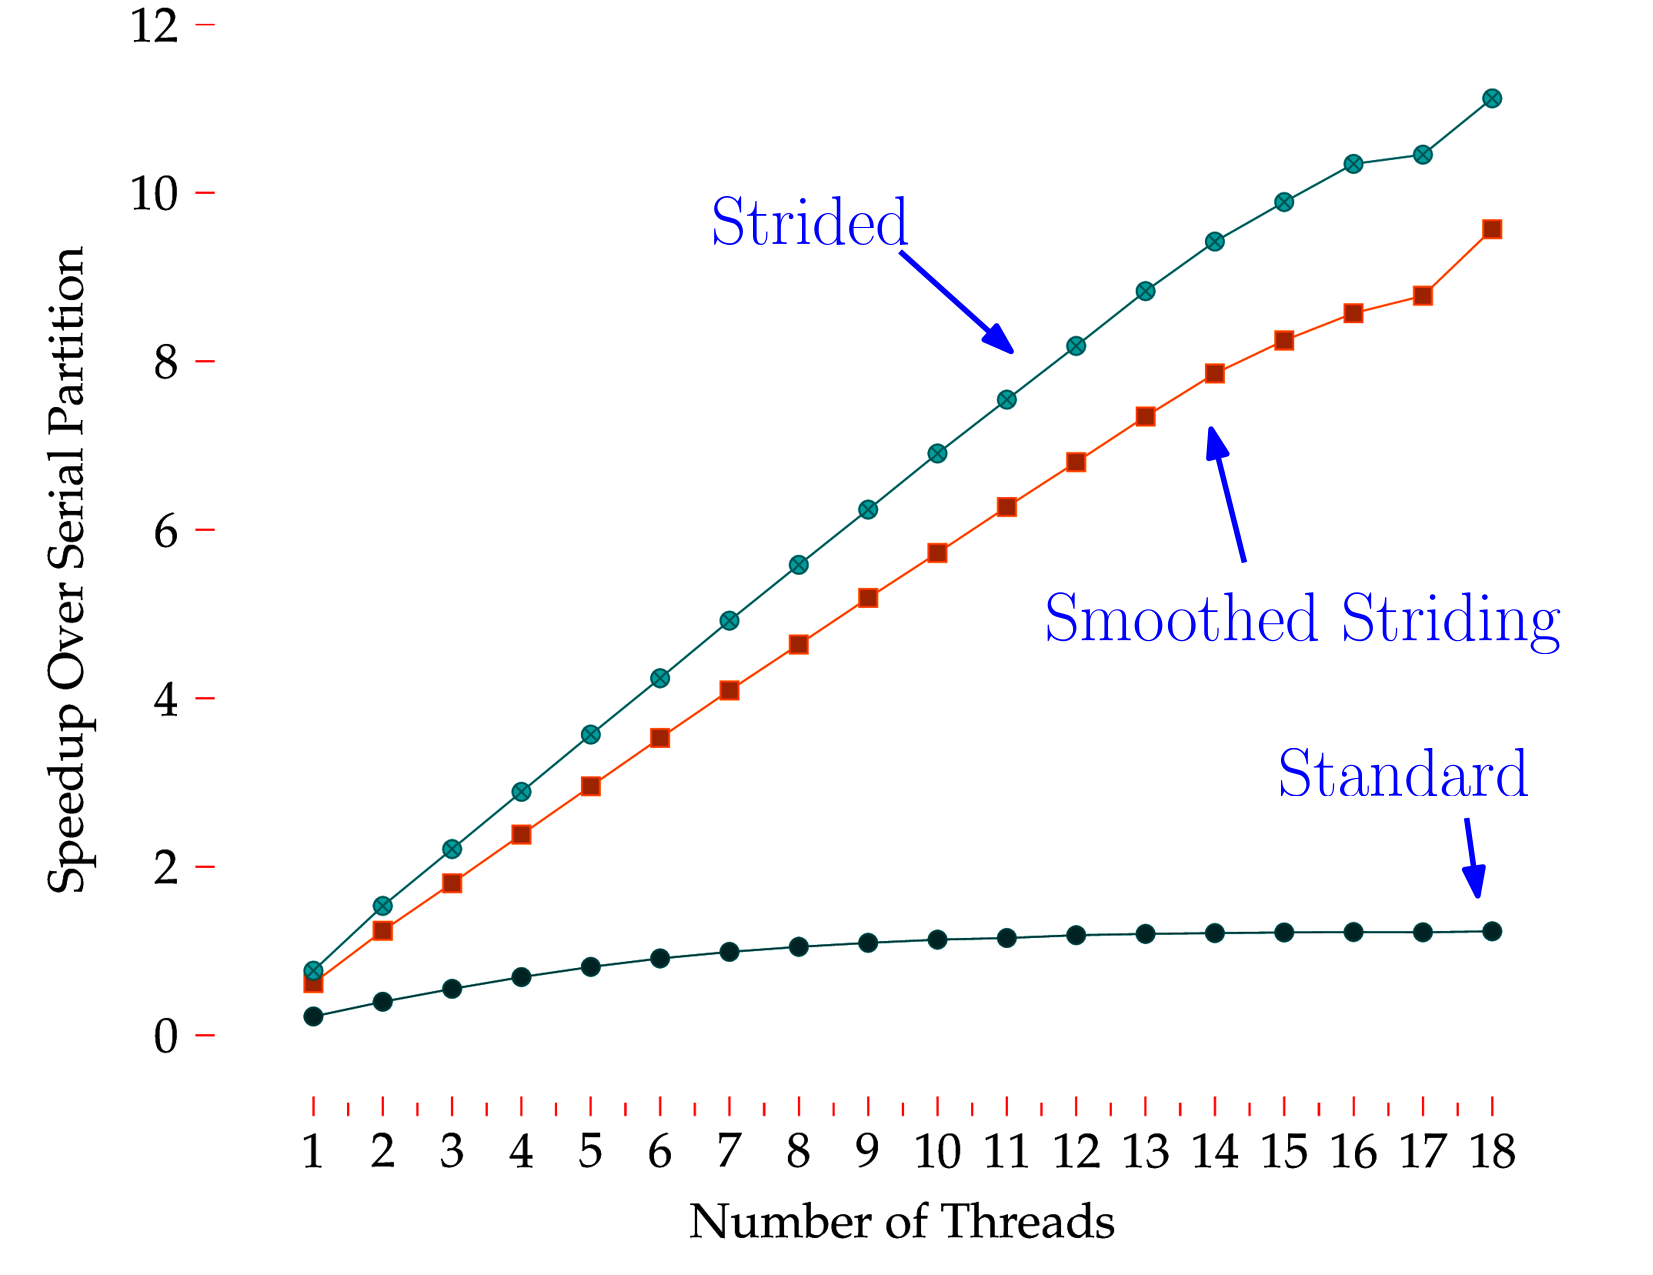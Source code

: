<?xml version="1.0"?>
<!DOCTYPE ipe SYSTEM "ipe.dtd">
<ipe version="70212" creator="Ipe 7.2.12">
<info created="D:20191005212251" modified="D:20191010174158"/>
<bitmap id="1" width="2148" height="1657" BitsPerComponent="8" ColorSpace="DeviceRGB" Filter="FlateDecode" length="82329" encoding="base64">
eNrs3T1vK1u+H2hyCJgzCYGJmLMvbvdcN3rYjb5oTGRmRodj2jiGhcaBYSWEocAbB1Dgk1Rw
Mt3gGDAIAwQMpQ0otIP6AkIHEyqqSKlxAn0Dzdq7pFKpiiwW34pF8nlQ2NCmyHpZFIus9eNa
/9dXAAAAAAAAAAAAAAAAAAAAAAAAAAAAAAAAAAAAAAAAAAAAAAAAAAAAAAAAAAAAAAAAAAAA
AAAAAAC4REmSaAQAAAAAAOACRVE0GAw6nU74YcdVLRaL8Xg8HA4H33S73fSH0Wg0mUziONba
AAAAAABAe0yn036/33m3S1YSVtXr9TrrhM2Fe2p5AAAAAADgiJIkmUwm5Whju6xksVjkA5c6
BoNBeJQnAgAAAAAAaNhisRiNRt1ud2mEsUVWMp1OV62tWniUuAQAAAAAAGhGOpBk7eiPTbOS
2WzW2UG321XBBAAAAAAAOKjZbDYcDgshRbgliqJy0rFpVjIej/MP7/V6k8kkv5LFYjGdTss7
kJ+My3MEAAAAAAAcSJIkhWxiNBplQzmiKNoxKxkMBtljx+NxxT3DRvN33r1ICgAAAAAAQB1p
MZHw73g8TpIk/6s9ZiXVQUlmNBqVs5LhcOhpAgAAAAAADmQ8Hk+n06W/2j0ryabeqv+QpTVT
PE0AAAAAAEDz9pWVTCaTXTZqGi4AAAAAAOAodsxKsodnBVBqKg8tWTXyBQAAAAAA4HD2kpX0
+/1NtzsejwvbrVnuBAAAAAAAYI92zErSyGOLmGM6ncpKAAAAAACAo9sxK4njONw/SZLdt2sO
LgAAAAAAoHm713Y/re0CAAAAAADkHSuzmEwmhe16LgAAAAAAgOYdKysp1HYfDoeeCwAAAAAA
oHnHykr6/X5+o7PZzHMBAAAAAAA07yhZSRzH+S32ej1PBAAAAAAAcBRHyUoKE3Cp6g4AAAAA
ABxL81lJkiTdbjfb3Hg89iwAAAAAAADH0nxWMhqN8rNvJUlyqC11OntbAAAAAACAM9VwVpLf
XLfbXSwWBzy2wWBvCwAAAAAAcKaazEqSJOn1etmGptOp9gcAAAAAAI6ryawkP/vWZDLR+AAA
AAAAwNE1lpVMp9NsE6PRSMsDAAAAAABt0ExWslgsut2uoAQAAAAAAGibBrKSJEkEJQAAAAAA
QDsdOitJkqTf76drDj9ocAAAAAAAoFUOnZUMBoMsKEmSRIMDAAAAAACtctCsZDQaCUoAAAAA
AIA2O1xWIigBAAAAAADa70BZSRaU9Ho9QQkAAAAAANBah8hKJpNJuqput7tYLDQyAAAAAADQ
WnvPSqbTqaAEAAAAAAA4FfvNSgQlAAAAAADAadljViIoAQAAAAAATs6+spL8emazmYYFAAAA
AABOwl6yksVi0e1204dPp9NVd0uSJFpmNpuN31U8HAAAAAAAYO92z0ryQcnuBoOBJwUAAAAA
AGjMeDwupBXhlvoP329QIisBAAAAAAAaE8dxOSjJ4pLw2zpr2G9QIisBAAAAAAAOZ/CufnLR
7XbThywdbNLv9zv7JisBAAAAAAAOZO8RRucAZCUAAAAAAMCBRO+SJKn5kMVikT4k/FCxwk3L
wReE/cnWs3RDAAAAAAAAAAAAAAAAAAAAAAAAAAAAAAAAAAAAAAAAAAAAAAAAAAAAAAAAAAAA
AAAAAAAAAAAAAAAAAAAAAAAAAAAAAAAAAAAAAAAAAAAAAAAAAAAAAAAAAAAAAAAAAAAAAAAA
AAAAAAAAAAAAAAAAAAAAAAAAAAAAAAAAAAAAAAAAAAAAAAAAAAAAAAAAAAAAAAAAAAAAAAAA
AAAAAAAAAAAAAAAAAAAAAAAAAAAAAAAAAAAAAAAAAAAAAAAAAAAAAAAAAAAAAAAAAAAAAAAA
AAAAAAAAAAAAAAAAAAAAAAAAAAAAAAAAAAAAAAAAAAAAAAAAAAAAAAAAAAAAAAAAAAAAAAAA
AAAAAAAAAAAAAAAAAABAHck32kHjwLmK41gjOKF5ZgEAAICWXMhH37icb4k4jqfT6XA47HQ6
4/FYg2gcpx3OzGw2C6/fXq/X7Xad0Fp1QvPa9FYFAAAAF3UJP5lMwiV8r9frlIQbw6/CHRaL
hbZqRto3Fdp8NBoVnhR9LBrHaYczEF7F0+k0vGYHg0Hh2XdCO+4JzWvTWxUAAABcoNlsVu6n
qhCu98M1vh6Sg6p+Ci68j0XjOO1w6sKzWf2MO6Ed64R2Ia/NdHxHEH5o+TPbwK4CAAAAi8Wi
0CXS7XbDLeN34dq8os+k3++bVf5AxAEax2nHaeeMyUpaeEK7nNfmaDTK73n4b2uf2WZ2FQAA
AC7cdDrNX4APBoPZbLbqzqu+aOpr3g0IjSwO0DhOO0475ypJkgufg6sNJ7TLeW1GUVTe83Bj
C5/Zo+wqAAAAXJrJZJL/4mjNiR3CFXq/39ed1bxCs4sDNI7TDuekPMzECa3JE9pFvTaXjmlq
oJ23eGaPtasAAABwOQpfH93oi6BJkmTX+71eb6MHmmp7a4Vv8Ooq0ThOO7TZpid8WckRT2iX
9pEgHwxlwo0tfGaPtasAAABwIQoTQWxx0T2bzbI5OurcP0mS8Xjc7XbNHbE1cYDGcdrZ6LTD
sWx3wpeVHOuEdoEfCcIOpFvPD6VpoNLKFs/ssXYVAAAALkT+an3rb2jXrDE6m83CffJX+q7x
d3/WxAEax2mHFtrlhC8rOdYJ7TI/EiwWi2w3wlE3U2Zlu2f2KLsKAAAAl6BQJ3TrGTDSK/e1
V/rK9e6LOEDjOO3UPO3QklfiRid8WclRTmgX/pEg+uYkntmGdxUAAAAuwWg0yl+qb/2VzvSS
f9OOkW636ynYpcHFARrHacfzeyqvxI1O+LKSo5zQfCTwVgUAAAAXqzDx9Y6X/Jt2jCg0sGOD
62PROE47nt9TeSVudMKXlRzlhOYjgbcqAAAAuEyF2TZ26RgJqwqX+WtnhJCV7Is+Fo3jtFPz
tENLXomykpaf0Hwk8FYFAAAAF2s6nTbcGVWY30NWsjV9LBrHaYeW2+WELytp/oTmI4G3KgAA
ANhCFMfjKEqX6WKR/PLLKR5F851RhS2ORiN/S9vRx3KejRON97k47dCm53qjE76/k+ZPaD4S
eKsCAACA+qaLxeAvf+n86U/lpT+djqPotEKTcsfIbDZrcot6Bramj+U8G+dPnX0uTju06bne
6JUoK2n+hOYjgbcqAAAAqCNOklUpSX7pTiazv/71VA5qMpkUOkYOPQPGfjtG0hnRh8PhIGc0
GoXjiuN4++c6jsNqlzbFdDoN689vLmx9x82VJUlS3lBh7vd99bEcqA3XNmO2xfDDRt1xTTbO
EVxAVtL8aScv/LGFP57yn0T257rpSzvcIdztcOeE8Acf9rmwb9mLdLFY7PG0s/cNHTorOfQJ
OX1yy2ebsN3QXCd3tj/jjwR7fLupWFXbntntdvWIn3BWnWTCLRJzAM6/Q+n5eXJ/P4yi7tVV
ZzpNl9719ejubvrwEH6riQA4IZN/+qfuv/gXH5nI73/f+ef/vPP3f98ZjTp/93edf/iHzu9+
1/nHf8zuEK7GT2KASbmQ66E7lvfSMRIut8MDe71ep1K45N+oOytNDfr9/tKuuTiO878qC9f7
u/dbpofW7XZXbSX8Ktwh7MyOfSwHasMgNEJFM4bfljdas6unscY5pm8Zx/PvO4vR9kt4eJuz
kuZPO2kHXfhjzv72Cn9y5W75mq+CrR9Ys6GGw2FnnXBQk8mknRs6XFZy6BNy+IMpnEaWnm12
afYWntBO7iPBHt9uqlfVqmd2u1097iecsPVCbZpVzeKKA4Dzk7y8jOfzLB9ZunSvrib399oK
gJMw+uGHTynJ3/3d14ikvPzqV53f/jY/wKT9cUm4ol96xTocDvf1pdnCxXLhYjz9PmFe9j3D
VVflk8mkogui3LlX8X3I8KvpdJpudOnD810TNTcaVrhLr1H9Q9ulO2uPbbiXZqyTlTTWOEd2
AVlJM6edtDtxNBot7QDM/uTCFqt7CFPhPuV9W9v1lz5wi69kh53Pv5rCStKvo6cKHZ7Z63SL
L2YfdEM7nvArspKDnpDDbmdtErYSnuWwkrRB0gFEhd7d/DCBFp7tz+wjwR7fbuqv6ujP7Ha7
2pJPOPmTTDh7pENI0lfT0lNo+JOIStLRKIVROQBwEqLHx9719adkJPz3y5e35fvv878a3N4a
YAJAy83++te3+OMf//HrWJKlKUl++fWvO3/8Yza6pP0HWPF14nAZu69ZEcL1dZ0Oybxyz0y+
XyXt08t3p6waIhHuWdGnUb0Pb38Ds9lGXR9bNFpon2z/0ykvwsEuvkm7FNZ+67tm79ne27B+
M1b0xlTX822scVrhArKSZk471YMC0v7SmkFJ+VUQHli9/rU5S/UffPZKSbsNV72Wyy/YjUpj
H25Deznhr8pKDnpCzm901bCRcHS7dCC3/ITW8o8Ee3y7qbmqNjyz2+1qGz7h5PchtED5DuXB
NdWWrgQAWuvTcJLvvuv8+GMn3LJYfFrCLbe3X3/7PsBk+vCg6QBop+SXXz6m3kpn3Kqz/OpX
nT/8IX1U+2uXLJ1zo9yvGC540wv/Tb8jvbSfba1w5V7RPbWqP2GxWCzti1jVkZV+cTq1tN8m
v91wh/yk/eGH8N+lhxZ2vn7X6Gw2y1YSNlExx0X1tB51es8O0YaFZlza6ZHufMWfwaqdabJx
2uIyspJDn3bSv/bsz3LpPDz5oCTtBE63klYZWPrnmv4h5R8Y1hPunD1w1cRN9f8C8y/StSHL
0qynZlxyoA3t64T/uiIrOdwJuXCM1fFHOS6pMz3RSZzQWv6RYI9vN3VW1ZL38e129eifcPLD
RqozjjpzAKbDUg4xvgkADiRcXXwEJbPZkpQkv/z8c36MyeLpSQMC0ELD8I6WBiW//W3doCRd
/v7vT2gmrrVfPlz6TelwbVtnPoT0Ij2bRqPQRRCufAfLlHsMsp1cO19TuTpt9bCITLkLIr3S
D/tc8UXKpZNI1PzqY77la/ZwrvoSZp3eswbacGkzhhuzjpr0zyZfOWLVzjfcOG1xGVnJoU87
BeWZhXrfpK+FpZ29q4achFNBenvFQIyl54Q6XXz5Hvjtevhr/sEfbkP7OuEv/Qs53Am5cHR1
zhiFU83aM+QJndBO4iPBft9uVq2qhe/jW+9qw59w8s2y9tVRHW/tMmgXAI4leXnJ13D/moNU
ZyV3d9nQkrD0b260IQBt8zH71h/+sFlQki7vtUtGP/zQ/oPdom+kMJl5zWvYrWvUZntYp5u0
/B3FOp2BSxuhzvw55c6EOslCoSdho29Llre4UVZyuDZ8Xd3DWe6Uzo6i3PHSfOO0xcVkJU2e
dl5XTMlV3bEZ/uoqpvGp/pssxwprexcLswbVn2omvKzK+1nRMo1taJcTfsMn5Px+1vzuenn8
RcVQlJM7obX/I8Ee325WrWrTHWjsmd19Vw/9ggonmU0nqdtxajsAaJth+KyYTb21Ni7JByXv
P4znc80IQKuMw7vbprNvFZZvhUt6f/7zSRzvdjNjFC6f185DsmNWEvawzp3jON7i64jlnoSa
nWZL+1SrH1joZ9uiXGmhM7Z+VnLQNlzVIbNqJEuayBQO/yiN0xaXlJU0dtp5XfGd6rWPKnff
1UxCyx3p4U+9/h5uNI/fqnPX0Tf0uu+s5EAn5MKzXD88KvzprvrDONETWss/Euzr7aZiVZu+
zBt7ZveVlRzuE07huxZ1Jmorj/5be84EgNb6mH0rzUeyybWWxiX5oOTm5usd3v+rzjsArdIP
b09/+tPXvGO7oCQ3tCQ+nQmWZ7NZzYmjV00qXv1VwK07RqIoCjtW/3uGW0cJ2034UH5sdbdJ
vg9q7YxY+2rJBtpwaVNU9MfGcRzuX+hIOUrjtMWFZSXNnHbKfxL1J54qb65mj2jNjvTstbl1
ifbXFZ2ZS9uksQ3t/kps7IRceKbqF+Aof99+6R/VSZ/QWvuRYF9vNxWr2ug13uQzu6+s5EAv
qPJpc7vWqD/zJwC0zcegkru7t+rtq+KSQlCS3vj+cENLAGiPOFzrpYNKfve77bOS3/wmXcnk
n/7p5FogrQo6HA6XTtpfreIiurE+n8Kl/XZZSf3NFWacqO4/LHyNebuJJhpoyS3a8HXZN+o3
2rdTaZxDucis5NCnnfKfRP2OzcKe1ByW9bqsI73+7m3xZ18+fS3taWxsQ7u/Eps5IRdOOEur
zNffw/If4dmc0Nr5kWDHt5vqVbX2rWrTXW34E05h9+qfM3fZQwBolbfs4/r6IxNZGpcsDUrS
5dvtqpYAsOai8i9/aWzp/6t/9ZaV/MM/bJ+V/OpX6Up6//JfNrnz0xoz0mwqjuO0q6RQJnWp
mtO/NJmV1Oka3fE6vX6PTaGvqf7XmBtuyS3acGk3zkYzk7SucaLx618GzS37zUqa3PNo3NrT
zusOWUkh8qj/wPrnk/J8d1tM5lPuzCy/fBrb0F5eic2ckAuDJjYaHVCno/5UzvYn+pFgx7eb
6lW19q2q+axko084hQ1tnZVsN1QHAI4uenx8iz9ubz/FH4W45KefVgYlYQm3fPtV8vKiSQFY
eaWWhhcNL7/+9fZZSViOsc/jbfsKNuonmUwmFT0kq75z2EyfTzrVRjuzknJ35XbHeOiW3K4N
t+7GaW/jvOcXTS57y0qaXP4yaO1p53WHrGTr7rtyrZPd71mt3DKFBmlsQ3t5JTZzQi5MKbbf
rOQoJ7QkSaINLXb+fsWxPhLs8nazy6qO+1Z1WllJ/Q0VHqheCQAnajyff5qAa1Vcki3loCQs
P/6Y/jZ6fNSkAKy8qDSu5HjjSlaZTCbl6esrLnIP1MMfRVHYk7C2cgXntmUlhe7KrWfk3ntL
7qUNd+y8amPjGFdyvHEl+zrtvB4jK6n/Qthotq4K5boShb/8xja0l1diAyfkcmGFcM6pP0Bg
bVZylBPa0nLn1TYtW9OejwTHykqO+1Z1cllJzddU4YHbTWsGAEf3kZWUE5ByXLI0KAnLTz/J
SgBoleSXX/ZYr6TJ8KJ5i8Wi3Deyatb3PXZiz2az8PClc6f3er3C7e3JSvY1y8ReWnLvbfi6
W+dVqxrnOC67XsmBTjuv7c5KyunkltdlpTNYYW8b29BeXokNnJDLz1H5uMoqRk8UtnKUE9ra
GbE2rfXT5o8Ex8pKjvtW1fKsJHyuqD/ib1VrhD+YJElcjABwij6yknwN96XF3Mul3mUlALRY
P7w3/elPnX/8x+2zkt/9Ls1K4nO/4ptMJuXul0N0jLx+m/tiNBoVumJ6vV64MexG1udT6Exo
T1aydZ/tHlvycG34ulvnVRsa58hkJQc47by2Oyspdyxv1yDlLsrC3ja2ob28EtuQldQUTp7h
SMMmCqFD8ye08lOz1iGqQjT2keBYWclx36panpWUh2vVKVlSmNYs/Am5DAHgVC9S7u/fcpDw
ll0RlGQ/LI1LvnyRlQDQNuPw1rZLyZJf/arzxz9+nYDrz3++hOYqf5d17x0jaQ9/4QI8XFAv
nd5BVnKUNnyVlexIVnKA085ru7OS+onPplss7G1jG9rLK/EoWUk4PW5U6aP6q+/Nn9BWzaBY
4UAzHTXwkeBVVtLKrOR12TR9a7OP/EP2OCkcADRv8fT0FoJ8+bIyKLm5KZZ6L8Ql19fpr7Qn
AC16j/vb396ykj/+8WvwsWlW8tvfNlZpvQ1qXoZv3TFSntaj+tL7VLKSilmD9t7H0kAbvu41
K2mycdpCVnKA087rpWYlhSIRjW1oL6/Eo2Ql+y0n3fwJLZzkNy3sfqIfCXZ/u9llVcd9q2p/
VlIYJLI2lcvXfxGUAHAGemnS8f33K4OScu2SfFzyPovX8DK6kgA4IaMffniLS377282Ckl//
+q2q+5//nPzyyyW0VaHU6aopF7brGSh38q/t4TmVrGTrvp1NW7KZNnzda1bSWOO0iKzkAKed
11PLSrbrwV5baryxDe3llXiUrGS/E1Jd8gntoB8J9vJ2s8uqjvvMtj8rKf8BZDlIYRBr+GSS
H1FySm/WAFDRj3R395aA3N6uDEoq4pL3Cbgm9/caE4BWSX75pffnP7/FJb/5zaazb4UlWja1
0VkqXLzv92vGhdk86jyqtVlJYQqsrbsrN23JZtrwdbfOq2M1TovISg5w2nk9tdrus9ls99Yo
f5G7sQ3t5ZV4lKyk3+/v8zL5gk9oB/1IsJe3m11Wddxn9iSyktdv1XPKNZKy+j5B/mNJOUYB
gNP1MQ3Xd999rVqyKihZGpeE+3/7uXd9nby8aEwAWne9H8dvWUk6umTtZFy/+c3XcvCnM/tW
esm/e99LoaTsqsmdtugZKH87sXqK+KWdCe3JSspb2a7xN8o+GmvD1906r47SOO1yGVlJw6ed
13ZnJeW5/bdrmfIWC32PjW1olxN+kyfkchHqXTrbz+OE1v6PBPt6u9llVcd9Zk8lK0lfYuHj
R0UZndACYVVSEgDOz//9X//rW/yRLUuDknJc8r6o6g5Aa30UeU9rl6wq9f6rX4Wrx+ye/en0
JGbfSi+fd+8YKVyG77HrrNC/t12PfXuykkIPUvXEQRX9D7sUWj1cG77u1nl1lMZpl8vISho+
7by2Oyspn3m2G90wmUyqXzuNbWiXE37DJ+RyCfLtxtqczQmt/R8J9vV2s8uqjvvMnlBWUjhp
dLvd6XQ6/iYchYgEgHMVPT52r67qBiXL4pLxfK4ZAWiz2V//2g0Xelli8oc/fB1j8pvffM1N
whJ+/v3vP357UvXc08vn3Sdp7/f7W8yEU+dyey9fvGxPVrL0m8yb9s6Vx4lUN0tjbfi6W+fV
URqnXb5lHP/rD53/8evtl/Dwk8hKGjvtvLY7K1mEi6OSLXoRC/MClb/J39iGdjnhN3xCLo+1
2WNp6VM8obX/I8G+3m52WdVxn9nTykpCW6Wvsm63G05BLigAOHvTh4ePiORf/+tPk3FVZCXv
NUrMvgXAqUh++WU4m+UDkaVLfzpd/O1vJ3Rce+kYieM4fxFdcTm8RcfIdlfohd689mQlr8t6
5zb6dneSJOXvQlc3S2Nt+Lpz51XzjdMuf+rsc3HaWXHmaVVW8rpsdMMWf7T5lXS73aXz7DW2
oa1P+A2fkJdWoN7j191P7oTW/o8Ee3y72WVVR3xmTygrCU99mpoJSgC4EB9V3afT8PPi6al/
c/MRnVxfd378sfPzzx8RSbj/7e3X29/vM7i9jZ+ftSQAp2L217+Ofvjho+D7+9KdTIaz2eSf
/unkjii7fN5lJflOg+or6ELHSPVXwZdeodfpwynXXW1VVrK0d65+H1H56DbNSg7Xhq87d141
3zjtcklZSWOnndfWZyXlk091BlFWGDNSv17SgTa09Qm/4RNyOPZy+endR1Wc7gmt/R8J9vh2
s8uqjvjMnkpWEpooe3Gd0rswAGwleXnJxyLTh4ePd+H5vFi75Orqaz7yeZ6u7tXV5P5eSwJw
ouIkieI4W073QLI+jfB+vt0a8j0G/X6/utut0DFSZ4rv/FQea7/0G7aedkEUur9alZW8Lvt2
d82nIDu6QrNUb66xNty9GZtvnJadWaJ9Lk47K848bctKlvbYb/R3m+96rfh+e2Mb2vqE3/wJ
ubyh/Z40TuuE1v6PBPt9u9llVcd6Zrc76oazksIJUFYCwHlbPD1lBUrCD+G/5Tt8GmBSWoZR
ZDgJALRB1lMRLtujzcus5HtFer3epj2WQXmjhVvKX79c1f0SHpj2XaSVQ9uclZT7Udc+Ko7j
tPXSuSwKe1s9x35jbfi6j86rhhuHsz/tvO4vK6k/zc6m3/0uV4teenpcfnWWG+sRmrR6CqnG
NrTdCb/5E/LS/Gij3t1wCOFIV93/tE5o7f9IsN+3m11Wdaxn9iSyksKnju3+nADgJEwfHrKg
pH9zUxF5JC8vszge3d0Nbm/TZTyfz075m7cAcH7Ks4XXnI8l3C1/6V3nq92vK2aACTdG30wm
k/RrlvnL8KU9e+Fu+evucJ/0QHq9Xnr7XrKSjaam2bQnYemXmdNDmE6n+U2nPSppb17WzhsV
E2msDZce1xaT/zfZOJz9aee1NLSqfuRRrkpQ84HlftS1L4Rypllnkv/QAtnR1SwK0NiGtjjh
H+WEHI5laVxSOEmWhec0a8yNuvRbe0Jr/0eCvb/d7LKqozyz+9rVg37CKadgabOkqWId4TPJ
RnsIAEeRn19rdHenJjsAnLpyB1G4JVy/V3T7hKvy7JI/+zJkzUvawlz3S5X7WMpTSOUvvfNT
nWcPLHcLVPfshYPasYRuuRm36BotN0XhS6fZAdb5Om7DbbiqGev/eRyrcTjv087WIymWdqFP
JpM6Gy1nJXW+NL40xQj7v+r++fwivPTqV09uZkPbnfCPckIOz9fSuCTdw6z3Pm2KtBs/f55Z
W2jjVE5oJ/GRYO9vN7v8vTX8zG63q82/oMop8xbS4Mw7JgDtlLy8DG5vs6BEqREAOA/VF6rh
Qj5c12df8wv/LVxuZ2MQ6qvuWFg6a0e4JF/Vi7Wql2/ptz37/f7gm/Q+0+k0/FwRImQrTx9V
3T1Y0U8SHrtqDvPJZFJ9aKu6NZZ+aTP73mb566kHasP0bnWaMb9vNTtaG2sczu+0kz7RSwsK
LP2ec+Hvee0Ds9PCqh1YNT/P2vPJ0tdduH/h5VnooN6ii7iZDdU/4R/9hBxWWOc8tnV37kmc
0Fr+kWCPbzc1V1Xn7+3Qz+x2u3rcF1SdFKym+uMHAaAx+foj3aur6PFRmwDAeUj7wdZ2DC7t
M9m69uuqaSsq5nUJV8qrehXC7eXr6OrvNFbvxirVXUAb9ZAUnoLRaFTR0xJ+VW7qVa1RMVPQ
Idqwzp5sXRyhycbhzE47m65267/nVTuwKiup8ypI619UdKLmXxHhdbr1KINmNlTzhN+SE3Jh
iMTalGSjXtz2n9Ba/pFgj283m66qzmxsB3pmt9vVo7+gwnO3l9ElSsMD0DazOM4XKClXcgcA
zkC40p9MJuHCtnqypnCHcL0f71yALO2QCWsbvAv/XbvabCfTh6Q7s/Sei2+WriHrEEh/rnMs
6ewr1X1iFauqv5Xsy7r5Zll6IKsOMNvbZtowvVvNA0znrlnbkkdsHM7mtFPziU7/JvN/Lenf
c50/0epNpGuu+NXaTYT7jEajpb3W6VfBQ9PF+6gF2cCG6pzwW3VCDn9vq7q+Q0OFX1XMV3Ye
J7R2fiTY49tN/VXVPycc6Jndbldb8oKqmN1uI/UnGASAg8oXKBmGN1AFSgDgMqRX3BlXqYDT
zlFkvb5bR41t29DpNr7XptcmNaVjbbJ5tNZmauG3s9ls1cAuQ0sAOP7HwpeX0d1dFpSM53Nt
AgAAAMBSSZLkI49NY47w8HIVm36/r2EBOKL4+TlfoGT68KBNAAAAAFhqOp3mB4ZsPR6kXKVF
2wJwLNHjY1agpHd9rUAJAAAAAKvEcZwPSnYZDDKbzWQlALTB5P4+m3drcHurQAkAAAAAFSaT
ST7dmE6nW68qjuP8qrrdruYFoHn5AiXhZw0CAAAAQLXCxFlJkuyytvyqwpo1LwBNSl5esgIl
X+N/BUoAAAAAqGGPs2YlSZJf1WQy0bwANGbx9JQVKAk/KFACAAAAQE17zEoK9UriONa8ADRj
+vCQDSfp39woUAIAAABAfb1eb19ZyWg0MgEXAM0bz+f5AiWCEgAAAAA2kg84gtlstt16kiTp
drsGlQDQpOTlZXB7mwUlk/t7bQIAAADApqIoymclo9Fou/UMh0OVSgBo0uLpqXd9nRUoiR4f
tQkAAAAA2xkMBvm4JIqiTdeQH5yyddoCAPXN4jir5N6/uVHJHQAAAIBdxHGcnz4r/LxYLGo+
NkkSQQkADcsXKBlGkQIlAAAAAOxusVgU4pI682hNp9OsNHx4SPivlgTgoJKXl2EUZUHJeD7X
JgAAAADsS5Ik+ZojQa/XG4/HURSFX2V3i+N4NpuF27OUJB1Oopg7AIcWPz/3b26yAiUzbz0A
AAAAHEAURYXEpEK325WSANDQO9TjY1agpHd9rUAJAAAAAAeVJMl0Oh2Px4PBID83V9Dv94fD
YTreREMB0IzJ/X0279bg9laBEgAAAAAA4EIkLy+juzsFSgAAAAAAgAuUvLxkBUrCMn140CYA
AAAAAMCFWDw9ZQVKwg8KlAAAAAAAAJdj+vCQDSfp39woUAIAAAAAAFyOfIGS8LMGAQAAAAAA
LkTy8jK4vc2Cksn9vTYBAAAAAAAuxOLpqXd9nRUoiR4ftQkAAAAAAHAhpg8PWSX3/s1N/Pys
TQAAAAAAgAsxns+zebeGUaSSOwAAAAAAcCGSl5dhFGVByXg+1yYAAAAAAMCFWDw99W9usgIl
szjWJgAAAAAAwIWIHh+zAiW96+vF05M2AQAAAAAALsTk/j6bd2twe6tACQAAAAAAcCGSl5fR
3Z0CJQAAfPqU+I3DAQAA4PwvgV9e8gVKpg8P2gQAONUPNkkSfaNLfBdxHE+n0+Fw2Ol0xuOx
wwEAAOC8LZ6esgIl4QcFSgCA0xLH8WQyGQ6HvV6vUxJuDL8Kd1gsFtqqQpoxhYYajUaFljzF
cOHMDgcAAICDmj48ZPNu9W9uFCgBAE7IbDYbDAad2nq93ng8PsXQJB0TEYQfDrH+6nY7uXDh
zA4HAACAg8oXKAk/axAA4FQsFotCStLtdsMt43fD4bAiRun3+3Ecn8xnttEov/Phv3vfhKwE
AACAC5S8vAxub7OgRIESAOCEhA8v+a7vwWAwm81W3XnV2JNTGV0SRVF558ONh9tiaJlzChfO
7HAAAADY2wXj01Pv+jorUBI9PmoTAOBUTCaT/FiSmnNSRVHU7/fzHeancrzj8bj5kRGFtjr1
cOHMDgcAAIDdTR8eskru/Zub+PlZmwAAJ/NJ5vOIko3GhiRJkvWZ93q9jbYbHnugQiFr5bOh
TLjxoBstjMQ59XDhzA4HAACAHY3n83yBEpXcAYATUphMaYu8YDabZdN21XxIkiTj8bjb7R56
5quKHUi3nh9Nc+hiK7ISAAAAzlLy8jKMoiwoGc/n2gQAOC35Hu9NB4Zk6pdHn81m4W75nOJY
5eAXi0W2G+HAG6i0IisBAADg/Cyenvo3N1mBktmRLvMBALZWKHG+9YxYaehQp7e8XBH+6C3Q
2MAWWQkAAABnZhbH+QIli6cnbQIAnJzRaJTv7t56iEfabb5FVtLtdi+ntWUlAAAAtNYsjsfz
eTZCJCzDKJrc31fEH+G32Z0Ht7cKlAAAJ6pQs2Pr9WydldQvcXIGZCUAAAC0UL4m+9KlPGAk
eXkZ3d0pUAIAnIHCBFy7ZCVhVePxuM5kVrISWQkAAAAtkS818rZcXXWur9+Wz4lJFojEz8/5
AiXThwctCQCcrmn4VNN46ZDCrF+yEocDAADAUXwaTvLdd50vXzp3d53F4tMSRZ3ZLD/A5Pv/
+T+zAiXhBwVKAODkxM/P0eNjungr//qhaDxuPispbHQ0Gl1Og8tKAAAAaIlZHH8EJdfXnZ9/
LqYkhcTku+/KE3MpUAIAJyR6fBzP573S0NHu1dXo7u6SB4qWs5LZbNbwRi+qg11WAgAAQBsk
Ly/Z2JCvy81NVVASlru7QlYyurvTjABwQm/9+UJj9SuUXYjJZFLIShqYEWsvWUkcx+GBS/d2
Op0Oh8PBN+GHOulPxdo2+GNLkrDp0Wg0yCnUcNljuBD2OTx95c2FfQh7sofXTrOHAwAAQJMG
t7fF7pGKuKQUlIQlenzUjABwEsK79qexJFdXX9/3o6jz009fly9fOt9/v7RC2QU1Uam2ewM9
3rtkJYvFIty/3+8vnTQs/LbX69VPf6rXVl+SJGE93W63s0L4VbhDHMd7CRdms1lhPUs3t3Vi
0vDhAAAA0LDJ/f1bZ8j333/KQZbGJYU7/PRT+nPv+toEXADQfp/Kk11dfX0rX/rViHC3XJ5y
aTNtJkmytDN8OBzuZWxCWRRF+WwizTLGn2WjGBaLRRzH0+k0vXHprmZrDnde2r2fz0rqr22D
v7TKWKHapuFCaL1sz8NGR6NROJzom8lkUjiocIf8GJAWHg4AAABH0b+5eesJSSu5V8QlS3/1
5Ut6yyXPag4AJyF6fPxUnmw+XzPr5vu7/AWOLhkOh6u6vkej0R7Ll4TPUIWUZK10gEP1fdKV
rwpKCrXja66t/hFlw1hCM04mkyiKFt+k4UVF224RLuR3ftWwkbBLhU2EW9p5OAAAABxF8vLy
1gcym63JRFZlKO9fT1WyBABa/qZfLOP+448blSe7qCk3l07DVR6aMR6P087zOI632ER5aqy1
ut1u+tj8eJOl6UaSJBXrz3fg11lbHbPZLNtiv99fLBYr/xor57OqGS6EleRjpur4oxyXVOze
UQ4HAACAI5rF8fLekkIyUj0317dZzXvX19oTAFrrY/atfGKyKi7Jv/W/3//SptxcO9qirN/v
D4fDQqXvivWH+2czaxV62nu93mCZpR3v5YAj3JjlCOkujUajfHRS0YG/dG0bNVd+0EqFcmmP
+uFCISip85DCtsLD23M4AAAAtKXb5Oef69RwX17E5H2CjsXTkyYFgBYK79EfNUrCu/+PP1bF
JeXvSLzP2HlpM3FtEZcU6pvUn61rl4Lg5f0cjUbpyJfCgJf09mAymdRf20Y70O/3N6rqku3S
1sFHr9ers8XyWKFVQ1GaPxwAAIBWmcXxeD7P6nd0r65Gd3fTh4f4+flsewCyrKTO5BtLg5Jc
VnJRU3MAwEm+42fF3FfFJUsHk4aHX11d5jDS7WbKKoxfWDvd0+u+s5JC9fa8tL5GxciXTbOS
QgaxReX0QsWWtcdemFCrIvcpKDyVS4eWNH84AAAAbexAWLEMbm/PJjFJXl6ix8c0GPpn//E/
ykoA4Oy9fRUkvK3n38HLcUnFrJvvXyY54++QVJjNZmtLeFcXGVlbTHy/WUnY4qrREHH4EDge
VxRY2TQryQcQqwKa/R57IfKoXyymPOij3ErNHw4AAEAbLJ6esoEkH3NTXF9/Xb6V4ciW7tXV
5P7+5I4uenwMuz2ezwe3t2FZmQeZgwsAzlTy8rLyfTwfl4Q39IryZFGU/mr68HDJjZmWQR8O
h4WxA3VUj1DYpYO9PLvULv3z5bVV3LkwxGNtJLT7sRe2mBa7r6kcAxWelOYPBwAAoA0+DSf5
7rvO7e3XgCDfLZBO6J0rgTq4vW1hVdP8UJHR3V3YyV6+bGudRW13AGhQ+h2GZpaPr4UsreSe
j0sqvhrx/qmp9x/+Q5M73/JoJo7jND0pVE5fKtyh6k9ir1nJFjNHVayt4s6FzKj+EI+tj70w
wGejoR9rQ6XmDwcAAODoPgUls9nXHoClE0x9HjoRlv7NzRF3e4OhIstmEhuGy/n5PDw8rCR+
fv74omlogeqJylfFJT//nN44urvzRwUANW32lYZ9LVmxktWfc75+RWTVx6Fj7PNpVZOP43gy
mVSEJhXjFPablexyFPXXFo53L9vd6Ni73e6BspKjHA4AAMBxLZ6e1n9/cvWEVA1ctu8yVCTc
M9w/PDAsYQ3VZUQ+vmuajqmpGEKy9FfvvSsXPiMHAGzkOFlJFK0vT7Zq+ImsZBOTyaTQpZ8a
DoerHnKKWUlhxqqlpdLrqH/sSZIU9i1stP7oj+qspPnDAQAAOLpijZLquGRZ5Y491ubYcahI
GoukQ0W22KtZHL+t7fvv18y1VY5LfvopS2daODUZABDEz88r39zz7+z5b2WU45L3eiUnV77t
WBaLRTkuqSiucYpZSaH8x3aV0Dc69vK+FQyWqRjpk99W84cDAABwXB+zb11fb5wOvAcZW8zE
tftQkfCobKjIHrOJ4Xvvx9bJUfXQFQDguN4+clxdrRkxmq9dUohL3keS7vHrImdvMpmUO+dX
3fkUs5LCPrchK6mp1+uFjYYN5Qu7NH84AAAAregu+O67r7U2tph16j3gqAgIjjtUZFPJy0v3
6qrNM5IBALv4+KJIOuVmxeefVXHJt48K4UOUxtzsY2dpRMOqe8pKtstKRqNRtIkkSdpzOAAA
AEf0Uanky5ctq5mH23MZQTZUJI1FWjJUZFMfM3Glw23SFGnVcnubtYzZtwCg/T5NuVn9RZGl
ccn7oJLwuUVjbqQwrdN5ZyUVM4xV2yUrqSgBs+NuNHA4AAAARzS5v19e3rTQaVDdh1CahKpt
Q0W2a5mP0SXhAL98+fjqabrM518bbTbLjqt/c2MiDgA4CR+jXMMHm+oJSAtxyXtQEj4nxM/P
WnIjhXLhvV5v5RN0+lnJ1tvdJSvZevRHGw4HAADgiD5qc9SrxLG8DyGXF7R2qMgW4ufn4nRh
oUGur78u339fOFhTbwHAab3Lf5pyc+2sm/m45NsSPttoxk0V+vYrBkGcYlYyGo0K98yX/6hv
l6yk3+/v68lq/nAAAACO6C0LuL6uVbh8VR/C+xcsWz5UZDufBpgsWwwnAYATfYv/eENPJ+Oq
Xt4/8IRluFWn8elKu8137+WezWb5bvPJZLLyM+oJZiXlGca2a7FCVZeKlSRJUi7Uvq8nvfnD
AQAAOKL9ZiVn3FDR4+N4Pu+HFnifdmMYRdOHB5NvAMDpGr2XXVtfoSwXlISPAZdWniztNt+9
l7vQ/R6vHptzillJIQmqnmRslXL8UX3shSQiCLuxlyf9KIcDAABwLPudg0t7AgCnZTyff5ps
M3yqub19C03S2mThw09uhGn47HRpQcnre8axey2Mfr9fswr5KWYlS0d5bJpcFEq6rD320IyF
+49Go7086Uc5HAAAgGP5mH3ip592rO3ev7nRngDAyVk8PWVDRyuW7tXVxdYo2UtWEsdxvs98
sVhU3PkUs5LXZcnFRgVEkiQpjxOpPvZyGFE9YGcjzR8OAADAETsH3noAvnxZGZRU3Jjerrg5
AHDiJvf3b3OTlpbe9XX4nHOBw0ky2dxZu6wk3/G+tsO8kJVUD0IpOGJWsjS5qJ8OlMupr314
kiTdbrfwkN1HAB3rcAAAAI6o++/+3dukE/N5VSay6lfvE3BFj48aEwA4acnLyyyOx/N5uqhN
lspijum2c67me937/X6SJNX3L2QlG1XKKBcl3+XYN11beSRFzXZLk4Vut5ufqaxOuFDewz1G
Es0fDgAAwFF6Az7N0X19vWaurXJc8v71SxNwAQCcqyy56Ha7URRt+vB8UNLr9dYGJa+lrCQo
b3fVnhw3KymPQ1mbEcRxnB5vaN7FYlHY4tr6I0uHlmyUSoR9Djuw9P7NHw4AAEDDJvf33Vyh
0lo13FfXfF88PWlSAICzVK4eUifveP3WjZ/vKq8zoiRVTii63W64MfpmMpmkoxWW9tiXH7tL
/Y4t1rZ0oEeaE02n03wLpFFCmnRkjVOYuqrOhFphPUvjkrDO6mwrHEu2ufrZ06EPBwAAoBnT
h4fe9XW+UOkf/tt/qxuULItLVCoBADhj5X74cMtoNKroh4/jOOs2zwYU1AxKXr/1unfWWZq8
hO2Wp43aaNNr11ZnvMbSUh2FnV+1h3XG1JSF+yyNS9JtZTHT67cAK82b8huqrgjT/OEAAAAc
VPT4mC9a2r26ygqVfpqMazZ7q12yagkrec9KzL4FAHDeqvvJB4PBaDQavwv/LeQL4b9bdI9X
98/n5/JKN1rorl/1qME3i8Vi1XZrrq3b7VavajKZrAovqsOXcrhQ2PlVex72pE4jLB2ws/bp
aP5wAAAADiF+fh5GUX7wyOjuLk1JPi4M83HJd991fvyx8/PPnyKScIewktyYlMHtrYKnAABn
/kny2yCRpWW+18YoW5eDf109+1NaCCO726re+AoV2c2ma6seXDMajSoihvCrcvus3YG1jVYz
1EhTkvojbo5yOAAAAPuSvLyM7u7yKUlFwBE9Puan5/q6XF19DUfC8v33+du7V1eT+3vNCwBw
OeI4nkwmw+GwYvxCr9cLd5hOp7tUCclvcTwehxUO3oX/Fta8WCyiKKqzuXT6qaAiIKi/tvSe
dbKGcLds0E3+QJaOSVl8s2o9NUfohPZflWuEJyj8ajabbf2kNH84AAAAu0heXsbzeb6A++D2
Nnp8rPOolTXfDScBAOCbNCzIVExsxdGuCN7jIcEEAABwmQoF3MPP4ZYNrqpeXmZxPJ7Ps5V0
r66GURRWIiUBAAAAAADarDCPVlrAXbMAcGnqT8IPAAAAwNlYPD0Nbm/zk2WN5/NCAXcAOHtR
FKXVhPc44cxsNssm5+92u/1+P/wwGo2m06lQBgAAAKAN4ufnQgH38F+TZQFwaabTab7k9O5Z
SZIk4/F4aX3kTPhtuI/EBAAAAOBYyqXY6xRwB4CzejdMkslk0uv1CinGjllJeHi2zm63OxqN
xuNxOsAk/FwIUMJ/FbYGAAAAaN7k/r57dZUv4C4lAeCiLBaLcmyxl6xkGt5b3y0dNpIOORGX
AAAAABzL9OGhUMA93KJZALgQ6UCS/HRb+81KZrNZPiipuGfYjUJcYjIuAAAAgEOLHh/zBdy7
V1cKuANwOWaz2XA4LGQi4ZYoivIBxy5ZSRzH2UCVwWCw9v5pHfnMaDTyNAEAAAAcSPz8PIyi
QgF3KQkAlyNJkkIaMhqN4jhOfxuFd8l9ZCX57KPOGsIOFLab7RIAAAAA+5K8vIzu7goF3OPn
Zy0DwKVJR3yEf8s1RPaSleRX0u/3az6qMNTF0BIAAACAPUpeXsbzeb6A++D2VgF3AC7WeDye
TqdLf7WXrCQ/qGQymdR8VL4QfBrleKYAAAAA9qJQwD38rIA7AKyye1ZSmE2r/sPLk4PNZjPP
CAAAAMAuosfHfEqSFnDXLABQ9e65c1YymUzyD9/osf1+P//Y8XjsGQEAAADYzuLpaXB7my9N
Mp7PFXAHgLV2z0ryE3DVL1aSGo1G+U2HVXlGAAAAADYVPz8XCriH/yrgDgA17ZiVFObRGg6H
G219PB4Xtu4ZAQAAAKgvLeCeT0kUcAeATe2YlRQevukkWuWtLxYLTwoAAABAHZP7++7VVb6A
u5QEALawY1ZSGBiye1ay6QxgAAAAABdo+vBQKOAebtEsALCdHdOKQsGR6XS66Q4Utr7FGgAA
AAAuR/T4mC/g3r26UsAdAHZ9e90tK8kXdt9uVEhh65uOTAEAAAC4EPHz8zCKCgXcpSQAsLsd
s5JerycrAQAAADio5OVldHdXKOAePz9rGQDYix2zkt2rjfT7fVkJAAAAwFLJy8t4Ps8XcB/c
3irgDgD7dfSspDCLl6wEAAAAIFUo4B5+VsAdAA5BVgIAAADQNtHjYz4lSQu4axYAONQ77w5Z
SRzHrc5KBoO9LQAAAAA1RI+P2bJd1fXF09Pg9jZfmmQ8nyvgDgCHfQffISvZcUxK6oBZSaez
twUAAABghfj5eTyfFwKOrLZI+FXNIuzhboUC7uG/CrgDQAPOOSsxrgQAAAA4sFkc5wuvL13C
HSb39xUrSQu4F0IWBdwBoDHnnJUAAAAAHEzy8jKMoo+A47vvOrNZ5/a289NPX5fwQ/hvuDEX
fywdJDK5v8+nLb3raykJADRsl7wjSRJZCQAAAHCBFk9Pn4aTfPnSWSyWL7e3WWISHpLPQaYP
D4UC7uEWbQsAzdtxbMjes5LpdOpJAQAAANoseXnp39x8BCU//bQyKEmXXBWS7tVVeHj0+Jiv
bxJuVMAdAI5ov1nJZDLZdAcKWckWaQsAAABAkwq1RTrff98Jt6wKSsKvwh1y9//f/v2/LxRw
l5IAwHHtNyvZYgatQlayWCw8KQAAAEBrRY+PHwVKshBkVVySD0rC/T9XgV9VwQQAaPr9fbes
ZPdqI4Wte0YAAACANvuoMBJFn6KQclxSCEru7r7O1pX+99/8GwXcAaA99puVDIfDTXcg//B+
v+8ZAQAAAForfn5+CztmsyWBSD4uKQcl6e3vhU5kJQDQHjtmJePxOP/YwWCw0daTJNkxagEA
AABozOT+/mNQydLxI2lcsiooydV5H8/n2hMAWmLHrGQa3txzut3uLlvfojQ8AAAAQGOGUfSW
gFRMtxV+WBWUpEu48VuxEu0JAC2xY1ayCO/vnyVJUv/hs9lMYXcAAADgVAxub78mINfXa8q4
VwQlYZnN0jtoTwBoiR2zktdScfatp/DadEwKAAAAQMOqspKw/Pzzp6zkp5+W3+3LF1kJALTK
7lnJcDjMP3w8Hm/wASNXGn40Gnk6AAAAgDbbbFxJvtR7fnkv7649AaAlds9KCiVL+v1+/cd2
u10TcAEAAACn4i0rCUtFUPLdd8VS74U7X12FX/VvbrQnALTE7llJkiSFNcRxXOeB+WIlg8HA
cwEAAAC03OT+fsn8WoWg5O6uWOo9H5eE3367fTyfa08AaInds5JgNBptMQ1X/lFbbBQAAACg
YYunp7cE5MuXlUFJ+fZ8XPJerGRW77umAEAD9pKVxHGcX0O32107tCT/EINKAAAAgFPR+bf/
9i0BKYwfyQclq+KSn3/+erfptHt1pSUBoD3G43EhK9moOPuq9ayNP/r9fv1gBQAAAODoosfH
j3olYbm6qgpKlsYl7z9P7u+1JwC0QRzH5aAki0u2yC8KM3GF/yZJUr5buDG7Z7fbVdIdAAAA
aLn4+Xn0XmdkybIqKCnHJd+Wwe2tJgWAYxm869TW7XbTh9QcbFIIX3q93nQ6zWKX8EP4b7hR
UAIAAACchOTlZTyfd6+u8knHf396yt/yqc770uV96q109q34+VnDAsCxdHZQv6TIbDbL0pDq
FS4ddQIAAADQEtOHh971dZaJhJ+jx8f0V7M4/jSuJIpWBiU//dTJBSthnRoWAI4oelc/pFgs
FulDNh0AEt75h8NhOSLp9Xqj0WiL8vEAAAAAjYkeH/s3N1nA0b26Kmcci6en/H2+TrT15cvH
GJPwQ/hvbvatfNQCAFyULG3ZKKMBAAAAOIr4+XkYRfnyIuP5PHl5WXX/8NuVdUxqrwQAAAAA
AODo0tIk+YBjGEV1aotEj4+ju7tPFUxyA1LCSgwnAQAAAAAAWm768JAPO/o3N1sEHIunp8n9
/Xg+T5fwXw0LAAAAAAC0XJ3SJAAAAAAAAOdn09IkAAAAAAAA52Hr0iQAAAAAAACnbi+lSQAA
AAAAAE6O0iQAAAAAAMBlUpoEAAAAAAC4TEqTAAAAAAAAF0tpEgAAAAAA4DIpTQIAAAAAAFwm
pUng+KLx6586e1viSIsCAAAAANRRLk0yurtTmgSOQFYCAAAAANC4yf19vjTJ4PZWaRI4mves
5P/77fbL0+9kJQAAAAAAtUSPj73r6ywlCT8rTQLHflm+ZSWL0fbL//i1rAQAAAAAYI34+Xlw
e5sv4K40CbSCrAQAAAAA4MCUJoFWk5UAAAAAAByS0iTQdrISAAAAAIDDUJoETuS1KisBAAAA
ANgzpUnglMhKAAAAAAD2R2kSOD2yEgAAAACAPVGaBE6SrAQAAAAAYGdKk8Apv4BlJQAAAAAA
21OaBE6erAQAAAAAYCtKk8CZkJUAAAAAAGxOaRI4H7ISAAAAAIBNKE0CZ/eqlpUAAAAAAOcv
fn6ePjwMoygbDNK7vh7d3YUb68+atXh6UpoEzpCsBAAAAAA4a4Xa60uXYRRVRx7ht6O7u0Jp
EikJnAlZCQAAAABwvgpVRb4u33/f+fLl6xJ+yN0e7jaL46UrGc/nhdIki6cnbQvnQ1YCAAAA
AJyj5OXl03CS6+tOFHXm885i8bGE//74YyeXgxRGi8ziuFCaZFWeApwwWQkAAAAAcI4+BSVf
vnyKSArLfP71Du93Hs/nrytKk2hVOE+yEgAAAADg7Ezu7z/Nu/Xjj1VZSVhubvL3/z//839W
mgQuiKwEAAAAADgv8fNzsUZJdVzyOSjJL0qTwEWQlQAAAAAA5+Vj7qzww48/rolL8kFJuMP7
ZFwVpd6Bc/P//rM05nj+/fbL//qDrAQAAAAAaIXF09NHMfc0DamISwpBSVq75H1MisaEi/DD
6C3j2NciKwEAAAAAjuqjUkkUfWQiS+OSclCSLu/DUowrgfOXBSX/T+f1X//vr38Z7GH520K7
AgAAAABHNIyit/ijMNdWIS5ZFZSE5e4uvX08n2tPOGdZUDLpCjgAAAAAgLPxVtU9m4BrVVxS
XcTk20oGt7faE87TL4mgBAAAAAA4V28JyJcvSxKQclyyNCgJy/W1rATO1i/J67QvKAEAAAAA
ztWarCQ/9ZasBC6QoAQAAAAAOHdVc3AVgpKKuOS772QlcIbyQUn4QVACAAAAAJyjj9ru8/nK
oOTHH4ul3tV2h7NXCErCfwEAAAAAztHk/v4tAYmilUFJuXZJPi65vU1vjB4ftSecCUEJAAAA
AHAx4ufnt/jj+++rgpJVccl8nk7AFRaNCWciiQUlAAAAAMBFGbwPDPla4b0iKFkal8xmJuCC
s/K3xdca7oISuCTT8D4+HsdxrCkAAACAi/V//Zf/UreGezku+bb0rq+TlxctCSdPUAIXaTAY
dDqdKIo0BQAAAHCB4ufnfn4gSZ2gZFlcsnh60phw8vJByWwoKIHL0e/3O52OdgAAAAAu0PTh
oXt1lYYd4Yf/4z/9p4/448uXr4VIVgUl4VfvU2+ZfQvORD4o+WGkPeCidL7RDgAAAMBFSV5e
hlGUhR2D29v4+blw49dS7z/+2Pn5508pyd1d5/Y2K+YuKIEzISiBCxbHsawEAAAAuDTR42Pv
+npV2DGL42ywydsS/hvuH5bPt4eVhFVpTzh5cSQogVOXJEkURWmJ9k11u11ZCQAAAHBRxvN5
PuxYWmekOMBk2RLWo5g7nIPF9C0lEZTACUqSZDKZpNVGdqc9AQAAgLNXKOM+ururDjvCb2dx
HO42uL3NlvF8Hm7UmHAmBCVwymazWTYkRFYCAAAAsFahjLu8A/gUlERj7QEn9s4e3tP3TasC
AAAA52ppGXfNApcuH5SEn4HTegUvFp0DiH2VAgAAADhH1WXcgQslKIETNxgMDpGVRFGkbQEA
AIAzU6eMO3BxBCVw4uI4Lscc3W53PB4vFgvtAwAAAJDatIw7cCl+GAlK4NRNJpNCUDIajZIk
0TIAAAAAGWXcgeUEJXAWhsNhISjRJgAAAAAZZdyBlbKgZNIVlMBJyxcr6fV6GgQAAAAgo4w7
sFI+KPmbcgZw2vJZyWQy0SAAAAAAKWXcgZUEJXBe8lmJYu4AAAAAr8q4A9UEJXB28lmJ1gAA
AABQxh1Y6ZfkddoXlMD5GY1GshIAAACAV2XcgWqCEjhf0/DWbw4uAAAA4OIp4w5UyQclf+4J
SuD89Pv9/dZ2XywWURQlSaJtAQAAgJOgjDtQJR+UhB9+0fMJZyiO42632+l0+v3+XlaY1kCJ
okjbAgAAAC2njDuwhqAELsZisUjjktlstvvaZCUAAADASVDGHVhDUAIXZjabdTqdbre7+9xZ
aeyiSQEAAIDWSl5eRnd3yrgDVf62+FrDXVACFyat897v93eMS9LqJ9oTAAAAaKfF05My7sAa
ghK4YKPRqNPp9Hq97SbjSpJkPB7LSgAAAIDWUsYdWC8flPxlICiBs5fWFjkEbQsAAAC0Svz8
PLi9VcYdWCMflPww0h5wCbJhILISAAAA4IzN4lgZd2A9QQlcpDiOZSUAAADAGVPGHahLUAIX
rN/vy0oAAACAs6SMO1D7fDF9S0kEJXCRDjQNl4YFAAAAjqtQxj16fNQmwHKCErh4URRlAcdg
MBjvptfryUoAAACA4yqUcR9GkTLuwEr5oCQaaw+4WGm60e/39/BR5L0AilYFAAAAjqJQxn36
8KBNgJXyQUn4Gbhgg8Gg0+mMx/vJTGUlAAAAwFEUyrj3b26UcQeqCEqAnLRkyb6ykrRYfBzH
GhYAAABojDLuwIZnDUEJ8Mk0fITYX1aSjlKJokjDAgAAAM1Qxh3YzA8jQQlQEMfxeDzeV7ox
nU7D2owrAQAAABqgjDuwMUEJAAAAAHAulHEHNpYFJZOuoAQAAAAAOF3KuAPbyAclf1toD6CO
OI7TCbUG74bDYfhvuNEUWwAAAMCxKOMObENQAmxoOp32+/1OpV6vN5lMkiTRXAAAAEBjlHEH
tiEoATYxm816vV6ntm63Ox6PtRsAAABwaMq4A9v4JXmd9gUlQH3j8bizlX6/b1YuAAAA4HCU
cQe2ISgBNjQajTo76Ha7i4VTDQAAALBnyrgDW8oHJX/uCUqAtXYMSsQlAAAAwCEo4w5sKR+U
hB9+UXYZWGM2m1UUcB8Oh+PxONwn+mwymYxGo0Jxk/Bf1d4BAACAglkcj+fzdJnc3y+enuo8
Shl3YEuCEmBDSZKUi7mnFdtrDhIJd8sPSwk/a1UAAAAgmD485Kux55fu1dXo7m5VaKKMO7A9
QQmwuclkUk5Jthgbslgs/n/27h/ElX7NE7vk8qxgPRQsZpETJzXBDTxc6g5rzLC7Rpk5xo60
cLzTvD54EQw1izB7eBcF+zJLBSfrl+WNlBQMjbMDCu8GhfPmBBMqqkhsNpxAobN2qet0dbX+
tbpb3a0/nw8/LtVSqfry6Mydkr79/J5Op1NdJE1ThQUAAIBzthR2bFmr22oZ4w4837dsMcNd
UAI8UbOppNPp5Hn+7EsVRVHFJd1uV2EBAADgbPWuruqwo/XxYytJWqNR6/KylWWL9eVL6/Pn
1qdPzXHtVYOJMe7AiwhKgGfJyvuTRlDy8lEj5RXa7XZ5tZdkLgAAAMDxag4ZWQQidUSyukaj
RZJy1z/y6T//Z2PcgedrBiU/hYISYHf1Blx7nMkex3F5wfLKygsAAADnJr2+vg9KPn5sjccb
g5JqpenqrlzGuANP1gxKfjZPGXiaeib7HieM5HleXjAMQ+UFAACAs1LM583GkB99JVviksvL
uq/EGHc4R3l6k8Z7WP/3f3/zz1uCEuDZwjCsdt/a72Xbt5QXAAAAzsr97lvD4f04kk1xSTMo
Kc+/O64GlwBnIY1/BBz7WoIS4FmqrCSO49e47L429QIAAAAOXzad/gg+Li4W4Ui5tsQlS0FJ
YzOuznComHAu9puV/F//REWB56lCjT1uwFUJguA1LgsAAAAcrN7V1Y/sI01/BCKb4pLVoKRa
d/t32YMLzsVdVpJFz19//+d3WUnu20jgmV4pK9n7DBQAAADgwHXrKe3N/pHVuGRTUFKuX36p
Hk/yXD3hLMhKgMPwGllJkiSyEgAAADg3P+KPwWB5LslSXLIpKCnXb79VT8XjsXrCWZCVAIch
juO9zyup8hdZCQAAAJyVHwnI589rxrg345JNQUm1Li7KZ8PRSD3hLMhKgMNQ9YB0Op39XrBi
tjsAAACcj21ZSbm+fLkPSj5+XB71/nBkiawEzoWsBDgMRVHssQcky7J2u11dMAgC5QUAAIDz
sS0rac4oWR313ly3p8lK4FzISoCD0e12q9aSF7aBpGlaByWlKIrUFgAAAM5H+3b7rEUIsiUo
GQ6XR70vnWleCZwVWQlwOP+DlKZVuvHsuKR8VTX3pMmwEgAAADgr0V3S8SABWQpKVke9N08e
jarH0+tr9YSzICsBDkk9jb3dbvd6vd0TkzzP4zhutpNUyguqKgAAAJyV/mTyIwEZjTYGJauj
3ptxSdWZ0u8rJpwLWQlwSJpzRqrEJIqifr+/tjekfDBJkjiOO51OawNNJQAAAHBu8tnsxzZc
Hz+2fvttY1CyKS75/Ln6setbBTgfshLgwPTLu5E9ieNYPQEAAOAM9a6u7uOPLUHJ2rjk9qB9
cZHPZioJ50JWAhyevcQlRroDAADA2brfhqtem4KS1bjkdiV5roxwRmQlwGHe0vT7q8NHBCUA
AADAo+5nu9er2oxrS1ZSrl9+qc+3+xackW/Zza+9m//tv5aVAIcpy7J61Pvu2u12kiSqBwAA
AGeomM87w2EdefzTv/3bB3FJmm5sKkmS+sxgMCivo5hwyqp8JOne9No/0o27JSsBDlOapjsm
JkEQxHFcFIWiAQAAwBlKr69/jHS/nTZS/lg+mE2nzfRkkZgkyaKF5MuXxfr8eWnrrXg8FpTA
adqcj8hKgGOR53m/34+iKAzD5t5c5Y/dbjeO4yzLVAkAAADO1v0w936/Mxwu5R3xeLy8K9fK
CgaDKl4BTsej+chP4WJSSZ6aVwIAAAAAHK9iPm8OKCmP156Wz2bxePygx+SuA6Wbpv3JRDsJ
nIjd85EmWQkAAAAAcJzy2awZf/Qnk0dfUszn6fV1tbLpVA3hFDwvH2mSlQAAAAAAR6g5oCQY
DAQfcF5eno88+B8UWQlwsrIsS9PUtHcAAAA4Pc0RJOFoZActOAv7zUeaZCXA6QrDsNVqpan/
aQIAAIDTUczn3TStg5J4PFYTeI40XiQL+1qv5/XykaVq3F7tj797/pr+XlYCHCJZCQAAAJyY
bDqtB5S0Ly52GVACrPdTuD56eN7ar7fJR5ruspL9LFkJcEja7Xar1VIHAAAAOA1JnhtQAntz
m5X8f/9ja/aH56/5P9tfVvL2+UiTrAQ4Xa1b6gAAAAAnoDmgpJumBpTAS91mJbM/7GlCx/O8
bz7SVOSL37Kv9d0AZWCNNE3jOO71enmev81vLH9R+RtlJQAAAHACivk8HI0MKIE9e6+s5HDy
EYA3FEVR60673c6ybO1p1WyR1+AtAAAAgOOVTafBYFAPKEne6u8w4fS9ZVbyaD7S78hHgBPW
L+9kHgqCYO2ZdRuIrAQAAAD48cXCZFIPKOkMhwaUwD69dlayYz7yNbFjFXDyut3uaniRpmsC
4jzPZSUAAABALbq8rPfdKo8NKIE9e42sRD4CsM7uWUmp0+nISgAAAIBiPu8Mh3VQ0ru6UhPY
v/1mJT9HNx8C+QjAWqt7cLXb7U0nv9I2XN4FAAAAOCLZdFrvu1UepNfXagKvYr9ZiXwEYKsd
Z7sv7oWyrD4zDMP4TrqzJEnqVwVBICsBAACA49KfTOp2ks5wmM9magKvZe9ZiXwEYKs0TeM4
7vV6RfHI/07WQcnLf2k9AEX9AQAA4PAV8/nSgBI1gde136xEPgKwP2EYtlqtOI73cjVZCQAA
AByFfDZrDijpTyZqAq/uNWa7A7AP1ciSfWUl1bD4PM8VFgAAAA5Wen3dHFCSTadqAm9BVgJw
qKpZ8PvKSqoulTRNFRYAAAAOU+/qqjmgpJjP1QTeiKwE4FDleV4Nc9/L1cpLhWG4ZZo8AAAA
8F6K+bybpnVQEo/HagJvSlYCcKiyLHt0/jsAAABw9N8ATKf1gJL2xYUBJfDWvhc3//ufyEoA
DlO1a1a73X7hNlzly2UuAAAAcJiSPK8HlASDgQEl8Ka+ZTc/Rze9dpVxyEoADlCVlZTKg2df
JE3T8gqdTkdcAgAAAIcmHo/rfbfC0ciAEngj34ubX3s3/c6PaONuyUoADtBespJSp9MpLxIE
gWElAAAAcCAMKIH3kaeLRpKHEcnNh+Dmfw1kJQCHKY7jvWQlvV6vuk673c7zXGEBAADgfWXT
aTAY1ANKEp/W4bVVjSQfggcRSa+9yE3ydHGC2e4Ah2pfWUm1DVflhaNPAAAAgBfqTyb1gJLO
cGhACbyur8lN0l1uJOl3brL+IkCpyUoADtVrZCUvvBQAAADwog/7jQEl3TQ1oAReS5HfpPH6
RpJv67apl5UAHOzt056ykvo6shIAAAB4L8V8Ho5GBpTAq9uxkWTJbVYy/2eLvOPZa/YHWQnA
k6Vpun16yF6ykvK3tNttWQkAAAC8o2w6rffdKg/S62s1gT2rGkl67eVGkvLBYoeRQLdZyd4W
ALvpl3dHd9rtdngniqL4TvljdUIQBPHTdbvd8oWth8oHFR8AAADe9EuAyaRuJ+kMh/lspiaw
T1l/TdJRPlI+vjtZCcB7KIqi2e7xZsx2BwAAgLcUXV7WQUl5bEAJ7M3aRpIPwa6NJAAchuYY
kTezfdcvAAAAYF/y2awzHNZBSe/qSk1gD74Xi4aRfme5lSPpLiaVAHBs3r61RFMJAAAAvI30
+ro5oCSbTtUEXupbdvNzpJEE4PREUfRmQUn5u4qiUHMAAAB4bb2rq+aAEvtuwYtsaiT5OdJI
AnAakiQJG5qD3UudTmd1+PszlJfKsky1AQAA4LUV8/nSgBI1gefL00UgshSRfAhufu0tAhQA
zkOaplVWEoahagAAAMCBaw4oaV9c9CcTNYHn+F4s0pAPwZpGkjxVHoAzVLWWyEoAAADgwCV5
Xg8oCQYDA0rgOb4maxpJ+p3FHlwaSQDOWL+8xZKVAAAAwGGLx+N6361wNDKgBJ6myBfz2Zca
SXrtRW7yzcbyACwEQdDpdNQBAAAADlAxn3fTtA5K4vFYTeAJviY3SVcjCQCPStM0jmN1AAAA
gEOTTacGlHDM/4L7i26Ofa0n2dRIUj6okQQAAAAA4Ej0J5N6QElnODSghOPzU7jc0PGStaOs
v+b3lo+UjwMAAAAAcDyaA0q6aWpACUfpLbOSqpGk117TSFI+BQBvJcuytLx5K+z0CAAAAM9X
zOfhaGRACafgNiv5h79o/fF3z1/T32/NSr4X6xtJku5iUgkAvLkwDFutVpqmSgEAAADPk02n
wWBQDyhJcn8PzzG7jTBmf2hl0fPX3//5hqzkW3bzc7TcSPIh0EgCwPuSlQAAAMBLLA0oyWcz
NeG4vUZWUjWS9DsaSQA4TO12u9VqqQMAAAA8Q3R5We+7VR4bUMIp2G9WkqfrG0l+7S0CFAA4
DK1b6gAAAMCZK+bz9Pq6Wtl0usv5neGwDkp6V1dqyInYb1aytH6OFukJAGyQpmkcx71eL3+r
TU3LX1T+RlkJAAAAZ/15/Po6Ho+bqUc9diS6vOxPJmtflU2n9b5b5UF5EZXkdLxGVtLvaCQB
4FFRFLXutNvtLMvWnlbNFnkN3gIAAADOTTGfx+PxUkSyujrD4VKbSe/qqvmsASWcmv1mJT9H
i3nuAPCYfnlz9VAQBGvPrNtAZCUAAADwEun1dTAY3GciHz+2hsPWL7+0vnxppWnr8+fWp0/N
xCQej29u45WlASUqyQl6jdnuAPCYbre7Gl6k6ZqdG/M8l5UAAADACzUbQxYpyZcvrSxbs377
rdXIU/7kb/7mH/3bf1v/uGl7Ljh6shIA3sPuWUmp0+nISgAAAODZ0uvr+6Dk06fWeLw+KKnX
58+ro0x2Gf4Ox0pWAsB7WN2Dq91ubzr5lbbh8i4AAABwDor5/MHWW+X65ZdtQcnl5aLx5OH4
kvIiKskpk5UA8E52nO1eKp+qzwzDML6T7ixJkvpVQRDISgAAADgf98Pcm+NINsUlzaDkLmEJ
BgNZCSdOVgLA+0nTNI7jXq9XFMX2M+ug5OW/tB6Aov4AAACcvGw6vZ9RMh4vIpItcUkzKBkO
m5txVXPe4WTJSgA4BmEYtlqtOI73cjVZCQAAAGfivqkkTX8EIpviktWgpFzlyy8uqtYSxeSU
yUoAOIpbu9uRJfvKSqph8XmeKywAAACnLRyNfjSVNPtHVuOStUFJtcofbx/PZzP15GT91Z/K
SgA4fNUs+H1lJVWXSpqmCvsMeZ6Xb0cUReGtIAiqg/LdKR9/dDs1AAAA3kwxn/+IP5Jkebut
Zlzy+fPGoKRcaVo91Z9MlJQT9L24SeObv2zJSgA4fHmeV8Pc93K18lJhGG6ZJs9aZf273W7r
MVEU6dkBAAA4iM9x19c/EpDRaM0Y92ZcsikoqbbhMrKEk1TkNz9HP9KN/0lWAgA8du9QFM2U
JAiCqoskvVUer2YovV5P3QAAAN7XfVby5cuaEKQxun2xBoP155RLVsKJWUlJbv6FrASAI5Bl
mc2d3rH4QRBUCUi73e73+2tPy/N8KTGJokj1AAAA3tF9VtKc4b52mPuW02QlnJI8XU5JPgQ3
Wd9sdwCOQjVhpN1uv3BkSflymcuTlOUqy14HJY9urhVFUTMuSZJEDQEAAN5LPptt3FyrGZQM
Btviki9fqqd6V1dKyjH/30NaBSLLKUlFVgLAMaiyklJ58OyLpGlaXqHT6YhLnlH50o7zYpov
CYJADQEAAN5RZzhcJB0XFxuDkipGac4uWYpL7vbpyqZT9eQoraYk5Y9fH/555+0J//AXrT/+
7vlr+ntZCQCvay9ZyeIWsdOpvsA32H0X/fJm+E63293xVVUmpbUEAADgEMR3k9nvR5asBiWr
o96bccmnT+Uj7YsLxeT4ZP1F88hSSpKv+1vQpTDlhQsAXunWLo73kpX0er3dt5OiipYqm8aU
rFXPNym9cNs0AAAAXiLJ8x/xx6dP24KSTXHJaFT9GF1eKibHZDUlSbrrU5KKrASAY7CvrKTZ
8uA7/EfuKcpb4oYdN+CqNLfheuFbBgAAwAuFd3nHIhzZEpSsxiV3u2+1Ly7y2UwlOQLfi5tf
e8spyc/RTfHYX8xm/Zs03tsCgNfxGlmJ7/C3q3twnpGV1O+XOgMAALy7f/l3f3cff2wPSlbj
ElPdORbfi0VI0Ws/OSUBgOOxr6zEd/jPq5WsBAAA4BgV83l0ebkclFSbcW1fdx0l5QpHI5Xk
oK2mJOVx+YiUBIBjk6bp9ukhe8lKyt/Sbrd9h7+jpazkSVuWNffgstcZAADAu8im085wWEce
/+hv/uY+LhkMWr/9tktQYvctDlqRLzpHmo0kVUryvVAbAI5Ov7z7utNut8M7URTFd+rv3oMg
iJ+u2+02p41XygcVf4ulrKQsYFHseqfRrPb2FAwAAIDXkOR5++KiyjuCwSCbThcf9Mbj+7jk
48dWkiy226pCk/KpNF2kJHevqjpKBCUcqNWU5EMgJQHguP+fW1E02z3ejH6H7Zaykt0r1hwK
E0WRSgIAALz1B7pGJhKORsV8Xj+11GyyabUvLswo4UDl6ZqUJOsrDACncBe38rX8G9DvsF2S
JKtF6/cfv/eom4Da7fburSgAAAC8XDGfh6NRHXnE4/Ha03pXV5sSk2AwiC4vtZNwiPL05qdQ
SgLAKd/LvXlriaaSXax9U6Io2pKA9Hq9OijJskwNAQAA3kw2ndb7bpUHyWN/IljM5+U58Xhc
rd7VlYiEA7WakpQ/fk0UBoDTE0XRmwUl27/tp7ap3ycIgiRZc0NSj54RlAAAALyx3tVV3RvS
GQ6lHpyIrL9oHllKSfJUYQA4VUmShA3Nwe6lTqezOvz9GcpL+Q7/SeoNtVaVT6Xp/c1JHayU
b5b9zQAAAN5MMZ9Hl5d1UFIeNweUwLFaTUmSrpQEgDNXjwsPw1A13vSWuyjqoGqt8tl+v19H
Knp2AAAA3lJzVnv74qI/magJx+17sSYl+Tm6KfxZJgAsVN/Yy0reXlEUW7pLnjr5HQAAgH3p
Tyb1gJJgMMimUzXhiH0vbtL4pteWkgDAtjvA21kYspL3sml2SVO73S5P01cCAADwFh/TxuN6
361umtp3iyO2mpKUx+UjUhIAWCcIgk6now7vJU3T8i3YMTF5xf8eYbi3BQAAcISK+bzed6tc
8XisJhztv+Z80TmympJ893eYALBRmqav+yU8W/X7/V2yknqOSZZlr/Lfo9Xa2wIAADi6j8bX
1/W+W+VB+aOacJSqlKS53ZaUBAA48FvxRkdJeVD+mOd5FEWPNpi8ygQTfSUAAMC56l1d1e0k
neEwn83UhOPzLVtOST4Ei3nuAAAHrDmpJIqi5jiS8rh8tt1uG/gOAADwqor5vJumdVASXV6q
CccnT29+CqUkAPAMSZKEt6Ioim/1er2qr0Fx3kCzeaQ8Xn/HXhT9fn9TYlI+7s0CAAB4iWw6
DQaDet+t/mSiJuxBGu9tPZp3rKYk5Y9SEgDYWbfbXfsNvMElb6DX6z0alNSqHpO1b9ajrwUA
AGCT/mRSDyjpDIfZdKom7EczuXjh+mnzNtdZ/6bfWT45T5UfAJ4kDMPV79673a5WhdeWZVld
8CAImltvbbuHL+/e19nx5QAAADRFl5f1vlvdNC3mczVhb147K8n6iy22pCQAsA+rWYkmhbev
/JNmjjS7UWpJkigpAADA7vLZrDMc1kFJ7+pKTdiz2/zi7/+8lUXPX7M/rGQl34s1KcnP0U3h
r14B4PmW9uAKgkBN3kCapi/pCllNuOyZBgAA8IQPZdfX9b5b5UH5o5qwf3vPSr4Xi9klvbaU
BAD2bmlPp700lWRZlqapXaG2aI50D8PwqS/P81xWAgAA8DzxeFy3k3SGQ/tu8Vr2mJX81Z8u
pyTlcfmIlAQA9icIgv1+5V51PaSpHTJfseadTkdWAgAA8CTFfB6ORnVQEo/HasIr2mNW8pet
5ZTku79QBYA9y7Ks3W7XU91ffkFZyaNeHnOUr5KVAAAAPOHD73QaDAb1vltJ7g/yeWV7zEqk
JADwNneMjbgkf/HtYtU0YQ+uLfaelUimAAAAtuhPJs19t7LpVE14dXvMSv5FazHPHQB4fVmW
VRnHM8ZnLKm+vVfSR0u0x6xEMgUAALBWMZ9Hl5d1UFIeG1DCG9n7bHcA4G1uIIuimoIRhuGz
v3svXygreVQz5oii6BlX6Ha79RX2snMaAADA6clns85wWAclvasrNeHtyEoA4JhFUdRqtdrt
dhzHT93ZKc/z6uWyku2qkS6VTqfzjCvUe6aV+n19uAAAAMuSPG9fXNQDSuy7xVuTlQDA8Wh+
ab9fartFr9dr1uqpM2KSJHlh1AIAAHDa4vG4bicJRyP7bvEOZCUAcER3jw/HXshK3kae5y8Z
WdJMuLIsU08AAIBaMZ+Ho1EdlMTjsZrwPmQlAHA8lr60l5W8maWUavfIo9mTUh6rJAAAQC2b
Tpv7biVP7OKHfZKVAMBRqea5y0reWFEUQRA0t9IqH3n0Vf3yhv9lQ+EBAABOVe/qqm4n6QyH
+WymJrwnWQkAHJVX2oZLYR+VZVlzRHsQBNu7S5rv1FO37QIAADhhxXweXV7WQUl5bEAJ709W
AgBHJcuy+hv4MAzjO+nOkiSpX1X3SijsjsVf6uuJoqisZ7PHJM/zXq9XF7bdbpcnKB0AAMCP
D1bTaWc4rIOS/mSiJhwEWQkAHJs6KHn5peoBKKq6o6Io4jhuNphsUp5TnrnLVl0AAABnoj+Z
1ANKgsEgm07VhEMhKwGAYxOG4R63dZKVPENRFL1er3ojViOSbrfb7/elJAAAAE3xeFy3k3TT
1L5bHBZZCQAc3e3l7SCMfWUl1aZSeZ4r7PNkWVbvb6aMAAAAq4r5vLnvVjweqwkHJE9v+h1Z
CQAcnX55b7m/rKRqjkjTVGEBAADYu/T6ut53qzwof1QTDsX34iaNq5REVgIARyfP82qY+16u
Vl4qDMMsyxQWAACA/epdXdXtJJ3hMJ/N1IRD8TW56bWbQYmsBAAAAACAPSrm826a1kFJdHmp
JhzMv858EWfUEcmHYJGb3B5Pf9/64++ev/7hL2QlAAAAAAAsZNNpPaCkfXHRn0zUhEORxg/a
ScofvxeLxx82mLxoyUoAAAAAAM5bfzKpB5QEg0E2naoJByFPFy0kzUTjW2NDclkJAJw3s90B
AADYl+jyst53q5umxXyuJry/78XNz9F9ltFr3/zaWz4nT/e2vpkJCwDHp8pK8jxXCgAAAJ4t
n83qfbfK1bu6UhMOQtZ/sOlW0v2x6RYAQEOn02m1WuoAAADAs6XX1/W+W+VB+aOa8P5WZ7jn
dtUAANbIsqx1SykAAAB4nng8rttJOsOhfbd4f9+LxdD25gyReoY7AHCKiqJIkiS+FT5d645K
AgAA8OTPpPN5N03roCQej9WE97c6w72w8TgAnKx+v19tn7UX6gkAAMCTZNNpMBjU+271JxM1
4Z19LxbjSJoz3LO+qgDAqcrzfI8piawEAACAp+pPJs19t7LpVE14Z7/2Hsxw/zmy6RYAnLCi
KIIgaO2bwgIAALDTx9L5PLq8rIOS8tiAEt7Zt+ym37lPScpjM9wB4NRFUdR6BVmWqS0AAMBZ
KebzJM/j8bha/cnk0dQjn806w2EdlPSurpSR97Q0w73XXvwIAJy6PM/XJh2dTie+U/2YblBF
Le12O27odruyEgAAgDNRzOe9q6tm5NFc5ePxeLw2NEnyvH1xUQ8ose8W7+xrYoY7AJynXq+3
lJJ0u908v78TqMKUIAi2XKSKS+LYH1oAAACcnWw63ZSSNFcwGKTX180XxuNx/Ww4Gtl3i/dU
5Msz3L8mqgIA52NpA65er7d6zi7zR6rrpKndOwEAAM5IM+9offzYSpLWL7+0fvutlWWL/yyP
h8PWXedIuaoGk3KFo1HzQZXkPaXxgxnu5Y9muAPAmQnDsNlRsuWc7TlINSC+VB6oKgAAwDl4
0E6SJK3xeBGRrK7y8c+f6zP/5K//urnvVpLb44j3k6fLM9y/2VEcAM5RMyvZNGGkGlmytuWk
KU3TLYELAAAAp+RBR8lgsD4laa5GXFLPMclnM5XkfazOcP+1pyoAcLbqrGTLRJJqpkkURTte
LUls6QkAAHDKsul0eSLJcLgtKPnll6Xz/8l/+A8GlPBuviYPNt1Kuma4A8CZq7OS8mDTOVXD
yPbx7pUkScoz2+22nbgAAABO2P3uW58/L8aUbI9LmkHJXXdJMBjISngHRX7zU3ifknwIzHAH
AErdbrfKSuI43nJadU6+wy6yjyYvAAAAHLX+ZPJg663Ly21xSTMoKY8bm3EZ6c5ba266ZYY7
ANBQzSJ5NCvpdDq7jCwpBUFQXbDf7ysvAADA6emm6Y/s47fffgQim+KS1aCkGvV+e3JnOFRM
3kieLlpI6pTkp9AMdwCgqdpf69GspIpUdtmGq54Ub8g7AADASWpfXCyyj0+fHvSPrMYla4OS
at1t4WUbLl7d9+Lm58gMdwDgUVUnyPaspBpE8mhrSZ282IYLAADgJN1Pdf/8eXm7rWZcMhhs
DEoaMUqSG6jNq/577S/PcLfpFgCwQdUz0ul0tp/WbrerECRN07UnFEVRbdUlKwEAADhV6fX1
jwTky5c1Y9ybccmmoKRcv/1mZAmv61u2PMM9T1UFANiiKIoqB9neWhJFUZ2DlGeWr2o+m+d5
MyixBxcAAMBJeiQraYxuvx/+vnbJSngl34s1M9wBAHbQ6/XqZpBNbSN5nrceKk+Ob5UHrRW7
DIIHAADguNxnJWm6JgFpzihZHfXebD+RlfAaVme4F/Z5AwCeoNkVEgRBv99fPafZWvKo3K6z
AAAAJ2fbvJJmUFI+uzTqvblGI/NK2LMiX4wjac5wz/qqAgA8VXMs+6YdtPI8r6eWbGdYCQAA
wKkKqrntnz5tDEqqGSXN2SVLcUmSVI8rJvvxa+/BDPc0NsMdAHi2fr8f39m0E1eWZY/GJeUJ
S9NMAAAAOBnR3Q5aizRkU1CyOuq9jkt++616MByNFJOX+pbd9Dv3KUl5bIY7APAmsiwLgmBT
UNLpdOy+BQAAcML6k8mP+KNqLdkUlGyKS6q2lH6/d3WlmDzf0gz3XtsMdwDgHe6N+/1ut1uH
Jp1OJ4qiJElUBgAA4OR10/RH/HEXfKwPSlbjkk+fqoPOcKiMPN/XxAx3AAAAAADeSzGf/7d/
+7f3Ecn2oGQ1Lrld2XSqkjzr31++SEbqlORDsMhNAAAAAADgrWTTadDsJam7S7YEJdX6/Lk+
Px6PVZLnSGMz3AEAAAAAeEf9yaR9cVFvovVP/+N/vI9LPn26H/W+tH77rblVl5HupyyN97ay
/oMr5+nyDPdvmXoDAE++ob0dL9LpdKrxImEYRlFUPlgU/gADAACAx0WXl3Xe0U3TYj4vH0zy
vE5PFqs8/vy5laatL18W/1ke3w0oKVd5pnnuJ67OMl6+fgp/XHN1hvuvPZUGAJ4qSZJ6Avuq
drsdx7HEBAAAgE3y2awzHNaRx1LeUczn96PeN69wNCqvo5gnbu9ZSdZ/sOlW0jXDHQB4hn55
R7qDdrudJEahAQAAsCy9vq47R8qD8sdNp0WXl6ujTMqXlI/3JxOVPAu3icbf/3kri56/Zn+4
jUX+j3+8PMM9TxUYAHiGHYOSWnm+ogEAAFCLx+M69egMh9W+W9vls1l6fV2tbDpVw/Oyx6yk
ucxwBwCeqyiKdrvdeiJxCQAAADcrO2vF47Ga8Li9ZyU/hWa4AwAvEUVR61nSVE8rAADAWcum
03o3rfbFhR202NUes5K/bJnhDgC83Nqmkk6nE0VR3FA+snROEARGvQMAAJyt/mRSDyjpDIf2
0eIJ9piV/NWfKicA8EJJkiwlIN1uN8/ztSeXjy81ocRxrIYAAABnKLq8rPfd6qbpLgNK4N4e
s5KfQuUEAF4ojuOnTiHJsiwIgur8druthgAAAGcln806w2EdlPSurtSEJ5OVAACHJAzDOijp
9Xbd3rMoijouMeQdAADgfCR5Xu+7VR6k19dqwnPISgCAQ1IPKwnDp91apGla79mljAAAAOcg
Ho/rdpJwNLLvFs8nKwEADkndVJIkyVNfW80usQ0XAADAySvm83A0qoOSeDxWE15EVgIAHJKX
jB3Jsqx6+aZZ8AAAAJyAbDoNBoN6363EZ0BeTlYCABySF+6jVW3hlaapSgIAAJyk/mRSt5N0
hsNsOlUT9kBWAgAckiorieP4eS+vRsPLSgAAAE5PMZ9Hl5d1UFIeG1DC3shKAIBDIisBAABg
VT6bdYbDOijpXV2pCfskKwEADsmzB7tXZCUAAACnJ8nz9sVFPaDEvlvsn6wEADgk75uViFoA
AAAOTTwe1+0k4Whk3y1ehawEADgkL9yDq5rtnuf5814uKwEAADgcxXwejkZ1UBKPx2rCa5GV
AACH5CVZSZ7n5Quf3ZNSCoKg/O3eBQAAgHeXTafBYFDvu5U894/i4HFpLCsBAA5KlZVEUfSO
v927AAAA8L56V1d1O0lnODSghNeSpzf9ThWUyEoAgMNRpRVh+A73FXmey0oAAADeVzGfR5eX
dVBSHhtQwqv4XtTtJLISAODQtO689d14UURRJCsBAAB4R9l02hkO66CkP5moCa8iT28+BPcp
SdKtDqa/b/3xd89f//AXshIAYD+q4exVa8mbqcaUvFdMAwAAQCnJ8/bFRZWSBIOBfbd4FUvt
JL32zdfbsacPG0xetGQlAMCL1VnJO/IuAAAAvLF4PK7bScLRyL5bvIrVdpLvxY+nZCUAwCFp
HQDvAgAAwJsp5vNwNKqDkng8VhP2b1M7SS1P97a+ZeoNALyQrAQAAOB8ZNNpve9WeZDkuZqw
f0vtJGl8304CAHCQZCUAAABnond1VbeTdIbDfDZTE/bse1HPbV+sD8EiNwEAOHiyEgAAgJNX
zOfR5WUdlJTHBpSwf1+TxV5b2kkAgCNUBxZhGMZxnCRJ+vp6vV4URbISAACAN5BNp53hsA5K
+pOJmrBn2kkAgCNXpRVRFL39ry7v0GUlAAAAryrJ83pASTAYZNOpmrBn2kkAgONXpRVZlr3j
b/cuAAAAvIZ4PK7bScLRyL5b7Jl2EgDgVLxvWiErAQAAeA3FfB6ORnVQEo/HasKeaScBAE7I
+6YVYRiWv70o3E0BAADsTXp9Xe+7VR4kea4m7FOR3/wU3qck/c7Nt0xVAICjdghZSZpq0QUA
ANiP3tVV3U7SGQ7z2UxN2Kdfe8vtJAAAxy+O436//16/vfzV5X+B3N84AQAAvFgxn3fTtA5K
ostLNWGv/8K0kwAAAAAAcLiy6bQzHNb7bvUnEzVhn7STAAAAAABwwPqTST2gJBgMsulUTdgb
7SQAAAAAABy2eDyu993qpmkxn6sJe9NsJykPyh8BAAAAAOBgFPN5ve9WueLxWE3Ym2/Zg3aS
8rgwbBQAAAAAgAOSXl/X+26VB+WPasL+/nnF9ymJdhIAAAAAAA5P7+qqbifpDIf5bKYm7Me3
bDGRRDsJAAAAAACHqpjPu2laByXR5aWasDfaSQAAAAAAOGzZdFoPKGlfXPQnEzVhP7STAAAA
AABw8PqTST2gJBgMsulUTdiPpXaSrK8kAAAAAAAcmujyst53q5umxXyuJuxBnj5oJ0m6N98L
VQEAAAAA4KDks1m971a5eldXasIefC+W20m+JqoCAAAAAMCrymez3tVVPB5Xqz+ZlI9sf0l6
fV3vu1UelD8qI/v4t5jefAi0kwAAAAAA8DaK+Ty6vAwGg7o3pLnKx+PxeO2eWuXj9Wmd4dC+
W+yBdhIAAAAAAN5Wkud1Y8iWFQwGzZ6RYj7vpmn9bDweqyR7oJ0EAAAAAIA3tJR3tC4uWp8/
t8pHxuNWli3+szweDluNJKVqMMmm07oJpX1x0Z9MFJOXWmon+RBoJwEAAAAA4FUV8/mDdpLP
nxf5yNo1Hi+evTvzv/o3/6Z+YWc4zKZTxeSlviYP2knSWDsJAAAAAACv7UFHyZagpF4r00zK
KxhQwkt9LxYbbTXbSfJUVQAADk2WZWl5/1/4gxYAAOB0JHm+PJHkl1+2BSXD4dL5v/tP/0kZ
eamvyWJ0u3YSAICDF4Zhq9VKU3/WAgAAnIgHu281NtfaGJfUQcnHj/X5neFQJXk+7SQAAEdF
VgIAAJyYeDx+sPXWL79si0uaQcnl5eKRJKke6V1dKSbPoZ0EAODYtNvtVqulDgAAwMnoVPHH
x4+Loe1VILIpLlkNSqpR73fzShSTp9FOAgBwnFq31AEAADgNxXz+I/4YDh/0j6zGJWuDksac
9/bFhXryBFl/uZ0EAICDl+d5HMeyEgAA4JT0J5ON220145LbNGR9UFKuu6kl6fW1kp6O78Wi
y2Nfq8jvr1we/xTepyT9zs23TL0BAHaR53m1/9Uh8HYAAACn4X5YyW+/rRnj3oxLNgUl5fry
RVZyip/D0/s44+Wrbhv5taedBADgJYIgkJUAAADs0X1WspqANPbXejD8XVZyJvaelWgnAQDY
yz383RZYshIAAID9fM6qs5K1DSP1jJK1o97rlaaykhN0l5Vc/w+tP/7u+etHMvJXf6qdBABg
L9Ly9ltWAgAAsMfPWdfXP0KQ0WhjUPLxYz2RZH1ccvdsPpsp6em4y0r++LtWFj1/LTeYaCcB
AHgxWQkAAMCeP2dVCUiSbAxKqpaT5uySpbjk4qJ8MBgMFPOk7D0r6bUXw0oAAHixMAyrtKI8
iOM4SZL0lZW/Ir5TD0zxRgAAAKfzOWs0Wh7vvhqUrI56r+OSu2El0eWlYp6U/WYl/0uwmFcC
AMA+1CNL3uc+Mc9lJQAAwInpTyY/4o/BYFtQsjYuGY+rphLDSk7QfrMSA0oAAPZ4D1/egb9r
WiErAQAATs99a8mnT9uCktW4ZDCoDrppqoynRlYCAHCo6vHu7/VfoNPplL89zzUOAwAAp+PP
fv31Pv7YHpSsxiX9fvviopjPlfHUyEoAAA7Y+2Yl1cCU1F9MAQAAJ6GYz7tp+iAoKddwuC0o
Kdd4XHeUlCvx52QnSVYCAHDAqjHr7/jbwzDMsswbAQAAHLtsOu3cTSdpX1zc78RVbca1qbXk
y5d6Rkm54vFYJU+TrAQAAAAAgJOW5Hn7LvLoDIfZdLr04GKVx8NhK00X+cgvvyyOP36snw0G
A/PcT5msBAAAAACA09W7uqojj3A0ak4bKY8fNJhsWN00NaPkxMlKAAAAAAA4RcV8Hl1ePrqD
VpLn5VNBYyhJ3YFSPl41oXDiZCUAAGxgtjsAAHC88tmsOaCkP5ns8pL0+rpaGknO7J+LrAQA
gPWqrCTPc6UAAACOS3p9Xc8iCQYDvSE8QlYCAMAGnU6n1WqpAwAAcFz6k0lzHy0dIjxOVgIA
wDpZlrVuKQUAAHBEmgNKymMFYSeyEgCAE1UURZIk8a3w6Vp3VBIAADiOD0HzeT2gpFy7DCiB
H2QlAAAnp/xMUG2ftRfqCQAAHL5sOq0HlJQHBpTwNH/z38lKAABORp7ne0xJZCUAAMBRMKCE
5/uW3fQ7PzIOWQkAwPEriiIIgta+KSwAAHDI4vG4OaBEUMKuvheLUOMuJZGVAACchiiKWq8g
yzK1BQAADlAxn4ejUR2U9K6u1IRd5enNh+A+Jfmr/0ZWAgBwCnd5eb426eh0OvGd6sd0gypq
abfbcUO325WVAAAAByibToPBoB5Qkl5fqwk7WWon6bVvvib1bPf9LFkJAMA76fV6SylJt9vN
87w+oQpTgiDYcpEqLoljN3UAAMBB608m9ST3znCYz2Zqwk6+Jg/aSZLuIjq5uZGVAACchqUN
uHq93uo5u8wfqa6TpqmSAgAAh6k5oKSbpgaUsJPvxSIZqeOMD8EiH6kV+SLg2NfKfaYGAHgf
YRg2O0q2nLM9B6kGxJfKA1UFAAAOSjGfd9O0Dkri8VhN2MnXZLHXVrPv47vPvAAAJ6iZlWya
MFKNLFnbctKUlh89NgcuAAAA7yKbTjvDYT2gJGnsOQwbFfnNT+HGdhIAAE5LnZVsmUhSzTSJ
omjHqyVJorAAAMAhSPK8OaAkm07VhMf92ltuJwEA4KTVWUl5sOmcqmFk+3j3Hx9DkqQ8s91u
24kLAAB4d72rq3rfrXA0MqCEx33LHrST9DuLRwAAOHXdbrfKSuJ429/JVOfkO/SqP5q8AAAA
vLZiPo8uLw0o4WnS+D4l6bW1kwAAnI9qFsmjWUmn09llZEkpCILqgv1+X3kBAIC3l89mzQEl
/clETXjEt2zRQlIHJT+Fi3klAACcjWp/rUezkipS2WUbrnpSvCHvAADAO3zGub6uB5QEg4EB
JTzie7HcTvJrT1UAAM5Q1QmyPSupBpE82lpSJy+24QIAAN5efzKp993qDIcGlPCIPL35ENwH
JUl3EZ0AAHCWqp6RTqez/bR2u12FIGmarj2hKIpqqy5ZCQAA8PaaA0rKYwVhm9V2kq+JqgAA
nLOiKKocZHtrSRRFdQ5Snlm+qvlsnufNoMQeXAAAwNt9qJnP6wEli9GJBpSw3ddkEY7UQcnP
kXYSAABKvV6vbgbZ1DaS53nrofLk+FZ50FqxyyB4AACAF8qm03pASXlgQAnbfC8WG23VKcmH
YLENFwAA3Gl2hQRB0O/3V89ptpY8Ks9zVQUAAF6VASU8wa+9B+0kaaydBACAJc2x7Jt20Mrz
vJ5asp1hJQAAwGuLx+PmgBJBCRsV+c1P4X1K0u9oJwEAYJN+vx/f2bQTV5Zlj8Yl5QlL00wA
AAD2qJjPw9GoDkp6V1dqwkar7SQAAPBiWZYFQbApKOl0OnbfAgAAXvEjyXQaDAb1gJL0+lpN
WO9btmghqVOSn8LFIwAAsD/9fr/b7dahSafTiaIoSRKVAQAAXvGTyGRST3LvDIf5bKYmrJfG
9ylJr73oLgEAAAAAgCPXHFDSTVMDSlgvT5fbSQq7HwAAAAAAcNyK+bybpnVQEo/HasIa34vl
dpKsryoAAAAAABy7bDrtDIf1gJLEhETWytObD8F9UJJ0F9EJAAC81weZLEvTtCjclAIAAC+V
5HlzQEk2naoJy74XNz9HD9pJvhqmCQDAOwvDsNVqpWmqFAAAwEv0rq7qfbfC0ciAEtb4mizC
kTooSWPtJAAAHAJZCQAA8ELFfB5dXhpQwtZ/Jflio606JfkQLLbhAgCAw9But1utljoAAADP
k89mzQEl/clETVj2a087CQAAh6x1Sx0AAIBnSK+v6wElwWBgQAnLivzmp/A+Jel3br5lqgIA
wMaPGGkax3Gv18vz/G1+Y/mLyt8oKwEAAJ6nP5nU+251hkMDSlj5oBsvt5MAAMBmURS17rTb
7Sxb/2c21WyR1+AtAAAAnvYppjGgpDxWEB74li1aSOqU5Kdw0WACAACb9csPFw8FQbD2zLoN
RFYCAAC8l2I+rweUlMuAEpal8X1K0msvhpUAAMBjut3uaniRpunqmXmey0oAAIB3lE2n9YCS
8sCAEh5+ak1vPgTaSQAAeIbds5JSp9ORlQAAAO/CgBI2+l4st5N8TVQFAIAnfNxY2YOr3W5v
OvmVtuHyLgAAANvF43FzQImghHtfkwftJEl3EZ0AAMAT7TjbvVQ+VZ8ZhmF8J91ZkiT1q4Ig
kJUAAADbFfN5OBrVQUnv6kpN+OF7sUhG6pTkQ6CdBACAl0jTNI7jXq9XFI/8+U0dlLz8l9YD
UNQfAABYK5tOg8GgHlCSXl+rCT98TRZ7bdVBSRprJwEA4M2EYdhqteI43svVZCUAAMAm/cmk
nuTeGQ7z2UxNjkye3mcZL1/p3efQIl/MbW+2k+SpYgMA8JaqkSX7ykqqYfF5nissAADw4KNH
Y0BJN00NKDlKr5GV/NpbbicBAIA3V82C31dWUnWppKk/AQIAAH4o5vNumtZBSTweq8mxustK
pr9v/f2fP3/9iEX+/Z89aCfpd26+ZWoMAMD73OrmeTXMfS9XKy8VhuGWafIAAMBRy6bTeDyu
V38y2b6VVnl+ZzisB5QkmtCP+wPkj6zkj79rZdHz13KDSa+tnQQAAAAAgAOXTafdNK2njSyt
YDCIx+PVbbWSPG8OKCkvopLH7TWykp/CxbwSAAAAAAA4YM1RI1tWMBik19f1q3pXV/VT4Whk
QMkp2G9W8s9bi2ElAADwrpIkCW9FURTf6vV6aZqazA4AAFTy2azeQWuxPn1qff7c+vKllWWL
NR630rRVnvDxY3Mcyf/7X/5LdHlpQMkp/oPYa1by7/9MRQEAeHfdbre1zr7mvAMAAEctn83u
N936+LE1Gv2ISFbXeNxKkvtI5V//63pASX8yUckT+jex16zEjBIAAA5AGIarQUm329VXAgAA
LD4yjEb38cfnzxuDkjoueTjNJBgMDCg5NbISAABO74PPSlYSRZGyAAAAN2tnlPzyy7ag5NOn
Byf/q3/1d4KS0yMrAQDg5CztwRUEgZoAAAClbDq933rr8+dH4pJmUNI4PxyNVPLUyEoAADg5
/fLzy76bSrIsS9O0KArlBQCA49VN0x/ZRzWj5JdfNsYlS0HJ5eXiwcGgeiSxwe+JkZUAAHCK
giDY70j3al+vNE3VFgAAjtePke6fPt1nImvjkrVBSbl++616MB6PFfOkyEoAADhFWZa12+16
qvvLLygrAQCAo/+YUG/AtTTPfSku2RSUVOs2bQkGA/U8KbISAABO9XNQIy7JX9wgXzWq2IML
AACO1/1U9y9flkeTNOOSqvdkbVBSruGwejafzZT0dMhKAAA4XVmWVRlHGIYvvFSVuSgpAAAc
r/usZHWM+1JcsikoKdfdxJP0+lpJT4esBACAk1YURafTqeKSZ3eFlC+UlQAAwLF7JCspn607
Slb36arXly+ykhMkKwEA4AxEUdRqtdrtdhzHT505kud59XJZCQAAHLX7rKQ8WA1K6hklq6Pe
m2s0kpWcIFkJAAAnp5rD/hrUFgAAjld/MlkfgiwNc//8eVtckiTVU+p5UmQlAACcnDiOZSUA
AMCSfDb7kYAMhxuDkmpGSXN2yVJcUp7T74ejkXqelP/n/5SVAABwap+A8lxWclySJImiqNvt
PnWHNAAAeJJgMPiRiVTbcK0NSlZHvddxyd2D8XismKfj197N/9ySlQAAcHqqee6ykgOXZVkU
Re12u1nkJElUBgCAV3I/siRJtgUla+OS8vzbppJy5bOZYp6CIr/5KfwRcMhKAAA4vU9Ar7MN
l8LuS7/fXxorU/5YPlgUheIAAPB6ivm8Mxz+iD8uLrYFJatxyV2woqnkRKTxfUqirwQAgFOU
lR9qGl/Cx3fSnSVJUr8qCAJZyd4+jqRpMyVpt9tRFOV5rjIAALyBYj7/k7/+6/v4Y3tQshqX
9Pud4VAZj9637KbfuQ9KfgrreSX/8Bet2R+ev2QlAAAcmjooefml6gEoqvqij6VFsdTvE0WR
RhIAAN5MNp22616SejXnvK9d43Gr8aryIip53JrtJL32YljJ4lNf2tyJ66VLVgIAwMGomhfi
eD/3qLKSF8rzvDlEpjzOskxZAAB4M/3JpNkb8o//3b97sLnWb79tbCq5m1FSrvIiKnnEVttJ
ivz+qfLHfa2sr9gAAByIqoVhX1lJ9T2/raKeJ8uy5gD3fb0pAACwo+jyss47yuNiPi8f7F1d
PWgzKY+Hw0U48uVLazRaDH9/uPWWjpLjtradBAAATl2//ESzv6/lqy6VNE0V9qmWgpLyfVET
AADezINh7v1+7+qq+Ww+m4Wj0fKuXCvLMPfjtqWdBAAATl2e59Uw971crbxUGIa2jXoqQQkA
AO95O9oYUFIebGoMScrPDuNxM1KpVjga9a6u8tlMJY+YdhIAAOB9P5k+DEp6PZ9KAAB4O0sD
Sqp9t7bLZ7P0+rpaCnj0tJMAAADvrSiKIAjqoKTb7aoJAABvZmlAiYKcHe0kAACwQVEUaZrG
DeaPvJ5ut1sHJe12uyy+mgAA8Ba3/Q8HlPQnEzU5L9pJAABgg/ITUqfTaa14dPK7POXZBW/W
2ZgSAADeRnp9vcuAEk73X8DDdpLMJxEAAFjIsmxtSlIJw3D7y8sT7B/1VEVRNMeUBEGgJgAA
vIHe1dVTB5RwOpbaSZLuzXe97QAAsLDU3bDq0a/x0zTdsQOFWlmrZpGNdAcA4LUV87kBJWdt
qZ3ka6IkAADw42b5LubY7tHrRFFk4sbu8jxfqrC6AQDwuregs5kBJedLOwkAAGy2tA3UFo9+
k19/+a+1ZBdLTSW2LwMA4FUZUHLeb792EgAA2GbpG/tqu60oiqpZ7ZXq8V1Gt1dTS9rttsI+
aimiMtUdAIDXY0DJ+dJOAgAAj1lqKgnDcG0gsntW0uv1qpOTxN8pbbM6ICbP8+YJZbWjKAqC
oD6hfKfKN6issK26AAB4wj2/ASXnTDsJAADsoPmN/Za+ht2zkroJJYoi5d2i2+02g5JmJ06W
ZVV7zhZxHEtMAAB4lAElZ/zep9pJAABgR/UGXNs3gKq6G3bJSoqiqDfyUt4tljbgCsNw6R15
VKfTEZcAALBFc0BJMBgYUHIuvhfaSQAA4Emq/oX6i/rtp+2SldzcNaGUlHeTLMvW9okstZOE
t5rbcL1FXFL+Y9jXAgDg/TQHlISjkQEl5yJPbz4E2kkAAOBJqi/ne73eLqc9aQ+u3bOVc/zc
ejfVpVaPJmm323EcZ1n24ONOnpcPLrWiLDWk7E2rtbcFAMB7WBpQEo/HanIWtJMAAMBz7RiC
yEr2a9NGW91ud0ufSJZla3tMkiTZ778JfSUAAMerOaCkfXFhQMnZvPHaSQAA4Pn2npU0UwBZ
yfZ6rraWPP4BKM9Xu0tCqQQAALcMKDlH2kkAAODFoih6dLD7zVOykk6nIyt51GpWsnveUb5Z
qzlLnueqCgBw5uLx2ICSs6OdBAAA9qEanPFoR8OOWUlzA67S/seOn4oX7qPVDKQqj06cAQDg
hBXzebe8FTeg5KxoJwEAgP3J87yaJ74919gxK2l+h19eU3k3Wc1KnvTy1dHwcRyrKgDAecqm
UwNKzu+DnHYSAADYsyoH2f5l+y57ai3NK99l+sbZWko6giB42gej24TLyBIAAJI8N6DkvGgn
AQCAV/p4lSTV9+1bppY8mpUsBSW7zEA5Zy9POpYmvMtKAADOkAElZ0c7CQAAvKZ61Hgcx2s3
49qSleR5vjqp3AZc2wVB8MKkY6nmshIAgLNiQMnZWWon+RAschMAAGCvmjPZgyDo9Xp5ntfP
1js+LWUlSZJEUdRax/iM7ZaSjk6n88IryEoAAM6HASVnZ6mdJI21kwAAwCtZ3USr3W6Ht+qJ
7VEUdbvd5iNrPeOb/3NTlvEls91vVrIS02EAAM5Ec0BJZzg0oOTEaScBAIA3tz0B2VG73c6y
TDG3W02mnnqFpayk1+upKgDA6d9GNgaUdNPUgJITp50EAADeQ1EUL4xL2u32lvnv1JqbnlWe
GjAtZSXyKQCAE79XN6DkrGgnAQCA9/0IVhSrg9p1lLyGslzN6iVJ8qSXN18bBIF6AgCcsKUB
JUljtiAnSDsJAAAchn6/HwTBk1KSOI6Lwg38E0RR1KxhWcAnfFjOsme/FgCA42JAyRnRTgIA
AIen3+93u92l9oeliKQ8oTxNSvIMS9twPak3pDnupHwXcn9YCABwogwoOSNfk5teWzsJAAAc
rKIo0hXykZdb2u5s9224ml0/mkoAAE7zJnw+D0cjA0rOwvfiJulqJwEAAM7TUmtJp9PZ5VW9
Xu+pLwEA4Lhk/z979w/buLqnCVpsYlszuwsli4U2ZtLBXjR4Gz3BZtwdDAYVLriNWlyj5gSj
hH1hNKZwACcHM2BQmQqNEylh4rQABxN0QmxuVNChIkbGZI0KFE7mpcwyTUu2LNuSrT/Pgw8H
skzJVZ8KsHVe/753Og1HIwUlO6Qq5/nFplZ3YMQ4CQAAcPS6p2mtMyRSFEV7KprTtwAADlJ6
caGgZOd0a0Rev5qxEeMkAAAAtxZK3pMkeezKhaCk/tDuAQAcGAUlO2rjWYlxEgAA2CvLDe9h
GNb3JEliqGFTFuKSwWCw0F1SFEX3mvoCfTEAAAdGQclOu81K/umvXr4u//fbZORP/5NxEgAA
2Jt3A3ne7RB/0HA4NN2wEVmWLe92v99f6H+vr0nT1HYBABwYBSU7/+7oZ1ZSRC9f//RXSwMm
xkkAAGDLyrJ8TYqR1m/T1hbHsTGH16v3sN72hXCkPXFrOBxKSQAADpKCkj2w8azEOAkAALyJ
fr/fTiIMBoMoiuJbef7Ez+TdXow11V9OXLJB9UuQ33LWGQDAAesWlETjsYKSHbXZrOTv/zfj
JAAA8AaKolg9BrL64Q+ONjwpDENxCQAArGmhoCQ5P7cnu2uzWYmJEgAAeBNxHD94jtPgxuq5
kizLVqQh9TOnaVo/Q31ZfbudXjFdAgAA61soKMkvL+3JTpOVAADAHuq2hPf7/SzL1n/scDh8
MGdJkuTB68uy7D4kiiL7DwAAKywUlJRXV/Zk18lKAABg33QP4HrBoMeDEyVP1sR3u+Cf7EMB
AICjFY3HCkr2j6wEAAD2TZIkL44t6uuXg5LHJkoWtHFJGIZeBQAAWFDNZv3TUwUle0lWAgAA
+6Y9EWswGDz3sctFJ88KPtqHp2nqhQAAgFYxnbbnbiko2T+yEgAA2DdtWcmzakoay2Ulaw6V
NKqqCoLgZTENAAAcqvTioh0nUVCyl2QlAACwb9qY4wWP7ff7C1lJWZbPeoZ2tOS5DwQAgIOk
oOQQyEoAAGCvVFX14gO4rpeK3V/QPFKWpWO4AADgWkHJIZGVAADAfv0If1vOPhwOn/vYNuZo
RVH0gj9DcwjYC/4AAACwm4rpNDk/H+b54OysWfFkkq2cpFZQclhvtGQlAACwVz/C32YlcRy/
+LGtFzxJbTAYvGwmBQAAdk1yft5GHg+uB4/VUlBycG+0ZCUAALBP2jO4XhBzJEmykJXk+Ut+
hm8rS7wcAADsr/LqanB2thiOjEbzdT89CU5OujMmCwUldvIQyEoAAGDfvDgraTOOFxe7LzxP
URReDgAA9tG9cZKPH3ufP/e+fKl/wL1b43Hv7Kz3yy9tLDLM8//vv/23bkFJenFhJw+ErAQA
APZNUxfygm735uysrpf9Adqs5GVjKQAA8L6ysrwbG/nll3ks0k1JFtbnz3cX/93ftZMmxXRq
Jw/Ej+r67/61rAQAAPbLcDjs9XpBEDz3gQtBSb/ff9kfIIoiWQkAAHuqvLq6V1Dy22+rgpJm
wOTjx+6RXP3T0+UGE/b2H0R+/SH8mXHISgAAYH+0tSNZlq3/qPrihaxkOBy+7A/QzqfISgAA
2DsPdJSsiEuWgpL6Q03uB+JH1R69JSsBAIC9U5ZlE1U86xiudhik9YLGk8Yrq+EBAOC9JOfn
d0dv/fbbE3FJNyg5Pe3dhiyDszM7ufe+ZddJcJeS/N9/KSsBAIC90052pGm6zvVVVfWWvCzp
qB/VPoNudwAA9ks4Gv3MPpqOkhVxyUJQ0tx5+/D88tJm7qsf1XU2vEtJPoTzaGNpwORVS1YC
AABvoj1QKwiCdQKLpuJkI8Xu3fkULwQAAHukvLpazD4ei0seDEqa+2/ujCcT+7mXFsZJ8nge
ndRkJQAAsJ/a0ZJakiQrrozjeDkoeVlZSVVVQRC8shoeAADeRXpx8TP+yPN7IyQLccljQUmz
bj7VPz21n3umKq8/DRbHSVrNaMmmVv21AACAN1HUb9M6wjBM07Qs7/1MnmVZN1LpelYvfKsb
u7y4Gh4AAN7FMM9/JiCTyWIC0o1LVgQl9cqy5rP2c598TRbHSQAAgEOR1u/RXiQMwxd8uW5T
yZPDLAAAsGsGTTn7L788kIAsxCWPBSX1+vxZVrJPFsZJ0v71d62LAABwaF4Wl7yg1b3+Qu3p
W42FGRYAANhxP7OS0ejhEKR79NZy1busZB/lsXESAAA4Es+NS+J4rTcI8Y3BjU1NpgAAwDu6
O4PryaBkRVxyeior2QPfi/kISZuSfBroEAEAgINXFMVjvSQvC0pqm3oeAADYEcn5+cPd7gtl
7gtV7wtZyclJfX84GtnP3ZXHdylJEszLSgAAgON5Q5DnURQtnJTVrWJ/1tFb9VPFHfXDmxmT
5vkdwAUAwN4pptOfCcjnz48GJcvdJd245PffmzvjycR+7qIyN04CAAA08jxP67dvN5IkqT+s
qsq2AABAcDMVMg9HJpNHg5IVccltWUnmd4d2zY9qcZykcE4aAAAAAAAsiieTn/FHlq0KSh6M
S758aW6Ho1E1m9nMHVLm1x/Cu6AkG86jEwAAAAAA4CF/+ec//4w/Vgcly3HJ7fX55aVt3BXL
4yTfMrsCAAAAAACPmVeW/OlPd/HH6qBkOS7RVLJTvmXzcKQNSn6NjJMAAAAAAMAK6cXFvZSk
7XlvukseW3neTpQ4fWtX/KjmB221KcmHcH4MFwAAAAAA8LhoPG7zkfr2XXFJvU5O5oHIcmJS
PyTL2svC0aiYTu3k+1sYJ8lj4yQAAAAAALBCNZv1T0/byCM5P2/uzy8vg5OTezMmv/wyHzOp
V5bdtZncHr1lomQHXsvy+tPAOAkAAAAAAKyvmE7bQKS+sVDLXs1mwzx/4GCuzgpHI2XuO+Fr
sjhOAgAAAAAArJReXLRBSf/0tLy6evCy+v76ymGed8dM6uvjyURKshMWxknS/vX3wq4AAAAA
AMBq3UaSaDx2gta+ymPjJAAAAAAA8CzVbDY4O1suKGHPfC/mIyRtSvJpMB8wAQAAAAAAViqm
03A0eqyghL2Rx3cpSRLMy0oAAAAAAICnrFlQwk4rc+MkAAAAAADwAt2CkmGeKyjZPz+qxXGS
IrUrAAAAAADwpIWCkngysSf7p8yvP4R3QUk2nEcnAAAAAADAU4rptH962haUZKXzmvbN8jjJ
t8yuAAAAAADAOrKy7BaUFNOpPdkz37J5ONIGJb9GxkkAAAAAAGBNCkr2249qftBWm5J8COfH
cAEAAAAAAGuoZrNhniso2WML4yR5bJwEAADYnizLBjeiKIpvJEmS53npGGcAAPaTgpL9VpXG
SQAAgDc2HA57D4nj2OYAALB3FJTst6/J4jgJAADA9g0Gg+WgZDgcmisBAGDvdAtKBmdnCkr2
SVVefxrcpSRp//p7YVcAAIC3sZyVRFFkWwAA2C8KSvabcRIAAOBdLZzBFYahPQEAYL+UV1fd
gpL04sKe7I3vxXyEpE1JPg3mAyYAAABvK63fUW56qKQoijzPq6qyvQAAbFt+edkWlISjkYKS
vXrx4ruUJAnm0yUAAADvJAzDzVa6N+d65XlubwEA2Krk/FxByV4yTgIAAOyYoiiCIGhb3V//
hLISAAC2rZrNovFYQck23yek8whjU6stav9RLY6T1F8IAABgF94GdeKSsnztL3Q1gyrO4AIA
YEsUlLyFbqLx+lXe/CZV/d8P4d2d2XAenQAAAOyMoiiajGMwGLzyqZrMxZYCALANCkreaqN/
ZiVXf3z5+pe/uY1FLv5hcZzkW2aPAQCAHVRVVb/fb+KSF0+F1A+UlQAAsCXdgpL+6amCki26
jTaK6OXrn/7qNhz5t39xF5T8GhknAQAAdlwURb1eLwiCOI6f2zlSlmXzcFkJAACbtVBQUt+2
J9u12aykWR/Cn4dxAQAA7JKmh30b7C0AAJtSzWZtQUm9FJS8hY1nJfUTGicBAAB2UhzHshIA
AHZZMZ22BSX1DQUlb2SzWck//p92FAAA2FllWcpKAADYWenFhYKS97HZrMTRWwAAwG5r+txl
JQAA7BoFJe9JVgIAAByTLR3DZWMBAHgxBSXvT1YCAAAck6Io2oBjMBjEt/K1ZVnWPioMQ1kJ
AACv+gFVQckukJUAAABHpg1KXv9UbQGKXQUA4AUUlOwKWQkAAHBkBoNBr9eL43gjzyYrAQDg
ZRYKSgQl70lWAgAAHJmmsmRTWUlTFl+WpY0FAGBNCwUlyfm5PXlnshIAAODIpPUb0s1lJc2U
Sp57NwQAwFqK6TQcjdqCkvzy0p68P1kJAABwZMqybMrcN/Js9VMNBoOiKGwsAABPSi8u2ib3
/ulpeXVlT3aCrAQAAAAAALYvnkwUlOwoWQkAAAAAAGxTNZsNzs4UlOwuWQkAAOCta1XleR53
6B8BAGBTFJTsAVkJAABwxNI07ff7vSVPNr/LUwAAWOsHzvsFJcV0ak92kawEAAA4SkVRPJiS
NAaDweqH1xfUlw2HQzsJAMBjugUlwzxXULKjvhfX/zaQlQAAAMcmrd+urhSG4epnyPN8zQkU
AACOUDWbDeufGG+DkngysSc76naiRFYCAAAc15uh25hjtSefJ4qi+rIgCKqqsqsAALSK6bR/
etoWlGRlaU920ffiOu13gxJZCQAAcCSqqgqCYJ2s5MkEpCxLoyUAACzIylJByR7ojpMkwfWf
/ufm9j//4eVr+teyEgAAYD/Ecbx83FYURU1Xe6O5f53q9qa1JAgCGwsAwLWCkr2wME7yaXBd
lQsncb12yUoAAIAdtjBUMhgMHgxE1s9KkiRpLs6yzPYCABz1j5oKSvbC1+TeOEn9YUNWAgAA
HI1upXt9+7HL1s9K2iGUKIpsLwDA0VJQsgeqcj5CsjBOAgAAcHzaA7hWBCW1MAzXzEqqqmoP
8rK9AADHqVtQEo5GCkp20ddkPkWyPE4CAABwfJp6kfq/61y2TlZyfTuEUrO9AABHqFtQMjg7
U1Cyc4yTAAAA3NeEIEmSrHPZs87gWj9bAQBgZxXTaX552awnL65ms2g8VlCy04yTAAAALFkz
BJGVAAAcj2o2Sy8uhnnenqPVrvrO5Py8vLpaflR9Z7egpH4GO7ljr6txEgAAgIdtPCtpC1Bk
JQAA+yi/vAxHo4WIZGEFJyfJ+fnCoxSU7DTjJAAAAI+LoujJYvfr52Ql/X5fVgIAsI+q2axb
NTJfv/zS+/y59+XLfNU37mcowzxvukiS83MFJTv8uhonAQAAeEKSJL1eL4qi1ZetmZV0D+Cq
VVVlhwEA9kJ5dXVvnOTz595k0iuKB1b9qXbA5E9/+l//y39RULK7jJMAAACs86a4LHu9XhAE
q3ONNbOS7lBJ/Zy2FwBgX7RVI/OV5w+nJO0aj3sfPy6cyqWgZLcYJwEAAHiOJgeJ43jFNeuc
qdVtKllnVgUAgB3xwNFbjw2VNKsbrNTr40cFJbvFOAkAAMAzZVnWpBsrWkuezEoWgpJ1OlAA
ANgFxXTaRh7zlOTJuKQNSurrb/vcs9LMwm4wTgIAAPBSzWhJM13y4GFcK7KSsizbhzuACwBg
/34UPDv7mX3UNyaTJ+KSblAyHs8732/P4LKT7687TlKvPLYlAAAA6+t2sodhmCRJ2fnNwKbT
ZDkrybIsiqLeQ1af6AUAwI4or65+Zh+j0c80ZEVcshCU3L8zv7y0n+9mYZwk7V9/L+wKAADA
cy0fohUEweBG29geRdFwOOze86D6s/YTAGAvpBcXP+OP3367y0QejEseDEqanveb++PJxH6+
D+MkAAAAm7M6AVlTEARF4XfYAAD2Q3SbdCwet7UQlzwWlDSrvjNN+6en9vOtGScBAADY+Dut
qnplXBIEwYr+dwAAds3PspJffnmgw70bl6wISuqVZc0F9vNNGScBAADYjqqqlovaTZQAAByq
n1lJW1ayHJfczIz8XF++PHzZ58+ykrf9qd04CQAAwNalaRqG4bNSkjiOq6qydQAA++WJrKQ9
euvBqndZybswTgIAAPCG0jQdDodBEKyISOoL6sukJAAAe2qY5z9zkBVBycePD1S9d9fJSf2p
cDSyn9v1o7rOhsZJAAAA3kVVVfkS+QgAwAFIzs9/hiB5/mhQMh4vVr1345Lff2/uj8Zj+7lF
3zLjJAAAAAAAsHHFdPozAfn8+dGgZLnqvRuX/PZbc2dWlvZzK4yTAAAAAADANgU3J2jNVxOL
PBiUPBaXdMrfq9nMZm6ecRIAAIDta87XKv0SIADAscrK8i7+WBGUPBiXjEbN7XgysZMbZpwE
AADgreR53uv14tjvpwEAHK9//Z/+08/4Y3VQshyX3Kz+6ak93DDjJAAAAG+oyUoGg4GtAAA4
Tnf17u368uXRoKSNS26P3qpXMZ3axo0xTgIAAPDmivqtbq8XBEFVVXYDAODYROPxYlBSr5OT
VXFJ/ZDOXInTtzbJOAkAAMA76d3o9/taSwAAjkc1m/Vv20mCk5P04iK/vAxv+0fmq759dnZ3
GFd9o/4wy9oL6kdlfoDcFOMkAAAA76p3KwiCOI4NmAAAHLxiOg1OTtrIoz1Eq5rN4snkgUmT
pTXM8/piO7kZxkkAAADeW+++JjExYwIAcKjSi4s2KOmfni5HHvnl5TDPH0tJBmdnxkk2xjgJ
AADAbug9IooiiQkAwIHpjo1E4/Hq2ZD88rK+vl1ZWZol2STjJAAAADujSUaGw2Ecx1EUhWHY
TUwGg0Ge53YJAGDfVbNZt8ldJ/t7Whgn+RBel37kBgAAeDdlWTbF7t07i6KI47gbmtQXpGlq
uwAA9tRyk7s9eTfL4yQ/NAYCAAC8pzzPm+GRBz+bZdlwOGwTkzAMkyRR/g4AsF8ea3LnrRkn
AQAA2ElNVhLHq85GLsuyO2ai/B0AYI882eTOGzFOAgAAsKuKohgMBmuer7UwZqL8HQBgxz2r
yZ3r78V80GNTq2WcBAAA4OA0YyZBECh/BwDYWQtN7sn5uT152qfBXaLx+tUwTgIAAHDA776r
qnswlyoTAIAd+lHtfpN7ZhZ4TZvNSn5U179GxkkAAACOQZqm/X6/PZhrOBzW9whNAADeS7fJ
PRyNNLk/w01W8i9/0/unv3r5mv51JxwxTgIAAHA878eLohuXNP3va3agAACwQenFRXvulib3
Z7vJSq7+2Cuil69//sP96RLjJAAAAAf/ZjxNB4NB7yFxHNsfAIC3tNDkbkOebeNZiXESAACA
w7VQ7y4rAQB4X9VsNsxzTe6vtdmsxDgJAADAvrytrqo8z8u16z6zLBsOh72nBEFQX2l7AQDe
QHl1pcl9MzablQAAALAn8jxfZwakqqokScIwfDIl6ff7mkoAAN6MJvdNkpUAAAAcpSYriaJo
xQX1Z3trqC+rL7alAABvRpP7hslKAAAAjlKTlQwGg4X7q6pK63fc/f6TEUkYhnEcl456AAB4
W5rcN09WAgAAcJSqqmoOzmrvWae3vTEYDBy3BQDwDj/CaXLfElkJAADAsWpP0IrjeJ1Bkubi
oihsHQDA21tocs8vL+3JxshKAAAAjlVvbc1xW1VV2TQAgHfRbXLvn55qct8wWQkAAMCxWicl
cdwWAMC76za5D87ONLlvnqwEAADgWDluCwBg90XjsSb3rZOVAAAAHCvHbQEA7LJqNhucnbVB
SXpxYU+2RVYCAABwrBy3BQCws4rpVJP725GVAAAAHKvucVtlWdoQAIAdkV9eanJ/U7ISAACA
o1SWZa/XC4JAKQkAwE7R5P4OZCUAAABHKc/z5twtWwEAsDs0ub+DH9X1vw9lJQAAAEeoyUqi
KLIVAAC7QJP7+/iWXSdBk3HISgAAAI5NWZZxHOd5bisAAN6dJvd38KO6zoY/0w1ZCQAAAAAA
vJ+FJvfy6sqebF1nnGS+nMEFAABwrIqiyLIsvjEcDgc3mg/TNDVyAgDwBrpN7sM81+S+dQvj
JB/C6zJvut03tgAAANhtVVWl9dvw4TAIgt4aBoNBkiRlWdo6AICN6za5x5OJDdm6hXGSPJ5H
JzVZCQAAwHEoyzKKojUjkmXD4dCkCQDAplSzWVtQosn9LTw4TtIq0nlusqkFAADATorj+MUp
ycKYSVEU9hMA4DWK6TQcjdom9/pDe7Jdj42TAAAAcBzKsuz3+72NimO/LAcA8EJZWWpyfzur
x0kAAAA4AkVRbGScZFm/31diAgDwXMn5uSb3t2OcBAAA4OhtLyhp1E/uPC4AgPVpcn87C+Mk
ad84CQAAwBFaJygJw3A4HMZxnCRJ/pC0fhcfx/U19ZXiEgCAF9Pk/qaWx0kAAAA4wjfjVbWi
o2Q4HNZv0J97glZ9ff2o+rHiEgCAZ9Hk/naWx0m++0kVAADgSMVx/GBKEkXR60tG6meon2dh
PqWqnPwMAPCAhSZ3BSVbZJwEAACAW2VZPjhLstkq9vrZBoNB9/ntPADAgm6TezQeC0q2xTgJ
AAAA9y0MfdSSJNnS1+oOsGRZZvMBAO5+KtPk/jaMkwAAAHDfwlBJEATbjjDS+u3/7ddyEhcA
wPX9Jvfg5EST+9Y2ujROAgAAwLKFppK3mfVov2h9w0sAABy5YjptC0o0uW/R18Q4CQAAAA8K
w7ANSt4yuWi6S4yWAABHLr240OS+dVV5/WlgnAQAAIAHdQ/g6vf7b/mli6Jovm6apl4IAOA4
xZOJJvetM04CAADASm11SC3P8zf+6sPh8O0zGgCAXVDNZprct7/LxkkAAAB4WhRFTVAShuHb
f/Usy5qvXpal1wIAOB6a3N+CcRIAAADW05SG1JIkeZc/gGO4AIBjo8l964yTAAAA8BztAVxF
8T7vH5uwJooirwUAcAw0uW+dcRIAAACeqQlKgiB4rz9AHMcqSwCAPVVeXSXn5/FkUq/04qL+
8ImffO43udvADTNOAgAAwIs0WclgMHivP0CTldS8FgDAvsgvL6PxOByN2uCjXfWd9aeWj9Va
aHJPzs9t44YZJwEAAOBlb/PzvMkp3vEIrDYrUe8OAOy+ajbrzoasWPVl3Ud1m9wzP/Zs+FW5
P05S367sMAAAAOtqs5I4frffu2uzkvoP4xUBAHZZMZ22kcd8/fJL7/Pn+oeY3pcv81XfqD+8
7SJp6kjqh3Sb3MPRSJP7hnXHSeob9YcAAADwrPf7RSErAQBYR1aWdynJx4/zZKT+UerBdXY2
v2Bp0kST+4YZJwEAAGBD3j0riaJIVgIA7Ljy6iroDIz0fv/90aCkWZ1qEk3uW2GcBAAAgM15
976SwWAgKwEAdtzg7Oxe9vHLL73J5NGgpP5UfUHn+n/1D/9gDzfGOAkAAACbFoZhr9cbDAbv
8063qnq3ZCUAwG5Kzs/vIpI2BHksLukGJfWN22kUfe6bYZwEAACALWjGOoIgeJevnmVZm5VU
VeXlAAB20N3pW+PxYhSyEJcsf/bLl7bV3U6+yvfiOu0bJwEAAGAb2mr18j1+17E9gKvmtQAA
dlB+efkz+/j8+dFAZPX9p6fNncV0aj9f+jLEdymJcRIAAAA2rZ3sSJK3fsuZ53kblLzXIWAA
AKvFk8ndUMmK+ZEV8yb1zzw39yfn5/bz2YyTAAAAsH1tY0i/33/jL90dKonj2GsBAOygfjMV
8vHjE70kq3tMbj411M72XMZJAAAAeCvD4fDt29WTJOl1FEXhhQAAdtDPBOT09Ika99WF76NR
/dnB2Zn9XJdxEgAAAN5WWr+vf9uDsIqi6AYlYRh6FQCA3bRYVrKwfv/9XlZSf/jgZbKSZzFO
AgAAwJurqioIgjdrLSmKov1yDuACAHbczxAky8yVvAXjJAAAALyfOI7b5CJN0+19oTzPF4KS
+sOqqrwEAMBu2kBfyW07vL6Sp35SNE4CAADAe+qOlmwvLukmMoZKAIC9EN8mHb3x+NGgpP5w
+Z724jxv7k/Oz/d+O4p0nmhsarWMkwAAALAb2taSbUQYeZ6HYbgclNR3GirZKtsLAK/9Meby
crGy5LFY5LH7m8mUNC2m073fjk+Du0Tj9evnFhsnAQAAYIcMh8OFIOP1Ayb1MwwGg94jcidR
bE2WZc0LanIHAF4pODm5Gy1ZMT/yYFzy5UvzYTgaHcJebDYrWRgnyYbXP/yaBwAAAO+sqqrl
6Y/6njiOi6J41vNkWRZF0UI1idO33sbCzttnAHilrCzX6iV5MC65zVnyy8tD2IubrOTqj70i
evn65z8shSZJcP0t8y8NAACAHVEUxWMBR33/YDCIb+RLkiSp7x8Oh/1+v7eGKIrs9jbUL4RM
CgA2q5rNgv/wH37GH6uDkuW45GbFk8mB7MU2shLjJAAAAOyeFXHJpghKtqSqquXXLkkc+g0A
r/jRaDoNR6N7QclCz/uDq77g9uL64dVsdiDbsdmsxDgJAAAAu/z/BIpizfGQFzDmsD0LjTNK
YQDglbKybMtKwv/4H++yko8fe2dnjwYl9afqC26urB9+IKdvNTablRgnAQAAYLdVVRXH8WZT
kjAM/X/77an39sFtt+cA8DLxZNKGI8M8r2azYjrtn57eJSYnJ736w99+mxe416u+UX94m5LU
a3B2Vl5dHdSmbDYrAQAAgH2Q5/lGBkyCIIjjuKr86uAWhWFYb/VgMJCVAMArVbPZMM8faxvp
ZiiPreDkJDk/P8CtkZUAAABwrNI0Xf4/8FKSndIMAYVhmGWZrAQAXqO8umqHR4KTk6wsl68p
ptN4Mrk3Y3K76jvrTx3aOElLVgIAAMCR/3+DskySZM3QJAzDKIqyTFnnG700bSyyfBKXrAQA
1pdfXt4VlIxGxXT6xHfhq6v04iKeTOpV3zicDvfHyEoAAADgVlEUWZbFS5IkyfPcFMkbawKs
4XB4/VBriawEANaUnJ93q0YOP/h4AVkJAAAAsHuaQ7eCIChvTgiRlQDAy0Tj8WMFJdyRlQAA
AAA7pqqqptI9juPmHlkJADz7++ls1m0eSS8u7MmjZCUAAADAjmkq3fv9fnuPrAQAnqWYTtuC
kvrGkwUlx05WAgAAAOySoiiW0xBZCQCsL724aMdJ+qenCkqeJisBAAAAdklT6R5FUfdOWQkA
rCmeTNqgJBqPbchaZCUAAADAzkjTtKl0r6qqe7+sBACeVM1mg7OzNihJzs/tybpkJQAAAMBu
qKoqCIJer5ckycKnZCUAsFoxnYajUVtQkl9e2pNnkJUAAAAAuyGKol6vNxgMlj8lKwGAFbKy
bJvc+6en5dWVPXkeWQkAAACwA9o0pCiKFZ+VlQDAgm5ByTDPNbk/24/q+v8KZCUAAADAu+v3
+71eL47jBz8rKwGAZdVsNqy/Rd4GJfFkYk+e7Vt2nQRNxiErAQAAAN5RkiQPVrq33jorGQw2
tgBgO8qrq/7paVtQkpWlPXmeH9X1r9HPdENWAgAAALyrsiybSvcsyx675q2zkl5vYwsAtiC/
vGwLSsLRqJhO7ckzf/7Irz+Ed0HJv5/f/pe/6f3TX718Tf9aVgIAAAC80HA4fKzSvWWuBABa
yfl5e+7W4OxMQcnz/Kiu8/guJfkQznOTm273jS0AAACA52hDkHLlySH6SgCgEY3HCkpe7ntx
nfbvQo1fo3l0UpOVAAAAAO8nDMMVle4tWQkAVLNZW1BSr/Tiwp48T3ecJAnmre6t78V8umRT
CwAAAGBtcRz3er0wDB+rdG/JSgA4csV02haU1DcUlDzPwjhJNvw5TgIAAADwrsqyXD/1kJUA
cMzSi4t2nKR/eqqg5Hm+Jo+OkwAAAAC8q8Fg0Ov1hsPhOhfLSgA4WvFk0gYl0XhsQ56hKu8V
kdS3q9KuAAAAADsiy7Im8oiiKF5DfdlCVrLwwMENGwvAIalms8HZWRuUJOfn9uQZvibzKZJ2
nKT+EAAAAHiF/FZZ+l3EDaiqqql03zh7C8DBKKbTcDRqC0ryy0t7sq4f1byRxDgJAAAAvFpZ
lnEc9/v9hf8bHwTBcDhM0/TJOnIe01S6y0oA4DFZWbZN7v3T0/Lqyp6s61t2N05Srzy2JQAA
APACVVWt8z/zgyCIosikyQssH6glKwGAVregZJjnmtzXtTBOkvavvxd2BQAAAF6gKIrnHg8V
RZEZk2dpZnae5cm+kqayxN4CsNeq2WyY521QEk8m9mTtHy9y4yQAAACwEUVRBEHwgnGG+lFZ
ltnA7cnzfGHP63tsCwCHpLy66p+etgUlmdnVNf2o5slIm5J8COe5CQAAAPAiVVW9LChppWlq
G7dEVgLAgX+nu7xsC0rC0aiYTu3JWsp8Ho50x0l+mPYFAACAlxsMBo+FIMPhMI7jLMvyW82p
UMundRWFY7G3QlYCwAFLzs/bc7cGZ2cKStb++cA4CQAAAGz0rfbS/4qvhWGYpunqLpKiKLpV
Gv1+32a+zQskKwHgMETjsYKSZ/tezKvb26AkGxonAQAAgNdbHip5VmN7WZbtM8SxLtHNk5UA
cHiq2awtKJkf5XlxYU/W+7GgM06SBNffdMYBAADABpRluRyUvOB52gETJ3FtnKwEgANTTKdt
QUl9Q0HJWqrSOAkAAABsSZIk3f8J/5pztJq4ZDAY2NXNyrJsISup77EtAOyp9OKiHSfpn54q
KFnL12Q+RdKOk9QfAgAAAJvTLRx55cBCVVVN4XuSeP++xdfoxbM/APD+39Q6BSX1bRuyxg9Y
5fWnwd04SX27vgcAAADYqG5ZSRiGr3y2NE3r5wmCoCy9i9+AqqoWBn9acRzbZAD26ZvabDY4
O2uDkuT83J487VtmnAQAAADeQDcr2UgzexAETuJ6zcvRaLZxHWEYNg+xewDsrGI6DUejtqAk
v7y0J0/4Uc0bSdpxkrR//V0lHAAAAGxLNytJ0/T1TzgcDpW8v1jvFeweALspK8u2yb1/elpe
XdmTJ3THSeqVx7YEAAAAtqqblbymrKQVx/EGp1SOTX7jWTFTfXHzKLsHwA6KJ5P23K1hnmty
f8KP6vrXyDgJAAAAvLFub/hms5LhcGh7AeBoVbPZMM/boCSeTOzJE8r8+kN4b5zkR2VXAAAA
4A00bewbPIOrzUo0aADA0Sqvrvqnp21BSVaW9mSVH9U8GWlTkg/hPDcBAAAA3kpVVW2N+EZO
zWr7SmQlAHCc8svLtqAkHI2K6dSerPK9mJ+1ZZwEAAAA3lU7WtLv91//bGEYviwriW94OQBg
ryXn5+25W4OzMwUlT+iOkyTBvNUdAAAAeCftwVmvrCwpiqI90SuKomc91igKAOy1ajaLxmMF
JetaGCfJhsZJAAAA4N01Je+vHC3pNsU/a0ikCVlkJQCwp6rZrC0omVegXVzYk1W+JsZJAAAA
YDc1Scdz50FaeZ73OoqieO5jZSUAsI+K6bQtKKlvKChZpSqvPw3ugpL6dqX4HgAAAHbLYDB4
WVzS7YivhWH4rIdnWSYrAYB9lF5ctOMk/dNTBSWrfE3mUyTtOEn9IQAAALADyrLMO7IsayKP
fr9f387XVl/fHSqJ43j9x6Zp2jxcVgIA+6VbUFLftiGP+lHNG0mMkwAAAMBOagZJdoSsBAD2
RTWbDc7O2qAkOT+3J4/6lt2Nk9Qrj20JAAAA7JQkSWQlAEB+edms8urqyYuL6TQcjdqCkvpR
NvBhC+Mkaf/6e2FXAAAAYNeUZSkrAYAj/THg6io5Px/medvM3qxwNIrG46x8+JCo+v72+v7p
6TrZyrHub26cBAAAAPbF7hzDJSsBgDeTnJ8vRCTLq396Wkyn3UfFk0n72WGea3J/2I9qnoy0
KcmHcJ6bAAAAADtsd47hkpUAwBsor666VSPzNRr1Pn/uffnSy/P5jfsZSjyZXN8UlAzrz96/
k4f2N5+HI91xkh+VXQEAAIAdVxRFm1bEcZy/uTRNgyCQlQDAG+ieoDVfnz/3JpNe/cPAwvr9
916WtZf9D3//93/55z+3BSWPHc+FcRIAAADYX01UMRwO3+sPkKaprAQAtq2aze6Cko8fe+Px
AylJd/3228KpXOFotHAq1176NNjYaltIvhfz6vY2KMmGxkkAAABgvzSVJXH8bpWjeZ7LSgBg
27qHaM3X6emqoGQy6f3yS/f6v/z7vz+QgpI20Xj9+nTz00t3nCQJrr9l/rEBAADA3onj+H2z
kuYcMFkJAGxPVpY/U4/uGVyPxSXdoOT2RnByckhZyexve1d/fPn67//mJhn5f/9H4yQAAABw
GJojsN4xK6nJSgBge+6dvjUe3ztcazkuWQhK6g8/f24+jMbjQ9iOm1zjn//QK6KXr6s/3oQj
/0dnnORr4l8aAAAA7K+qqvI8L9+1pzW+4bUAgG24Gyr5/PmBLpJuXLIclDT330Yth7AdG8xK
2pO4Kn33AAAAAACwu6Lx+Gf88fvvD1e3N3HJY0FJvc7Omvvzy8u9347NzpUYJwEAAAAAgJ0X
jkY/m0oWjttaiEseC0rqdZu2xJPJ3m/HBrOS/+df+dcFAAAALBsMBr1eL89zWwEAO2LxAK7u
yvPex493icmDQUmzbi4bnJ3t/XZsMCv5pG0NAAAAeECTlbxv+wkA0LUqK6nXly93QcnHjw8H
JfW6GU6RlchKAAAAgCcFQdDr9ewDAOyOVVlJt6Nkueq9u24uk5XISgAAAIAn9W7YBwDYHcHJ
yTwEGY1WBSX1jfYwruW4pL7y5lPReLz32yErAQAAALamKIooimQlALBrhnn+MwRZEZTUH47H
j8Ylty3w6cXF3m+HrAQAAADoaLpFtsHeAsDuSM7PfyYgef5oUNLc/1hcUt++ubO8utr77ZCV
AAAAAB1JkshKAODgFdPpz/jj5GQeizwWlDwWl9yWv/dPTw9hO2QlAAAAQEdZlrISADgG8W3h
yDz+WBGUPBiXNHUnaZpfXh7CXshKAAAAgPv6/b6sBAAOXjWbBX/608/4Y3VQshyX3Kx4MjmQ
vZCVAAAAAPfFcbyNrKQoCnsLADuims2i8fheUPLx46qgpFm3R2/VKxyN6ic5kO2QlQAAAAD3
FUXRBhzD4TCO43w9SZK0Myn1A5s741tlWdpbANgF5dVV/7aZ/d6oyGjU+/33R4OSPO9efCCn
bzVkJQAAAMCSJu8YDF7yZj/LsiAI6oenaWonAWDXFNNpcNs2Eo5G9YfJ+Xl7zzwNOT3t/fbb
XWgyHvfOzu4KTW4edVBBybWsBAAAAHjAYDDo9XpxHL/s4WVZNgMm4hIA2CnpxUUbefRPT9tD
tO5Nmqxc8WRyOEdvtWQlAAAAwJKmsuTFWcn1TVxiugQAduv7+2TSRh7RePzgBSsSk8HZ2aGN
kzS+F7ISAAAAYFmapq/MStonCYJAqzsAvK9qNhvmeZt6JOfnqy9OLy7iyaRdhxmRNL4mTVAi
KwEAAAAWlGXZVLq/8nnCMGzikqqq7CoAvItiOm2nRYKTk0MOPp6lKue5xm1QIisBAAAAtiRJ
kqYmPooiuwEAby+/vGx72/unp8V0ak/mivQ6CX6mJLc3rv44j0tevGZ/KysBAAAAHpDnee+W
0RIAeGPdJvfB2dkBdrK/wI/qOhvejZOk/fmASWe65LVLVgIAAADcVxRFm5UoeQeAtxSNx21Q
Ek8mNmSuzO/GSeqV31azyUoAAACArelmJa9sigcA1lTNZm1ByfyXFS4u7Ml8nCSP742TfC/s
CgAAAPAGumdwDQZ+zRIAtq6YTsPRqG1yV1Ay9724/hDeGyf54WhQAAAA4I3EcSwrAYA3k5Vl
t8m9vLqyJ/fGSZJgfgwXAAAAwBsKw1BWAgBvIzk/b8/dGua5Jvd5aXvavwtKsqFxEgAAAOCN
RVHU6xgOh/YEALahms00uS/6mtzVuNc3vmW2BAAAAHhLRVEMh8PefbrdAWAbuk3uwcmJJvf5
8Minwd04SX27Kv07AQAAANYXx/HgdYIg6D0ky/w+JwBsWDGdtgUlmtznvmV34yT1+pr4RwIA
AAA818LBWZsSBIG9BYDNSi8uuk3ux15Q8qO6/jW6S0nS/vX3wj8SAAAA4AWyLNtGVpIkfqsT
ADYpnkzagpJoPD72oKTMrz+Ed0FJ7uRPAAAA4FXCMNxsUBJFkV0FgE2pZrNhnrdBSXJ+fuw7
ksd3KcmHcJ6bAAAAALzOBo/hCoLARAkAbFB5ddVtcs/K424t/17Mz9pqg5Jfo/lJXAAAAACv
tnAM13O73YfDYXwjz/1WJwBsUrfJPRyNjr3J/Wtyl5IkwbzVHQAAAGBDqqpqUpIwDOvbNgQA
dkF6cdGeu3XsTe5Vef1pcBeU1LeNkwAAAACb1u/3e71eHOtFBYCdsNDkftR78S2bT5G04yRf
nfYJAAAAbEVTWSIrAYB3V81mg7OzNihJLy6Ody9+VNfZ8G6cJO3PB0wAAAAAtiOOY1kJALy7
YjrtNrnnl5fHuxdlfjdOUq/cTykAAADAdhVFMRgM0jS1FQDwXvLLy7bJvX96erxN7j+qeTLS
piQfwuvvhX8eAAAAAABw2JLz8/bcrcHZ2fE2uX8v5mdtdcdJ1LgDAAAAAMChi8bjNiiJJ5Pj
3YjuOEkSzI/hAgAAAAAADlo1m7UFJUfd5F6V98ZJsqFxEgAAAGCvDQaDXq+X534XFABWKabT
cDRqm9yPt6Dka3JX417fKBSoAQAAAHtPVgIAT8rKstvkXl5dHeMu/KjmIyTtOMmnwXzABAAA
AGD/hWHY6/XsAwA8Jp5M2nO3ovH4SJvcv2V34yT1+pr4hwEAAAAcjN4N+wAAy6rZTJP7fJzk
1+guJUn7198L/zYAAACAg5HnuawEAB7UbXIPTk6OtMm9zK8/hHdBSR77hwEAAABsUFVV8fuJ
oqhpKpGVAMCyYjptC0qOt8k9j+9Skg/hPDcBAAAA2Kiqqno7w8sBAK304qLb5H6MBSXfi/lZ
W21Q8ms0P4kLAAAAYAuGw6GsBAB2ykKT+zFuwdfkLiVJgnmrOwAAAMDWpGkqKwGAHVHNZsM8
b4OS5Pz8+LagvP40uAtK6tvGSQAAAIAtK8tyR7KSoii8HAAc9Tflq6tuk3tWlke3Bd+y+RRJ
O07yNfGvAgAAAHgbYRi2gUW/3x+sIQiCbsyxzqO6X6V5SFvv3pCVAHDMuk3u4Wh0dE3uP6rr
bHg3TpL25wMmAAAAAG8liqJnTXYsjKLUD1/zC1VVlaZpE5oEQSAcAYBGenHRnrs1ODs7uib3
Mr8bJ6lXHvsnAQAAALyxJEme1RgSx3EblAwGg+d+uaqqmnQmCIL6tv0H4MhF4/HxNrn/qObJ
SJuSfAivv/tVCgAAAOAd5Hn+rKykPU0rCILypUepN3FJv98XlwBwtKrZbHB21gYl6cXFcf39
vxfzs7a64yRq3AEAAIB3UlXV+llJG6zU4vhVR2QMBoNnHeEFAIekmE67Te755eVx/f274yRJ
MD+GCwAAAOBdrZ+VdA/geuVISFmWTUf8KzMXANg7+eVl2+TePz09rib3qrw3TpINjZMAAAAA
+6UZBqkNh8PXP1ubvKRpam8BOBLJ+Xl77tYwz4+ryf1rclfjXt8o/AAAAAAA7J82K0mS5PXP
VhRFW31S37a9ABy8bpN7PJns7h+0nft4/fo0mD/hj2o+QtK9syr9ewAAAAD2UZuV5PlmzhXf
VPsJAOy4ajZrC0r2oMl9s1nJt+xunKReXxP/HgAAAID9tfGspN/vN09YP7PtBeBQFdNpOBq1
Te57UFByE2pc/bH3z394+Zr97U0y8u/+4i4lSfvX302SAgAAAPstiqItzZXISgA4VFlZdpvc
y6urPfhD30Qb//yHXhG9fF398f6ASW6GFAAAADgEaZpuMCupqkpWAsBhiyeT9tytaDzemyb3
zWYlH8LrMvePAQAAADgMVVUFQbCpbvc2eZGVAHCA3zRns71pcl+2wazk3/3FvNgdAAAA4IDE
cdzr9YbD4eufKgxD3e4AHKRuk3twcrLrTe7LNpiVfPLrEAAAAMChaUdLiuJV3axN5iIrAWDX
v/HNZllZRuPx4OysWcM8T87PV/Sz159qC0rC0WgPmtyXyUoAAAAAVmpijn6//+Jn6J6+tdmy
eADYlPLqanB21h6itbzC0Sgry8XvcRcX7QX909O9KShZICsBAAAAeEpzfFYURVX17BPIFyZK
akEQ2FIAdkpyft7Ohvxc9Yej0XzdT0yGed4GIgtN7nv895eVAAAAADylHQzp9/vrj4RkWVZf
31sSRZEtBWBHLI6TjEa9337r/f57ryjuVp73Pn9urwlOTv70X//rsL7z9p7k/Hy/d0FWAgAA
ALCGbjP7YDBI07RcOoekked5HMfd6xeGSh57IAC8vbaTfb4+f74XkSys8bj3yy8LYybByUl2
AN/XZCUAAAAAa8iy7MHso9/vD241LfCrJUliMwHYEd1DtHofP87TkBVZSb26wUqa/uWf/7yX
Te7LZCUAAAAA61luHnkup28BsDuK6XSxwH11XHI/KKnX//Kf//OB7IWsBAAAAGBtr4lL6sfa
QAB2RDWbhW1v+2+/3R2u9Vhc0gYl9QVfvvRui+CzwzhYUlYCAAAA8Bx5nj/WRfKY+vr1G+EB
4A1kZfkz+8iyeRQymayKS7pBSfOpL1+aewZnZ4ewHbISAAAAgOdL07Tf7z+ZkgyHw/pK2wXA
ronG45/xx++//wxEHotLloOSZmVZc381m+39dshKAAAAAF6qLMs0TeM4HnREUVTfk2VZVVW2
CIDd9PMArpOTe/Mjy3HJY0FJvc7ODucYLlkJAAAAAAAck/Lq6mcC8vnzYi9JNy5Z3fn+++/N
Z+PJZO93RFYCAAAAAADHJL+8fDQrWY5LHmt7r5esRFYCAAAAAAB76ImspNtRcgxZSR7LSgAA
AACeq6qqPM/jjvpD2wLAviim01VZSTcoOewzuL4X12m/CUpkJQAAAABrStO03+/3lsRxvPqB
8hQAdkpwcjJPOn755dGg5OPH3pcvi1Xv3St/+635VHpxsZdb8DW5ToI2KJGVAAAAADypKIoH
U5LGYPDE/xipL6gvGw6HdhKAXTDM858hyGTycFDSJCPd7pKFuOT24mo227O//I9qnmi0Kcnt
7dnfzvOOF6///m9kJQAAAMAhS9O0t1IYhqufIc/zNSdQAOAtvrVdXCwew7UclCxXvbef+v33
+e007Z+e7tnf/Ft2b5zkazK/szNd8tolKwEAAAAOURtzrPbk80RRVF8WBEFVVXYVgPdVzWY/
j+Gq13j8aFDyWFwyGjUfJufne/N3/lFd/xrdhRppf95X0vg02NjK/VIEAAAAcGiqqgqCYJ2s
5MkEpCxLoyUA7I6s/sbUxh8rgpLluOR2Dc7O9uZvW+bXH8K7oESiAQAAALC2OI6Xj9uKoqjp
am80969T3d60lgRBYGMBeHd3x3A9GZQ8FJcEJyfl1dV+/FXz+C4l+RDOcxMAAAAA1rMwVDIY
DB4MRNbPSpIkaS7Ossz2AvCO4slkYUikd3LS+/Lliawky9rr9+P0re/F/KytNij5NZqfxAUA
AADA2rqV7vXtxy5bPytph1CiKLK9ALyLajYb1t+PbiOPv/rHfwxvy0d+Vr0/2Ffy2293R3Wl
aTyZ7MFf9Wtyl5IkwbzVHQAAAIBnag/gWhGU1MIwXDMrqaqqPcjL9gLw9orptH9b4x6cnOSX
l9c36cnimMnHj/MRks+f5+t+TUk4GjWP2mlVOa9Zb4OS+rZxEgAAAIAXaepF6v+uc9k6Wcn1
7RBKzfYC8Mbyy8vg5KSJPPqnp8V0uvDZewMmD614Mqlms13/e37L5lMk7TjJ18RLDwAAAPBi
TQiSJMk6lz3rDK71sxUA2Ihuk/vg7OyxyCO/vIwnk3b2pBkkicbj+uF70OT+o7rOhnfjJGl/
PmACAAAAwCusGYLISgDYcdF43GYf9e3D/EuW+d04Sb3y2OsOAAAA8Hobz0raAhRZCQBvo5rN
ukMi6cXFAf4lf1TzZKRNST6E198LLz0AAADARkRR9GSx+/VzspJ+vy8rAeDNFNNpW0ESnJws
FJQciO/F/Kyt7jiJGncAAACAzUmSpNfrRVG0+rI1s5LuAVy1qvJ/cgDYoqwsu03ue9A28gLd
cZIkmLe6AwAAALBRZVn2er0gCFbnGmtmJd2hkvo5bS8A25Ocn7fnbg3z/LEm9z1WldefBndB
STY0TgIAAACwJU0OEser+mHXOVOr21SyzqwKALxMNZt1m9zjyeQA/5Jfk7sa9/pGkXrdAQAA
ALYny7Im3VjRWvJkVrIQlKzTgQIAL9Btcg9OTg6wyf1HNR8hacdJPg3mAyYAAAAAbFkzWtJM
lzx4GNeKrKQsy/bhDuACYKuK6bQtKDnMJvdv2d04SVPjDgAAAMCb6Hayh2GYJElZ3v0Ka9Np
spyVZFkWRVHvIatP9AKAF0gvLrpN7odWUPKjulfjnvavvxdedAAAAIC3tHyIVhAEgxttY3sU
RcPhsHvPg+rP2k8ANvx9ajJpC0qi8fjQgpLvxfWH8N44iRp3AAAAgPewOgFZUxAEReH3YAHY
mGo2G+Z5G5Qk5+eH9jfsjpN8CK/L3IsOAAAA8F6qqnplXBIEwYr+dwB4rvLqqtvknpWH1XJe
lfOzttqgJBsaJwEAAAB4d1VVLRe1mygB4F10m9zD0ejQmty/Jnc17vWNb5lXHAAAAGB3pGka
huGzUpI4jqvKr8ICsLlvRhcX7blbg7Ozgyoo+VFdfxrcjZPUt6vSKw4AAACwg9I0HQ6HQRCs
iEjqC+rLpCQAbFY0Hneb3A/q7/YtuxsnqdfXxMsNAAAAsPuqqsqXyEcA2Mo3ndlscHbWBiXp
xcXh/N1+VNe/RncpSdq//u7sSgAAAAAA4E4xnXab3PPLy8P5u5X5/8/e/fs2sq/5gRbNHXAH
u9AGxoADGA7Mbpxud/c22I3uHYwH18OxYVxovMBgL31xPdMQTuDGGLxAY4ADGR34JhWcTMTg
Rkoq6VSwYDgYBxU5WQgKHCqqqNOFAv0H2i9VYlWRlCj+kkiWngeFAx6JLJFfFil1ffi+79Ve
vQhKoranGwAAAAAAKItOT/NJ7o0vXyo1yT1qFynJXn2QmwAAAAAAAJR0vn3L+241o6g6k9zP
4kGvrTwoOWgNOnEBAAAAsA2yGSXtkvC/lgWAh1Ce5N4+OqrOA+t3ipSkUxtMdQcAAABgG3S7
3UajsTOh3b6ns7o8BYB5pZeX+YCSSk1yT5Or/d0iKAmXlZMAAAAAbIM4jm9NSTK7u7vTbx6u
EK7WbDatJAAz/d45P69//pxPcq/OgJLj3qCKJC8n6Xc81wAAAABbodvt7kxVr9en7yGKohkr
UACge3JSnuSefP9ehUd1kV71mkU5SbcxKDABAAAAYBvkMcd09+6n1WqFq9VqtTTVaQSAO7WP
jvK+W63Dw4pMck+iq716EZREPjkAAAAAsDXSNK3VarNkJfcmIEmSKC0BYNovncvLCk5yv0gH
yUiekuzVr85izzUAAADAFmm325PttlqtVjarPZN9fZbR7dnUklqtZmEBGFOe5F779Kkik9zP
4kGvrXI5iTHuAAAAAFtlrKhkd3f31kBk9qyk0+lkV+71epYXgFx8fp4PKKl//lyRSe7lcpJO
bTDVHQAAAIBtUx7pHi7fdbXZs5K8CKXValleAG5+3Zyc5H23Gl++VGFASZpc7e8WQUmvqZwE
AAAAYEvlDbimBCVBvV6fMStJ0zRv5GV5AbiamORehYcUdwdVJHk5Sdz1LAMAAABsr2y8SPjv
LFebJSu5GhahBJYX4IlLLy+bUZQHJZ1v3x7vZ1+kV0m0si1Nit32mkU5yf5u8S0AAAAAtlMW
gnQ6nVmuNlcPrtmzFQAqKfn+vTzJvZc8bqaQREWisfwWtQf7PO4V5ST5FwEAAADYcjOGILIS
AOYSnZ7mk9wbX76sYZL7arOS//zPR8a4dxtXZ7FnGQAAAKAaVp6V5ANQZCUAT1Z5kvvu16/r
meQ+zErO3+78w4vFt5tw5M9Hy0mMcQcAAACokFarde9g96t5spJGoyErAXjSv1kODzdikvsw
K/mfb3bi1uLbSHVJpzbYLQAAAADV0ul0dnZ2Wq3W9KvNmJWUG3AFaepjtwBPSHp5ufv1ax6U
dE9O1nlvVp6V9JrKSQAAAAAqKUmSnZ2dWq02PdeYMSspF5WEfVpegKcjPj+vf/6cT3Jfw4CS
8d9wK81KPv9jTzEAAABAhWU5SLvdnnKdWXpqlSeVzFKrAkBl9JKkPMk9+f59/fdptVlJ1PYs
AwAAAFRYr9fL0o0pU0vuzUrGgpJZZqAAUA2db9/yvlvNKFrPJPdJshIAAAAA5pGVlmTVJbc2
45qSlSRJkt9cAy6Ap6Y8yb19dLRB90xWAgAAAMA8yjPZ6/V6p9NJkiT/bjbTZDIr6fV6rVZr
5zbTO3oBUAHp5WXjy5d8QMmaJ7lPkpUAAAAAMKfJJlq1Wm33Wj6xvdVqNZvN8lduFb5rPQGq
LT4/zweUbMQk90myEgAAAADmNz0BmVGtVovj2GICVFj35KQ8yX1TBpSMkZUAAAAAML80TZeM
S2q12pT57wBUQPvoKB9Q0jo83NCg5EpWAgAAAMCC0jSdHNSuogSAq+sBJZs7yX2SrAQAAACA
JXS73Xq9PldK0m630zS1dABVlXz/Xp7k3kuSjb/HshIAAAAAltXtdpvNZq1WmxKRhCuEq0lJ
AKqtPMm9/vnzJk5ynyQrAQAAAGB10jSNJshHAJ6I7slJ3ndrcye5T5KVAAAAAAAASxub5L5N
d11WAgAAAAAAjIpOT9tHR9nWS5LpFSLhu7tfv+ZBSffkZMserawEAAAAAAC41j05aUZRnnqU
t92vXzvfvk2GJvH5eXmSe3R6un0PW1YCAAAAwIrkA0qSJLEaANsl+f69XBty11b//LmchoTL
+ST3xpcv2zHJfcxFevWrhqwEAAAAgIUlSdJutxuNxs6oWq3WbDa73a7B7gCbr/PtWx55DLbP
n3e+ft35+eebLVzu9XZ+85v8Cu2jo/TysjzJfffr162Z5F523Lvq1G4yDlkJAAAAAHNK07Td
bu/cp1artVotlSYAG2uk6dbnzzu///1OHN+yHR0NEpPhNWv7++XoZPse9kV6ddDKUxJZCQAA
AADziuO4Xq/vzKPVaqkxAdg0nW/fiqDkxx9vT0nK23A0yRZPcr+6HlCyVy9Skt/+8VhostQm
KwEAAAB4AuI4rtVqO/MLt+r1ehYQYEMk37+PtN4K25cv04KS3/1uLCj5q//yX7bvYUftItfY
qw9yk+Fsd1kJAAAAALNI03SxoCTX7XYtI8AmKIa5f/58f1xSDkp++ikf9b5NY0rS5KrbKEKN
XnPQiSv7etRe2ZZEDi0AAACAatvd3b0rBGk2m+12u9frRUPhf1ut1mS3rjiOrSTAehWT2bPW
W+UoZDIuKX83XA5fGcYlWzOspN8pxriHC8fqHAEAAABYRBRFkxFJvV7vdrvTZ5HEcdxqtfKb
NBoNiwmwXq3Dw5vsI1yYDETKcclkUJKNev/Nb8JXGl++bPpDvUgHJSR5Ocn+7qCQBAAAAAAW
MllUMtfE9iRJ8j2029q5A6xTPeu7NTbPfTIuuTUoGZ3zvtFtuI57RTlJ2PodTz0AAAAAC0uS
ZDIoWWA/eYGJTlwA6xKfnxeTR6a02yrPMRkLSkrX7J6cbOKDvEhHxrh3G1dnfu8AAAAAsJRO
p1MOSpbpo5XFJbu7u1YVYC2i09ObBCSK7hnjfldQErbf/35zR5acxVd79SIoiRQzAgAAALAC
5YEjQRRFC+8qTdNs4HunoxcKwBoUWcnPP98SgpT6a91Ul9x6nbBtZlZSLifZq18lkWccAAAA
gJUoDyup1+tL7q3b7Yb91Gq1JDFgd25xHLfb7WazuXstLGN2odVqdTodSwrca+66kvKo902u
K0mTQa+tPCjpNQeduAAAAABgRcpZyUoms9dqNZ245tXtdrOSnOkajUa4puUC7pJ8/z7TvJJy
dclkXDK8Zm9DItp+pxjjHi4c9zzRAAAAAKxWOStZyXn4ZrNpyPvswio1Go2deYSnzNoCd6ln
c9t//PHOoCSbUTIWndzWpyu9vFzzg7lIByUkeTnJ/u6gwAQAAAAAVq2clSwzrCTXbrdXWKVS
bd1uNyvDmVe4lbgEuFXr8PAmAQkX7gpKbq00yb54dLTzm9+ErzS+fFnzIznuFeUkxrgDAAAA
8JDKs91Xm5U0m03LO0Wv19tZgqEwwK26Jyc38UdWWnJXUHJXXBLemtY+rOQiHRnj3m1cnUmH
AQAAAHhA2TT2FfbgyrMSI0tmXKhMvV7vdDrluCqO4/CM5D3Nbm3GZRmBSbtfv97EH1k/rruC
ksm4ZHj9+ufPa2vAdRaPjHGP2sa4AwAAAPDQ0jTN20CtpGtWfm7fmfzpyt3Ppq98kiTlK5et
pBQIqJif/sf/2Pl3/65IQKYEJZNxyfUWnZ6u566Xy0k6tavEWxwAAAAAjyQvLWk0GsvvrV6v
L5aVtK89nWXP448ZH3W5W1pOozNg/C395KT26dNI9vH587SgZHSe+9q6b6XJYHR7HpT0mspJ
AAAAAHhkeT+oJesU4jjOT+O3Wq25bvvUSlHy1luz36TRaEzGJY5eoHgzPzrKI48/+I//sYhL
fvyxGPU+toWbDGeUZCPd19B9K+4WY9zDhbjrqQQAAABgLbKyhSVLS8q1D3MViWQhyxPMSjqd
zuw3iaJIGy7gVunlZTO8RYzWhnS+fRupMfnxx52fftr5+eeb7evXkYEma6kouUgHJSR5Ocn+
7qDABAAAAADWJ0s65q0HyY2dyY/jeN7bPp2sJF+rJJnvrOBkaUm36wPY8NQl3783hk20ap8+
9UpvLOFbxaj3u7dw8/j8/NHvd1SUk2Rj3AEAAABgA2RDNBaIS8oz4udtLRX0er0nmJUsUMWT
d0tbrH4HqOD7yelpXjxS//z51sije3LSjKLxOSbXW/h659u3x77TF+nIGPdu4+os9lQCAAAA
sC5JkkQlvV4vizwajUa4HM1srN6h3W7Pfttut5vd/OlkJVnksUDMEdZKVgIU7wknJ3nqsfv1
672jRuLz8863b+2jo7BFp6frudNn8SAcKZeTGOMOAAAAwFplhSQb4ulkJVlElaZznx6cHFmi
Bxc8Wa3DwzwoCZe3406Xy0k6tUEbLgAAAABYt06nIyvZIpNZidnu8ASll5f5gJJBYnpysg13
OhmMbs+Dkl5TOQkAAAAAGyJJElnJFpnMtqwJPDXx+Xn98+d8kvsaZrIvcqe7xRj3cKHf8TwC
AAAAsFE2pw2XrOReY7Pdm82mNYEnpZck+Yj2xpcvyffvm36PL9JBCUl5jHuaeB4BAAAA2DSb
04ZLVnKvRqNRXrFer2dN4OloHx3lfbeaUXTvJPf1S6KrvfrIGHcAAAAA2EhxHOfn3tvtdvTo
ut1urVaTldxrrGFavV63JvBEpJeX5Unu7aOjLbjT5THue/Wrs9jzCAAAAMAmy6KKNTZ06na7
spJ7jTXgMtUdnojk+/d8knvt06ctmOR+Fg96bZXLSYxxBwAAAGDjZSNL2u21dUeJokhWMl2a
plmklVcAWRN4CuLz83xASf3z5y2Y5N7vFClJp3Z1rFUgAAAAANshK1hY4+n3rA+YrGSKVqtV
7r6Vpg/2Ie3wLKxqA5bTPTnJ+241vnzZ9AElaXK1v1sEJb2mchIAAAAAtkjWAmu9pQqykimy
uptMrVaL4/hBn4mVbcASygNKwuVNv7vHvUEVSV5O0u94BgEAAADYLmmaRlGUJMka70P7mufi
1menXq/nWUm3233Yn6euBNb+qr+83P36NQ9KNn1AyUU6KCHJy0m6jUGBCQAAAADA6pS7b3U6
PqoNFRefn5cnuUenpxt9d5Poaq8+MsYdAAAAACqn2+02m83yVPF6vR6+0ul01luH8nTWP1/5
VqtlQaDaekmST3JvfPmSfP++0Xc3ahcpyV796iz2DAIAAABQMVEUlVs/3arZbD7s7IynLaxt
nlIJSqDyOt++5X23mlG00ZPcz+JBr608KDloGeMOAAAAwAZKkmSZFKNcznCvdrudps6SrVhY
UkEJPJXX++VleZJ7++hoo+9uv1OkJJ3aYKo7AAAAAGykRqORt8za3d1ttVrtoSiKpt+2XM4w
o/DjxCUrFBYzfwbDBQsCVX69X16WB5Rs9CT3NLna3y2CknBZOQkAAAAAmyqO4+llINNvvru7
uzO/er0uLlmV/CkQQkHF367Pz/MBJeFC+N/Nva/HvUEVSV5O0u94+gAAAADYZO12ezLLqNVq
u9em15X0er0paUjYc7fbDXsIVwuX89oHJ/ZXqNVqWU94CronJ3nfrcaXL5s7oOQiHUwkyctJ
ug1j3AEAAADYfOWZ7I1Go9ebo5l8s9m8NWfpdG7/CHGSJOWbmKyxJEEJPBHto6M8KGkdHq5m
p0lUJBrLb1H7Zp979fEvAgAAAMBmKzfgWuB8+60VJfeOiS/Pgr93Hgp3yYMSDc2gwtLLy92v
X/OgpPPt28p2vfKsJGz5/+7VB/sHAAAAgG3Q6XQWji3C9SeDkrsqSsbkcUm9XvcsLPPE1Wq1
e8MpYEvF5+flSe7R6ekq9z7MSs7f7vzPN4tvN+HIv64VQclByxh3AAAAALZI3hFrd3d33ttO
DjqZK/jIb97tdj0Rc8mTJkEJVFh0eppPcm98+bL6Se7DrOQfXuzErcW3keqSTm0w1R0AAAAA
tko+rGSuMSWZyWElMxaVZNI0rdVqi8U0T5mgBJ6Czrdved+t3a9fH2SS+8qzkv1d5SQAAAAA
bKM85ljgto1GYywrSZJkrj3kpSXz3vDJEpTAU9A6PMyDkvbR0UP9mNVmJX/zv3viAAAAANhG
aZou3IDramKw+wKTR5Ik0YZrduUBMQvUAQFb8LZ8eZkPKBm8M56cPOAPW21WErU9fQAAAABs
o/zce7PZnPe2ecyRa7VaC9yHrAnYAnfgqYnjOGtZNj1aStM0uk2v12sPSaZgQ1/m5+f5gJJw
YfUDSsbfx2UlAAAAAFBkJe12e+Hb5hbYSbC7u7tYTcqTUg5KlmdADGyg7slJeZL7gwwoGSMr
AQAAAIBSD64FYo5OpzN2Bj6KogXuQz6yxNNxl9UGJbIS2EDto6O871br8PAxgpIrWQkAAAAA
3Fg4K8kzjoUHu4/tx6TyW4VVXW1QIiuBjZJeXjajKA9KOt++PeL7i6wEAAAAAAaycSELnDzP
emeVLXYH8qxksbKUyms0GjurJiuBDRGfn+eT3GufPvUWSpwXJysBAAAAgGvNZnNnZ6dWq817
w7HT741GY7E70Gq1ZCWzr7OsBCojOj0tDyh58Enuk2QlAAAAAHAtHzvS6/Vmv1W48tjp92az
udgdyOtTZCW3ikqW2U+apvl+tDuDteuenOR9t3a/fn2kASVjZCUAAAAAcC1JkgVqDfJikNwC
E08yS46GB9g6rcPD8iT39f0CkJUAAAAAwI28sqPb7c5y/TRNJ9s6LZZ0hFvle1DsAFReenmZ
DygZvOeenKzz3shKAAAAAGAob6hVq9VmCSyyEScrGexerk/xRADVFp+f1z9/zie5r2FAyRhZ
CQAAAACU5KUlQafTmXLNdrs9GZQsNqwkTdNarbbkaHiArdA9OSlPck++f1//fZKVAAAAAEBJ
HMfl7KNer3e73SRJytfp9XrlSKVsrrnwuXLssvBoeIDN1z46Kg8oWc8k90myEgAAAAAY1e12
dxZSr9cX+HHlSSX3FrMAbKn08rIZ3u6GQUn76GiD7pysBAAAAAAmLBaXLDDVPfygvPtWZqyG
BaACku/f80nutU+fehv1RpcmV79qyEoAAAAAYNK8cUm7PdPJsfa13WurqkwB2GTR6Wk+oKT+
+fP6J7mX9TtXndpNxiErAQAAAIAJcRzfNZdksaAkWNV+ALZC9+Qk77u1+/XrpgwoCS7Sq/3d
PCWRlQAAAADAFFEUtVqtsU5Z5VHsc7XeCrtql4SbZzUm2f414AKqpHV4WJ7kvkH37LhXLie5
+umfZRf+v/c7398tvslKAAAAAKi8KIq63W6WcXQ6nfC/aZpaFoBJ6eXl7teveVDSPTnZlHt2
kV71mkVK0m1cncX5bPfVbLISAAAAAAB42uLz8/rnz/kk9+j0dFPu2Vg5SR5qnMWDflyr2uKu
YwAAAAAAAJ6sXpLkk9wbX74k379vxN26SAfJSJ6S7NUH+QgAAAAAAMBKtY+O8r5bzSjalEnu
STQIR8rlJBc6KAIAAAAAAKuUXl6WJ7m3j4425Z6NlZMkkScLAAAAAACYLvn+vXty0j46yrZw
eXqFSLh+48uXfEDJpkxyP4sHo9vzoOSgpZwEAAAAAACYIr28bB8d5anH2Ba+Hr47GZrE5+f5
gJL658/hfzfiwZTLSTq1wVR3AAAAAACAu0Wnp/XPn29NScpbuE64Zn6r7slJOUzZiAElaTJS
TtJrKicBAAAAAACmyMpJikDk06edL192fve7nfDFON75/e8Hl8NXhsUj2TiSsVu1Dg834sH0
O4MqkrycJO56fgEAAAAAgCnSy8uRpls//XQTkUxu4eu9XnHNv/7r/PJGDChJk6v93aKcJFwO
XwEAAAAAAJhqpKLkp59uT0nK22ifrtqnT+WWXGsTd0fKSfodzywAAAAAAHCv6PR0fCLJ7343
LSiZGPv+43//72t+DBfpYCJJXk7SbVydxZ5ZAAAAAADgXunlZTHM/aef7o9LykHJ8HLjy5d1
PobjXlFOErao7WkFAAAAAABm1Pn2baT11u9+Ny0uKQcl2XeHs0vCftZw7y/Sq4OWchIAAAAA
AGBhu1+/DsKO3/ymGOZ+V1wyGZRko96vv9KMose+60l0tVdXTgIAAAAAACwsvby8yT56vZH6
kcm45NagZHTO++Pd74t0kIzkKclefZCbAAAAAAAAzKmXJDfxx9ev4+22ynFJPtDk1sZcWWVK
txudnj7GnT6Lx8tJLlJPJQAAAAAAsID2sIPWzs8/3zLGvRyXTBn4Hm57/d2wtwe/x+Vykk5t
MNUdAAAAAABgUfdkJaX+WoPty5fbr/M4WclZPBjdngclvaZyEgAAAAAAYEn3ZCXlGSUz1JV0
vn17qDva7ygnAQAAAAAAVi46Pb1zXkk5KJky2D1sP/2UfSs+P1/9XUyTq/3dIigJl5WTAAAA
AAAAq1NMb78rKMnCkfLskrG45Mcfwxdrnz6t/s71O4MqkrycJPwvAAAAAADASjWj6CYB+f3v
7wxKJke9518/PMy+0jo8XOXdukjHy0nSxJMFAAAAAACsXPfkZKS0ZHq7rcm45LqoJGxhPyu7
T8e9opwkbFHb0wQAAAAAADyc3a9fb+KPYfBx5xj3sbjk8+fsQtjDau7KRXrVaxYpSbdxdRZ7
ggAAAAAAgAeVfP++89d/XSQgU4KSybjkelJJ2MMq7keknAQAAAAAAHh88fn5zr//9yPVIlOC
kmwbVpSErZcsPUnkIh0kI3lKslcf5CYAAAAAAAAPr5cktU+fRopKsmZch4e3pyTh66VWXSsY
6Z5Eg3CkXE5ykXpeAAAAAACAR1AMdr9OPTrfvo3kJuHyTz/tRNHOzz8P/hsul74brrmCihLl
JAAAAAAAwJqMBSXZF5Pv34tR73dvzShKLy+X+vFn8WB0ex6U9JrKSQAAAAAAgEdTDkrC5bHv
9pKkdXhYLw0lybbwlfD16PR02R9fLifp1K6Oe54RAAAAAADg0bQOD6cEJWXJ9+/R6Wm2hcsr
+NlpopwEAAAAAABYo9mDktXrdwZVJHk5SfhfAAAAAACAR5QHJauZzD67NLna3y3KScLlNPF0
AAAAAAAAjya9vGxGUR6UxOfnj/ezj3vKSQAAAAAAgDVKLy8bX76sISi5SAcTSfJykm7j6iz2
dAAAAAAAAI9pbUFJuZwkbFHbcwEAAAAAADyyclASLoT/Hf12cpVEK9vyESQX6dVBSzkJAAAA
AACwXvH5ee3TpzuDkiBqF4nG8ltWOZJEV3v1kS9epJ4LAAAAYI2SNO3GcTuKsq13fJxeXFgW
AKi8+4OSq1VnJf/5n4/scK8+yE0AAADg0f4tfHaWnwx3PvzqOiCIkiTbnuZShEcdjoT63t7O
n/zJ5Nbodjv9vhcOAFT2j8NSUNKMotuDkqsiKzl9vfMPLxbcwm1vwpF/XZpOctBSTgIAADyc
/PRvfHb2dP/pd3bW6fd39/fL537D/7aj6KktS3i8zV6v1uncej48rEk3flqtoXvHx62Dg8mA
IDs8kjR9Outw11Exlpg85XcSAKjsPxlOT/OgpHV4OPWqN1nJP7zYiVsLbuG2I9UlndpgqjsA
ALBq8dnZU/5w+NX158M7/f7kKfHwv62Dg24cP52VSdJ0LCJ5yqd/21F078nwLCZ4ChlBeNLD
U3/vaoRFq/zbRXivKB7yhw87b9/uvHq18+zZTqu18/z54HK7vfPx49NZEwB4UronJ1lKcn9Q
cvUAWUmvqZwEAABWKGuw3zo4GEsHGt1u1l/o6SzFLJ8Pr+/tRUlS+aXo9Pu1P//zkcfebu+8
eTPYRs/9Vv7073gu8P79YBFevBicDM/Oh79+XV6TsG7VbrgUHt3IgfHhw2BBXr4crMnoUlQ7
TUsvLkbeLsIiZBHJ5Ba+HpalFKj5vQMAFTBfUHK16qzk8z/2FAAAsEJRkuRDB7px/HSaxuRm
SQeewkflxz8fHrZ3725OiYctXHj/fiwdqGqBSXhcI+UkYR3yXKC8hS+Gb5VOiVfyIAlvEcVS
fPw4SARuPRmehSalg6SS+dEtx0Z41LeuxqtX5cSkkt3JineMDx9uf42MbeHgGa6J8SUAsO3K
QUm4PNtflivNSsLeAABg+b9s4/iu5kJZMcVT6LN0SzqQfWA+296+LZ/qrPZH5eOzs5k+Hx6+
GL5VKjCpZDpQHBXhAHj9+p7Tv+EKw+Okep+WD6+RYhhHu31n1UB5Kx0h1as/KhqRzXJsjBZT
VKy6pHd8XAQlsxwYeaB2/XoJ76hmlwDAFv9RdHQ0d1ByJSsBAGCzzDKCIRtOUe3eU1GSzJQO
/PBDuXYgLF31UqSR8+Hv3w8e8vSznS9eVDgdKM4Az7IUE/UUFQvUimig3Z71ZHhWPjBM06r0
eilKbMLxf1c5yd3hUaPbrdKbRvH+OUtFyVi8WLkFAYAnpXV4uEhQciUrAQBgg4yPYGi3B6et
shPCz54Nmsa8fTv4kPDwCs1er5IFJiMn+mY5JV6qHaheZ6HifHh49mc82xmOliqmAyMHxoxB
ycSn5StTa1NEA3MVDmRbOJaq9XoZiRSnNCK7dRvmrZVZjeJN482b+ZZidEEq2ZoMAKotD0pq
nz715i0ilpUAAGyMfIT37v5+tjV7vU6//0SGdIQHPlOb/dEuOrVOp3pxSdFkafZ0ICzXMEWq
Umehxc+HD9OBKjUXKg6MBc4AV+7T8sU893kLB7I0bfh6qcYb7FLpQOnFUo3VuDk2FgjR8gW5
Xo3wW8lfJgCwLdLLy3JQEp+fz/9vD1kJAMD6xWdnxUeCb9vCd6vXWr+s6Cw0S5v9rPfU8FRn
s9er5lK8fz/f+b0XL6rXWah4XSxwPnyYDlSjE1d4Thc8MCY+LV+B8+HFasyeJ97RiasalUc3
r5SF04FXryqzGuHwXvbYCNt1YVqt0/H3CQBsxx+Hl5eNL1+WCkquZCUAwPr1jo/bUZRXUoTL
1Q4FJhWfBy6P8H73rjyHIm+QUv2WU7N3Fir1WapMp5TFmyyNVtxU4+PQRVHJwuc8hy+iCrxw
ihDt1SvpQHjJL7sa4Q2kKmFrkQ4s1nIq26qyGis4NkrvpSa8A8AW/BtqJUHJlawEAFib+Oys
6Cdz2+Tu8N3K954Ki1C0kcnGc7x8OfKp4HA5fGXYWr+qBSaLdxb64Yf8gKnG0VKc5VvsnOew
s1A1Pg5dxIgLxEajn5avQJpWNKmbfWx3ddOBFazGMEqrwIul0+8vOKnktmBxJXcp/J6ad8s+
ODHvVu5amW31X/7yZjUWK7EZLdN7ah/eAICtUw5KwoXwv0v8BSMrAQDW4JZKijsSkyrNZR7/
o65cQfDx4z3nuF68KM80r9InXYvagcU6C1WrkmIFZ4Ar9HHomyQxvDoWPuG5YXMHFjiBnG+N
X/3qpsnSwquRnw//sz9b4KT05DZ2jvoxt5s3z4XbkU1MPirn0Wt8XIttq0kHhqsRjrRblnob
t2WODVkJAGyD+Py8/vnzaoKSK1kJAPDof8yMVVK8ezeYKVD+0Hi4/OZNORfY3d+vZIFJUUzR
bs90gitcZ1hgUpnpzFfl4GyBgRTZVqFKimLowNKn+MLCPuY9XyYFCNutp+KLF8gy5zyHcwcW
PBu/aVt4z1x1OrDFm9VYYTpQldUokqNlao6GDetkJQCwuecWzs9rnz6tLCi5kpUAwJp+p5+d
dfr9/Hxg7/i4kkMoJiVpOlJJMX2Ed+m8TZVmVWeKVkvzfi562Cblkc+EP5yb7GyZdGCrKinC
q2BKZLCCoQNhCy+u+dOBzT35ueRqTMz9kQ488vaAdSXL1ByVVmPzK0dmTe5WsRpjdSVjW7PX
W6AEKfzKWyBCXez3/gom+5RWo/K9QAFgW0+qlIKSZhStICi5kpUAwGOfI20dHNx8bnxia3S7
lTn7fZfifOy7dzN94POHH/Lh3VVanJHMaN5BDGHdrs+EV6PJUnpxsezw7lIlRdaxbcazcN04
Xm2joVWWIUgHVr0aC9SVrPZc8fJnkm96cC2ZDly/o4ZfQ9v+1rGCWTbDkjSrcbMN6xa3/ZMJ
xa+VZUrSqnJsAEAlRaeneVDSOjxc3X5lJQDwSDr9/iynUhvdbpVGUYytwCKVFMNZ1VVqhVGc
11rsJPBwXPU2TugYq6r4i7//+xV8ADhsFWuks2Q6MEwYl5y8EA6whz7/P2ULh8oKOpINj40K
TDNfwfnwDZvesoyidmB6feLTWI3VlKRdp/DVaPBYjDpabIBLeIlVaAwWAFRM9+QkS0lWHJRc
yUoA4DEkaTrS3+b9+8HZjHyQ9/Png7PEb9/mxQIVq6HIF2HxSoph1UBlOnHdHA/LfD78cT8c
HpZ9lgETS5VaLDys5HGzkhlThhnThE6/f3sPrmU+Dl2hM8ArmHQ/WnO01YrDY+F0YBizduO4
Am+kC7YxnGiy1Ds+rsBqLDvsfk1zjh5I8dmMBd5Lq/gJDQCojAcMSq5kJQDw4EYygumf+Qz/
PA//qC+dkq3SOixbSTE8qVWBE56raQ8yWyv1yYCjPCgn21oHB2Pn+e9qE/ew2zJ1JeG1c72T
P/z1r8ce3ewlDBtyeBS56sKrUaHz4SuYO7BVs2zuVQx7WuDT8qUzwNUInZu93uK/VoaFA+EX
dNVWY7EobViMVo3k6CovLQlb/tGUOd80KlCMBgAVUw5KOt++rf4H/N0/lZUA8DjSi4vwD/C8
McvTmZVZnPl8/36meorXr/MCkwrkArlle+kMT4ZXIEJawYfDw/by5U2tzV/+ZRZwFOeF1r2F
e3JvK6e8O9Pf/df/uoLkaLgaFXjJFKnivOf3Kjd04KocLC6WDpTOh1fjjbQ4PBZ4vQzPAFem
bnGpcsVhNFCZ37Px2VnxYpm3Dqs0474yf3WMLMjsh8fwt0llQjQAqIz20VEelHRPTlb/A/qd
m4xDVgLAgwn/0sw680yeUK3v7bUODqrd32DBCR35+b0///NqhErhUaxgfvdwXPVDH7FLDgSf
3ppppGRjma5Tw/BoVdvkYIvJAdaTDaNW8votGss/cJXNVijO7y3WS2fYSKcaQweulkwHKvdR
+auFPy1fuU6Gt/ySnT1Nq2I0MPJiCb8un/CfHLcsSPj9cu+HE8LxMzwwKvamAQAV0Do8fMCg
5CK96jXzoERWAsADCf/SnGVaQfjHbCU/vFd85PXJf8izG8fLflQ+q7i53sk/++mnZdKKOSZo
PPS2igkd9V/+8t5JGeGVOBZwbNQrrjidtdiCDDsLPdr0loe2eGehUpOlaqYDc3XiqmgjnZFP
y89YmxbeeIflitX7fELxegmP8d5fMeF38TB2r2ThQPFiCQ9zlj88SsdGNabYjBn5rM6UNQm/
fYZvnka6A8CmyYOS2qdPqw9KzuKrvfpNuvFnO+XEZNlNVgLAUHpxUZy+yM5gtNuDszrhX6Nh
C/82f/Om/M/S+t5elU/gPJnm4ZNFGdl0jD/89a9vlmKBLjoTn4velm2yFdVNs6xf/WoFEzoq
NLG6OPcb3hMWOEKGp8Qrc3YrvI4W7CxUuSZL40fIjPlR6fPhlTwfXsSL954SHx2DVbEDI3+9
jHQgDI/3rreRUovLcGBUsnAgvFiKd4/padrosVHh2Rzht2Ttz/+8OELCH1fh/SH8IZr9Ofr2
bfnP0aoeGACwrX/pXV6Wg5L4/HzFP6DUd+uq28jnlchKAFihW6aZ33XiYvSDfFUazxHcLMJi
jXRKbTEe8+zWvf2mlq3RWKaMYv6sZHqByWSPqXvLMcrbwqOiixEMy3Qkq9bE6uLc77yVFMOj
omKnxIuZ5rN8VH40HahYk6XxI+Te2U+jv1aqetpzZEHCQRKe/bGyrPC/4YvDaKCqQUn+pjqy
IPn58OzjGa9fl0OB7FdDhYemhYc2UkyRL0VeWfPq1eC3z9M4Nm5fkzu28FeBGSUAsEF/411e
Nr58eaigZKzv1kFr8JUkGgQcq9qSyJMIwFW548GHD/c31Rn9ZGM1TvxelT8IPe+53/J2fcZv
9rkD4YeWT+b3jo/HTv43e707Z2c8zjbv+N3bJq7+xd//ffYAt/dk1womdFyXHVVmYnV6cVEc
jbOX25RaTlW5MG36R+Un0oGqDoEab+oY1iQcKnlJRXhvGT0lXslyxbE3/JF6irzMJGyl0+DZ
UlTmd+sU4em+95daOIQq9qmMu4yHR3fXPz6FYyPTjePWwcHkQRK+Epar2m8XALB9/0J80KCk
3HcrbHHXggPwQIpBq+/ezdFOZziKojLziIt1WGYmxdu32U6e/af/FP4hH/6NP9LKafIs2aNs
tU5n+oCMWyeAryA5Gq5GBT4PXJzFWqw/27CYokpdU4qDZHox2m1t9qv6oehbagfCo85XJvt8
+FNKB2b8cHiFx2DdepBMqe8L33o6S3F1nbpm58Mn1yQcOeF3U4XLSSbFZ2fhd8Rdh0f4E6Ly
5SRTVib/4+RJHRIAsDV/1JWCknAh+f59lXsv993aqw9yEwAe5R9iYw2LnsKH1paaZj4ct1qB
f7yHZ/+Pf/vbFXSdevXqIcKOsaSjdXAwFnY8xBzwmwMjPMvLVdlUY353eKUUJ8DnfaVUt5hi
JBqYUpU2WozW6HYrfCr49tqBp50OdON4ypqE97Qn+PnwcJx0+v2xPzmeTr3AXWuS/xbzF2k2
OyzbwitIpykAYHP/dDk/r3/+nAcl6eXlynZ9kQ56beVBSa85+AoAD2z6hzyrfUZrqWnmz5/n
nxLfnI/5jQ0rL59tGKvyeLQJHWMTwyeHboxN2diQxSyOjcXacA0bcFXmc7BFLjBvflTR+d2Z
cMSOvH9++FAM4c3mLwxD1SfSZj8/WqY0FwrvCU/wbHB4cx5rM+iUOAAAbLX4/Lz26dODBCVn
8WB6ex6U9DtWG+DB39XnaR5eybM6C577nejE1Y0fpAoySdO7Znk84BSP2RuR3b0gFThailnV
Cwy7D2s4fAVV6YVTvF3M3ppseEhUcn53JjyukVEd2uyX3sE6/X4+dSgLRn0+HAAAqIByULL7
9esqg5K4e9Wp6bsF8JhuaSw/1kAmmzxbmsBbsQKT4mT4YiMYslPiM09huKvcYyz4eOjhHeUq
j3Izqz/627+9uc7Ll4tnJcNGQ9U4TooT4PNOLRmuQ8WKCOKzs+JYev/+noqb58/LJRWV/wh9
eIC3DuGtdTrhQAoveRkBAABARf4BeHqaByWtw8OV7VffLYB1GAlK3r2bNoDg2bN8RHXFRjMX
i7BYk6Vse/9+sIc/+7Msccg/Qb36co/7RpaXw5duHOe5zIwfZS8GUoSne+HVuC6mCHemGkdI
enFRtFeaPUKqdCVF7/h4pOXUmze3vHzC+0n4+rCyJlz/gQqvNlO5HEyTJQAAgIrpnpxkKcmK
gxJ9twDWofhw+MePs5ZUvHyZn/nsHR9XYx1uijjC41pmQsdwFsMKyz3GJnqsfGr5XW7CnQ8f
FmzDNRzsXqViiqL4KGzt9j0r8zQqKW5pORVeRG/fDl4L4b+lSrQsONucaT4AAACwjIcKSvTd
AliTYujAXL2nhmO7a53OtnxavjzoPG97lY84v/l4/MLDSu7ISmYs99jAE+lFoU27vcyEjooN
ZRgpwvrw4fYCk/DwX70qT/kJx1u130bGC0xuq3uq/CIAAADwdJSDks63b6vZqb5bAOtTnPhd
ICMY5gJr78SVxw3dOJ6c+jH9FO749uHDSrKSChwb6cVF0Tds3qklFZ3QkR9v4x3VwssnPPXZ
VqoleWojvHvHx+EZL+LX685jRngDAABQMe2jozwo6Z6crGan+m4Bm6Rcd/BEGsvf5AgfPy7S
ZyncZNhg5yH66sRnZ9kTkZ2AHZsAUj4fu/w2mCfyy1+uYF7J9XnysKrVODzC4hddlaZMsbmj
+1Z4jqp6hjw8rpECkzu2SkZFAAAA8JS1Dg9XH5SU+26FC/puAWuSpGlWhnDrKfROv1/V873F
mfA3bxaMBl6+zPYw+7DmciCVJyB5I6xbn4Xlp36UR37kP30s3ylGUczVi2wsPKrwyPtZxtmE
FRhWlFSv+9Ytf8icnYX3h7FpHbVOJ3wlfN1gDgAAAKiYPCipffq0mqBkrO/W/q6+W8C6dPr9
e3s0hStUZoJ5WXEafOFKilI6sMpGWFO3+t7e5PiPfPbHwufn04uLxduRjdZTVGkuQ1iWkQAr
LM5dBSYvXz6pCR1jljz8AAAAgA1XDkri8/MV7DFNRvpuRW2LDKxFkqYjJ4E/fhx8JP7168HU
8rCFC6VPyGdxQMUKTG4efnjgy0zoeP9+JQlIeQZ6noB0+v08gnmExS8KBBYoLSlNM69eQcF4
v6nwpL95MwhHwivl1audt2/LKUl9b++JtLADAAAAnoL08rLx5cuKg5Lj3kjfrUQfb2A9oiQZ
qXSYcm58OK07O59fpc+N32QlC5dRTKzP9EZYrYODexthrVd4chcZz/EEpplnizPLjJjw8E3x
BgAAACrjQYKSqK3vFrARb3EXF/W9veIT8vd2oApXGFZPNLrd7Xqw2YT0fDx6PhmkiIpWlJWE
nYefsu2diIoCirmWpTTNvNqvnW4ch0OoePmUErGwdDpQAQAAAFVSDkrCheT796X3qO8WsEFa
Bwc353jfvt32woEkTbN4otPvl0eETJ7NvnP78GGprOTdu2w/lTk8iuqJWXK0Z8/KlTVPJyzI
MrhHa48GAAAA8Mji8/NyUJJeXi67R323gE3SOz4uMoJnzxYbSPGYp8THBqY3e70sDVl+Msgf
/vrXN1+ct99UeRsOc6nO78Gzs5H+bG/e3PnYX7wYHEWl9lNeXwAAAAAVEJ+f1z59WmVQou8W
sGGK0+AvXsydC7x8mU+vXtkb7/Dz+fksj/EeWfNv2R6avV62w7w11tiPLmKjBUaZ52HB9R46
/X6VDpIkTUfSqA8fBiVIr14NHm+2vXlTHmofnqywmF5cAAAAABVQDkp2v35dNijRdwvYPFGS
LNJ967ZOXDMOJU8vLsYKQ7IgY5Yx2Xdt9b29bCfZDjv9/mKtkML1FyyxmWjAVcneU2FhZ0ms
mr2eJlQAAAAA1VAOSlqHh8vuTt8tYCMVk7vvnUNxX2lJN46zfWY5xeTw9OV7ZIVdZft8uIHp
xeiWKZ2m7tpev678QPMkTcP63xpshaep2espJwEAAACojO7JSZaSrCYoKffd6jb03YJNllc9
PNCp+E1zE2F8/Lj4eI5nz27Olv/iFwunIY1ut9wjqxvHt/bIepwDYMGmZM+fr2V6y7okaZpX
BnX6/aczwx0AAADgiVhlUKLvFmyJ7NPyk7UP2Uflu3Fc1Z5CN4+03V48KwlbaVDFXD2yZmzb
9chGht3PWG7z/Hm+CAaaAwAAALDtykFJ59u3pfaVRCN9t457lhc2U9GHaurZ/rWUOTy0xftN
TQzpqHU6eY+su4anb4tmr1c8+/cuzuvXeUVJhbtvAQAAAPBEtI+O8qCke3Ky1L7G+m6lieWF
DZSk6UgtycePgwqL168HzZfC9ubNWMVEO4q2scAkbyxWnqU+EgYtPNi9lJWEfVbmwAgrNhKX
hMPg5ctbHng4SIbD3LOgZDMrZQAAAABgRq3Dw9UEJRfp1f6uvluw+bpxXEym+PhxEJHcNY+j
3S4XmGzs+fAsE8mHqu/u7986g/uW7cOHpbKS651UKSvJdPr94gjJtnfvBgla2MIhMawl0XoL
AAAAgE0WnZ7mW3x+PuWaeVBS+/RpqaBE3y3YEkmaFqfB370bzJuYHge8fJmfG197KBDufJQk
+WTtOTKR4ZZPD/nDX//65oszDua4tbbieg+dfr+Sx8nkFJvJwfQmmwMAAACwUdLLy863b80o
yotE8q3++XPr8LA30T+/HJRMj1Tuoe8WbI/iBPjsozqePctbcj1OLhCfneWZSOvgINzn+t7e
7IFIrdMJN2n2euVx6mM/ophjvvDIknDD6z1UOC8IDy0s4EhXruu8KSyslAQAAACATROdntY/
f55MSca2ZhSll5dX18FK48uXFQQl+m7BVun0+8UcirlygR9+yGOIFXbiyjKRcK/aUdTs9Xb3
98dbP903d34sE5nrBP7Nz/r48f7imqkL4rgCAAAAgLUrT2YfbJ8/73z9uvPzz4MtinZ++mnn
xx/z79Y+ffqb//bfVhOU6LsFWyW9uCiSiAUaTw3LKJq9uV/skwPWF8hEWgcH4ebdOA67Wkle
UyRH797NvRrDQpve8bFDCwAAAADWqFweMth6vZ2jo504vmU7PCwnJtkWbrt4UKLvFmybbngr
WLLr1DAguP0d6XrA+lgmMtcwkUa3m/V3Clvv+HhVmcgUxT28a8D9qmMjAAAAAGC1RipKfvrp
9pSkvH36VAwx+Q//IevHNbexvlsHLU8EbIXWwcFNLrBAy6lse/0628PHn3/uHR8vP2A9z0TS
i4u1rMnIpPs3bwaTWe4d3dJu59231nW3AQAAAIBMdHo6Uifym98MikemBCXlCpRut/Y3f7NI
VjLWdyvueiJgW9yMR//wYcGgpDSkY4FM5NYB65ugKLfJFufFizsf/suXg+EmwyvrvgUAAAAA
65VeXhbD3PMLU+KSclAyvH4ziub7qf3OSN+ts9gTAVtk2QZc2fbhw1ggUut0xgasb2YmMkW4
wzdBUj6+JKxSPtLlxYvB/w77j2XzU7buMQIAAABA9RTdt7LWW3kUcmtcUg5Kfve7wUyTYTOu
6PR0pp93kV71miN9ty5SzwJsl9VkJe/eDcKCv/zLKEnis7PKLE56cdGOolmKZcLVtN4CAAAA
gE1wU1Ty6VMxzP2uuGQsKMm++PPP2VfaR0f3/7Cz+Gqvru8WlZFeXGSzNsqlBLVOp9nrdfr9
Kp3/T9K0PGl9NVnJdXlF2Fslj41wYITDoJhgMlo+E76lnAQAAAAANkTy/ftN9vHly+31I3lc
cmtQUprz3vjy5Z4fpu8W1dI7Pr71THh5ax0cbF3hQBaLdPr9+4etv3u3eFDy/Hm+RNU+TvKM
KduqlKABAAAAQDV0T05u4o8ourPd1m9+s9Pr3RmUlK5554R3fbeolvTiohleFOXU4MOHnbdv
B3UWYbtuLbUVAynCAwn3rRvH7SgKj2haLDJaFlH7V//q5n+fPVswK3n1KttD+OmOKAAAAABg
jYphJXkDrrumk9wVlIQtfHHKyBJ9t6iWKElGyknevBmUSIwFAc+e7bx8WZ5d3o6iTbjnWcew
Zq9X9NG6bwvXbB0chFuF2+ahT6ffv7lCeJiLZSXtdrYHAzsAAAAAgPUqspLJBKTUX2tk+Pvk
NhxZcktWou8W1ZJeXBRByYcPOz/8MC0OePZskKQMQ4dOv/9o9zOPRVoHB7v7+/f2CstjkWav
F27VjeOwhykpRpKmN7f6+HGR0pKXL7ObN7rCUwAAAABgzearKxkb9T69rkTfLaqoaL319u2s
GcGLF4NA4fpWDzGrIuyzPHW9PGV+ytbodsOVw006/f70WOTOd48outlbuz1fUBLWbbgg5psD
AAAAAGvX+fbt/nklYfv8eVpcMrxm8v37zX7LfbfCpu8W1Xi95I2n3r+fLx14/XolZRRjU9dn
jEXC1cqxSNjJSlYjvbgo7sBcnbiG3bc2oS8ZAAAAAEDy/x7f3l+rHJRkM0rKo97H4pLrPl2N
z59uKkfKfbf26vpuUZEXS5oWnaymt966dRsOfJ8xIBiLRWacup7HImELN3+IMpay8CNG5rbM
UlEyDErCXTWpBAAAAADYCFG7/le/GCQgnz5NC0rGvl6OS8KF6y+2/80fXZ383aDXVh6U9Jr6
blEZ3XC0zx4KTG7Pn2eNpyZLS9KLiyhJwv7nmrpe63Runbr+yIpOXFm5zZQU6eXLvPWW7lsA
AAAAwAaJ2q1f/pOR0pK7gpK74pIff7wZVvIv/+Dq3/4vRVDS71hdqqSYVLLAKPNse/s228P/
fXSUT12fJRYpT11fYyxyl06/PzI7vt0e9BzLQ5MXLwbp0vv35VEpD13wAgAAAAAwh6id/ulO
7f/55fhckluDksm4ZHi5udfSd4tqu4kD5p1UUt5evZorFunG8WJT1x9fkqYz5j5mlAAAAAAA
GydqX/3JTq/TKCKS6UHJZJOusP3VXvqn+m5RZfHZ2VINuPJpHaPBQaPbfYip6+vSjeO7EpNa
p9Ps9ZSTAAAAAACb6DorCdtup1VkH2Nz3m/dhq23wvaXHxo3QclP/8yKUs0XSj7EfJmsJGzX
O/nj3/5222ORKdKLi97xcTZfPouBRCQAAAAAwEYbZiU/P9/5R//2FyNxydHR7SnJ739fbtX1
R7/4J//wYlhUkuiuQwWlFxd/8fd/v8KsRB8qAAAAAIANMsxK4tYgLvmnf/pHRVzym9/s9HqD
Zly///0gIjk83Pn6dWSgyV/tvfi//o9wQ1kJVXtZJEk3jttRtLu/PzK1PGxv3y4elPzwg6wE
AAAAAGDjlLKSbOu0Gzt/9cvx8SUT2//6r1/99KKW3URW8tTkTZZ29/ezrXVw0I3jrZhCfsuL
oJSM1Pf27plO/uHD4lnJ69fZTsLqOYoAAAAAADbFRFaSF5j8wS/f35qS7HZa79//b+Xry0qe
jiRNm73elCih0e1GSbLJDyE+O8uCnvBA7k1Gap1OPnv9j3/725uvP3++YFbSbmd7cCABAAAA
AGyQ27KScmjSaTf+6Z/+Ubb91f/5B7deTVbyRHT6/fGGVB8+7Lx7t/P+/VjE0I6iDakxKScj
jW73npqRP/mTPBmJkmTsIYT93Fyt3V4kKHnxIv8RjiUAAAAAgA0yNSuZcZOVVF6Sprv7+0Wm
8O7doJ1UubwiXH71Kq+bCFt9by8+O3v8+xklyVzJSOvgIFw/3Crc9t79F/sMD3auoOTZs0Gu
dH3bDa+7AQAAAAB4cmQl3Ce9uCh6VX38OEhJpoQCL18OrjNsYPWgcUmejLQODkainBUlI5PC
wynWYa5OXG/fmuoOAAAAALChZCXcpx1FRTnJLAHBs2d5gUmj213V3UgvLqIk6fT7MyYj4Uc3
e71w53vHxyuMbIrVeP9+54cfZlqNN2/yWpsNaU0GAAAAAEBBVsL0AyRJitEkz57NUUnx7t0y
lRR5MhJuvru/Pz4n5bGSkVuNdPd68+aeGSXD1lu6bwEAAAAAbChZCXdLLy6KkOLFi/kmdDx/
njfjmiW8mCsZqe/tZUPYu3H8+AFEWJZmrzcy4P7165Eak2fPBgNNhn23snZkghIAAAAAgA0l
K+FunX5/puqJu7bXr7Obtw4Oxo+7JOnGcZaMFMNQNjIZuUvv+Hg80/n4cVBN8/792P1v9npa
bwEAAAAAbC5ZCXcrqifm6r5V3q6Dg3/0b/7N7MlIrdPJkpFOv7/htRjpxUXr4GB6ytM7PnYg
AQAAAABsNFkJdytGui8WlIRtONZ8xmRkS+svwj3PkqBsax0cdOM4SVOHEAAAAADAFpCVcNeh
kU91f/168azk5cuxcCSLEtpRtL3JCAAAAAAAlSIr4a5DI89K5p3qPrZd7+SPf/tbdRYAAAAA
AGwiWQl3HRorzUrakWMDAAAAAICNJCthVHx2ls1hb/zqVzdZyatXiwclP/wgKwEAAAAAYKPJ
Sp629OIiSpJOv986ONjd3799Avvbt4tnJa9fZzsJP8VqAwAAAACwiYZZyWo2WcnGS9K0d3zc
jqJmr1ff27s9HLneap3Ozr/8l4PLHz8unpW8e5ftzcoDAAAAALChZCUzSC8usnyh0e3mUUK4
HL4Svr7pz3CSZD21dvf3B/HH3eFIfW+v2euFa4abZHPYw+Wb7758uUwDrrBbLzUAAAAAADZU
Eg3iklVtaQX7LHX6/ekRQ/huuM6G3Nusp1Y7iloHB+Vk59Ztd38/XDPc+bsaZCVpenPljx93
nj+fOyt5/z67+eYnSgAAAAAAwKQkTcdHeHz4MBje8ebN4L/hculbzV4vvbh4/DsZn51lNS/h
rt7bUysLR8L1w61m3H9RWvLu3XxBSVglRSUAAAAAALC1unFclJN8/Dg48z9ZWPHDD3kikIUR
j1BAkY1iz8KR6WUjjW63dXCQ9dRaJscp6lPCg50xKHn5Ml+TtURIAAAAAADAMqIkKUKH9+8H
mcj0qRzDZlNhm71kYxZJmmY9tZq93ow9tbpxfFdPrcWERzTHajx7ttNu59fXfQsAAAAAALZO
enFRNLOavZJiWGDS6HaX+enx2dm8o9h7x8fZKPaHM15l8/r1LVU2z57tvHo1+O7wHob75nAC
AAAAAICtU0zoaLfnm9Dx7t28GUE2ir3T77cODmbsqZWNYn/8xla3TG95/36QEGVbqbImu6ur
ra8BAAAAAAAeR9F96+PHQaHEXFlJuP6wquKupCBJ02wUe7PXm3EUezeONyd36PT706tdlJMA
AAAAAMBWax0c3Jzzf/lyvqBkdKZ5nhdESTJvT61wk4fuqbWM9OIiPKKwUOWsJzy0cOfD1zf5
ngMAAAAAAPe6Of///v0iQUm2ffgwyA7+4i9mHMWe9dSy8gAAAAAAwNrFZ2dzj3Sf3N6+nd5T
q3d8bJYHAAAAAACwgTr9/lINuLLt1atsJ//ol79sHRxkPbUefxQ7AAAAAADAvNpRdJOVvHix
eFYSbmvEOQAAAAAAsIVkJQAAAAAAwNMUJUmn3y+msa+iB1fv+NjCAgAAAAAAmyk+O+vGcTuK
inykvL19u/xsdzNKAAAAAACAzZGkae/4uB1Fu/v7t4Qj+fYv/sXgvx8+LJ6VfPwY9tDodq05
AAAAAACwRunFRZQk7Shq9nq1TueucKS+txeu0On3w5WvyiNLXr9eJCh588awEgAAAAAAYF3i
s7NOv986OLi9s9b1Vut0dvf321EUJclkm6ywh5trfvy48/z5fEHJDz/kPyJJU08HAAAAAABs
tSx32N3fz7dmr9eN441KAcKdycaOTO+slYUjM975orTk3bv5spL377MbhnVz/AAAAAAAwPbq
xvGUplXZMI747Gwt9y3vrLW7vz/lToZ72Do46PT7i93Poizl7dudZ8/uT0nCddrtPJdxCAEA
AAAAwJZKLy6avd549PDu3WAbFk3k26ON5IiSpNPvhztW39ubPnbkrs5a80rStAhiPnzYefFi
WlDy8mU2z133LQAAAAAA2Gq94+ORSo03b8YzgmfPBrnAsIDi4QpMwj6zzlpTxo7knbXC3X6I
eCJKkpFo5u3bwWMv15hMrEa4/rrKbQAAAAAAgCVFSVLkAu/fD8aUz1ZJUd/bW0kdR+/4+N6x
I41uNxs78jiRRHhcxeySGapsll8HAAAAAABgLdKLi6KG4s2bmeaYP38+iAyub9Ls9Rb4idnY
kVk6a3X6/XDldS3OeIHJbXdyjXcPAAAAAABYXlE9MWNQkjeh+vAhu2Hv+PjenxKfnXX6/dbB
wZTOWrVOJ+ustZKxIyuUpGk2MyXcvWwLl7txbDoJAAAAAABsu6L71ocPI/M4ZtlevMgzjslo
I0nTbOzI9M5aWTgidwAAAAAAANai2evdxBZjk9xn3N68yW7e6ffzzlq7+/sjY+Inxo60Dg7C
9U1CBwAAAAAA1q4YWb5AUJJ14sr28ItfTOms1ez1NrCzFgAAAAAA8MQVDbhev14wKwnbcMj7
ZGet3vGxzloAAAAAAMDGKqa6//DD4lnJsA3XH/3t33bjWGctAAAAAABgWxRZycJBSWnCe5Qk
lhQAAAAAANgishIAAAAAAOApW00PrtevZSUAAAAAAGymXq/Xbrd3r9VqtUajES60Wq1ut5ua
uE04Qo6PVzjb3XoCAAAAALAh0jRtt9u1Wm3nbuG74ToSE26yknZ78azkeg/NXs9iAgAAAACw
CaIoqtfreSDSarXa7XZWYBIujwUo4X/jOLZoT9nu/v5SbbjevMlu3un3LSYAAAAAAGvX7Xbz
HOTWspGs5ERcQq5ow/X+/c6zZ/MFJT/8kN221ukkapQAAAAAAFi3Xq9XDkqmXLPT6YzFJZpx
PWXNcORkccmbN/NlJe/fZzfsHR9bRgAAAAAA1itJkry/1u7u7r3XD9cpxyWtVssaPlnpxUWt
05lvyPuzZztv35pUAgAAAADA5ihnH1EU3Xv9JEnGpr2Hr1jGJ6voxBW2d+92nj+fFpS8eLHz
4UPefSu9uLCAAAAAAACsVxRFeeTRaDRmvFWz2VRaQq7T7xfVJR8/DvpxTSYmL17k5SRhq+/t
xWdnlg4AAAAAgLUrF5V0Op0Zb1UeBJ9NLbGST1x8dtYIR0VeYBK2Dx8G4cibNzvt9iBAKX2r
HUUqSgAAAAAA2ARj3bRmacCVSdN0rA1Xz+AJrq7aUTQSl0xs9b29SMc2AAAAAAA2RqfTKecd
c9220WiUb9tut60nV9fT3nvHx+0oKpeZ7O7vh69ougUAAAAAwKYpN+CafVhJptVqlbOSsCvr
CQAAAAAAbJGxPlrNZnOum7fb7bE2XJYUAAAAAADYIlEULdNEa+zmQRzHVhUAAAAAANgWY4Uh
y2cls4+GBwAAAAAAWLuxgSPdbnfePYxlJQvsAQAAAAAAYF3Kg90XqwoZy0rmrUwBAAAAAABY
o3q9LisBAAAAAACerOWnjTQaDVkJAAAAAACwpZbPSsa6eMlKAAAAAACALSIrAQAAAAAAnqwk
STY6K9ndXdkGAAAAAAAwIYqijc5KdnZWtgEAAAAAAEzY9KxEXQkAAAAAAPCQNj0rAQAAAAAA
eEhpmspKAAAAAACAp2zlWUm327WqAAAAAADAthjLSjqdzrx7GMtKFkhbAAAAAAAA1mUsK1mg
g9ZYVhLHsVUFAAAAAAC2xfLTRsbSFksKAAAAAABskbGspNlszruH8s0bjYYlBQAAAAAAtki7
3S6HHbu7u3PdPE3TJaMWAAAAAACANep2u+Wwo1arzXXzKIqWHA0PAAAAAACwRnEcjw0cSdN0
9pv3ej2D3QEAAAAAgK02lpVEUTT7bcstvOatSQEAAAAAANgEzWaznJW02+3Zb1seDd9qtSwm
AAAAAACwdcZGljQajdlvW6vVNOACAAAAAAC2WpqmY224kiSZ5YblYSW7u7tWEgAAAAAA2FKt
VmuBNlzlW8015QQAAAAAAGCjJElSzkpqtdq9pSXlmygqAQAAAAAAtl273S7HJffGH41GY/Zg
BQAAAAAAYPONdeIK/5um6eTVwhfza9ZqNSPdAQAAAACAyhirLqnX691uNy8bCRfC/4YvCkoA
AAAAAICq6vV6eRoyxe7u7q1VJwAAAAAAABXQ7XabzeZkRFKv11utVhRFlggAAAAAAHgK4jiO
hhSSAAAAAAAAAAAAAAAAAAAAAAAAAAAAAAAAAAAAAAAAAAAAAAAAAAAAAAAAAAAAAAAAAAAA
AAAAAAAAAAAAAAAAAAAAAAAAAAD8/+3dzXHjutYo0HZ54FlPPXcEDkE5OAqH4TwciVJxMH74
mu+wcMEfgSQoEeBadetWn25bAkGQBLA3AQAAAAAAAAAAAAAAAAAAAAAAAAAAAAAAAAAAAAAA
AAAAAAAAAAAAAAAAAAAAAAAAAAAAAAAAAAAAAAAAAAAAAAAAAAAAAAAAAAAAAAAAAAAAAAAA
AAAAAAAAAAAAAAAAAAAAAAAAAAAAAAAAAAAAAAAAAAAAAAAAAAAAAAAAAAAAAAAAAAAAAAAA
AAAAAAAAAAAAAAAAAAAAAAAAAAAAAAAAAAAAAAAAAAAAAAAAAAAAAAAAAAAAAAAAAAAAAAAA
AAAAAAAAAAAAAAAAAAAAAAAAAAAAAAAAAAAAAAAAAAAAAAAAAAAAAAAAAAAAAAAAAAAAAAAA
AAAAAAAAAAAAAAAAAAAAAAAAAAAAAAAAAAAAAAAAAAAAAAAAAAAAgPb9+fN///v7V038n1AP
aiOpjfA/gvd3taE2xn19/f/aCH9AbYw+ZMMlg9rQ5VAbHrJqw0NWbXjIqo1H1YaHLAB4bhqq
b68Ng1NDdbVhqK42DNXVhi6H2vCQVRsesmrDQ1Zt1FsbHrIA4LlpqL69NgxODdXVhqG62jBU
Vxu6HGrDQ1ZteMiqDQ9ZtVFvbXjIAoDnpqH69towODVUVxuG6mrDUF1t6HKoDQ9ZteEhqzY8
ZNVGvbXhIQsAnpuG6ttrw+DUUF1tGKqrDUN1taHLoTY8ZNWGh6za8JBVG/XWhocsAHhuGqpv
rw2DU0N1tWGorjYM1dWGLofa8JBVGx6yasNDVm3UWxsesgDguWmovr02DE4N1dWGobraMFRX
G7ocasNDVm14yKoND1m1UW9teMgCgOemofr22jA4NVRXG4bqasNQXW3ocqgND1m14SGrNjxk
1Ua9teEhCwAVPTdDAcL/Ht6ZOchQPdTDcWrj4YPTrjaOcFKOUBsfH2pjpDa+vw3V/68S1Maw
NkIjMVTvH7JqQ5fj4F2Og9SGh6wuhy6HLocuhy5HS10OsRIAqO65eZyQjWIkxXj44PQ4IRvF
OGwxHjtGPshQXTFGi3GQwaliHLAYnvWKocuhGLociqHLoRhn6HKIlQCAx7cZg2ZmDExcKIaJ
C8UwcaEYuhyKocuhGLocnvW6HJ71uhz1FgMAquDxbcbg4DMGJi4Uw8SFYpi4UAxdDsXQ5VAM
XQ7Pel0Oz3pdjnqLAQBV8Pg2Y3DwGQMTF4ph4kIxTFwohi6HYuhyKIYuh2e9LodnvS5HvcUA
gCp4fJsxOPiMgYkLxTBxoRgmLhRDl0MxdDkUQ5fDs16Xw7Nel6PeYgBAFTy+zRgcfMbAxIVi
mLhQDBMXiqHLoRi6HIqhy+FZr8vhWa/LUW8xAKAKHt9mDA4+Y2DiQjFMXCiGiQvF0OVQDF0O
xdDl8KzX5fCs1+WotxgAUAWPbzMGB58xMHGhGCYuFMPEhWLociiGLodi6HJ41utyeNbrctRb
DACogse3GYODzxiYuFAMExeKYeJCMXQ5FEOXQzF0OTzrdTk863U56i0GAFTB49uMwcFnDExc
KIaJC8UwcaEYuhyKocuhGLocnvW6HJ71uhz1FgMAquDxbcbg4DMGJi4Uw8SFYpi4UAxdDsXQ
5VAMXQ7Pel0Oz3pdjnqLAQBV8Pg2Y3DwGQMTF4ph4kIxTFwohi6HYuhyKIYuh2e9LodnvS5H
vcUAgCp4fJsxOPiMgYkLxTBxoRgmLhRDl0MxdDkUQ5fDs16Xw7Nel6PeYgBAFTy+zRgcfMbA
xIVimLhQDBMXiqHLoRi6HIqhy+FZr8vhWa/LUW8xAKAKHt9mDA4+Y2DiQjFMXCiGiQvF0OVQ
DF0OxdDl8KzX5fCs1+WotxgAUAWPbzMGB58xMHGhGCYuFMPEhWLociiGLodi6HJ41utyeNbr
ctRbDACoQujdhf99fyvG/wkFUIykGI8dfRynGNerYhy3GD8/jyxG+HbFOGwxQiM5wtNNMQ5Y
DM96xdDlUAxdDsXQ5VCMM3Q5DlIMAAAAAAAAAAAAAAAAAAAAAAAAAAAAAAAAAAAAAAAAAAAA
AAAAAAAAAAAAAAAAAAAAAAAAAAAAAAAAAAAAAAAAAAAAAAAAAAAAAAAAAAAAAAAAAAAAAAAA
AAAAAAAAAAAAAAAAAAAAAAAAAAAAAAAAAAAAAAAAAAAAAAAAAAAAAAAAAAAAYKGfn58THvX3
9/f7+/vr6+vff56enro/vL29XS6X6/V6tgr5/PwMFdJVwvPz88vLS/hDqJ/wl19fXy6TU104
fwfeZ4WrZvjzZ24b4WoKdRIun2aunXBL/DvhPc/U7zZ26kNFfXx89FdEuJf2Rxr+/mxP2/ix
0j9kw9+Ev/do8KA8YW1rG2rjCLVx/JrXNtSG2lAhAPAoX19ff//+/fPnz6kmwz8+Pp6fn//c
8vLyEn7yDF2s9/f3p6en+doINRZ+TH+s8/n5+fr6Gqql1YjAn83CjeWEDeP7+/vt7S25mtqY
Fg7PiD87aKmdhCrqbgvzQgtpPhYfDnB4ISTCv7b3TCnep0qCTV0OQ6jbKuJue/cw6+rBFixt
A6k+Zc9d7ak+92zJx+++bqyNxlJ97n+XO3Kqz7raaDjVp2zzkOoDAL//4gVhNNHPWpwkVhIG
mPFRZ07lhd9qtUJCl/hmlCSJmDRcGzmSCUCxErGS/o7aDVjiGmhpcBEu/D1iJW3Eo8NZjqMk
XWQ5HNrXP92sZnLgl8ul1WshHFp8k+wm9r/+E2ojzlUIf26j+1G2T5WTw3DkYNPePcy6erAF
S9tAqk/B2mgg1eeeLfn43dcitdFM9/XOd7mDp/psqY0mU33KNg+pPgAQBguXy2U41DpDrCT0
KxbFBeIZiSYDBKElrKuN0y7JNawxsRKxkj6tq79AWh1NFB9phidRA9USng79IzWc/akpytAk
kqFoaCftNZJwUP0BhuOduhDCnbONkNkefarwu3GLClXarVrWpUAn3ZhD9U/27mHW1YMtW9ra
U32Kn7uqU33u35KP3H0tWxu1d1/v3zaOnOpTpDZaSvUp3jyk+gDAaMbIeWIlYVS1pUcU6q2x
yc/RQEnyPvJU+mJ7tZHZnxxePq32GMVKMptEMuUb7rENv6VefKTZwHMnvi3k3BjjUEIz67P1
4vmWm5GgMBivujHs1KeKq2U0GX542zlCuGTvHmZdPdjipa061WePc1dvqs9DWvJhu6971Ea9
3df7t40jp/qUrY0GUn32aB5SfQA4sy4D4WY2WvOxkmRuIfQNQrXERx06DKGTMPMKamNzv/GR
zizlMTVCP2E3abRttHrhxJN1sX6B9Jua39s9jB3i+2r4c/PL08V3jPx1nhON3VHjeYbMu0H8
K228WTN8yIYbxYrHUBVxxl37VHFSx/wtNJkrflTt7d3DrKsHu1NpK0312e/c1Zjq89iWfLTu
6661UV2s5CFt47CpPjvVRr2pPvs1D6k+AJxWv39frNusbTjyaj5WEk9PzU9BdHvANR9R6jtI
N7vH4V9HO2mnerVkarXbVi+c/hJwIx31/f19hm1rRgebWxKV45z5BkJL8eFkRgeGN5M2xptJ
pyLz6RB+rKIQ/N59qlAb/V0lZ7Iu6ajcufb2ro26erC7lra6VJ+9z11dqT4Pb8mH6r7eoTYq
SvV5VNs4ZqrPrrVRY6rP3s1Dqg8A5xQGDjMbcg17zueJlWT2gZP0iaWzYQfXz1BljhnjOZzG
NmXO1OUoDoNoYiUnlARKznMhbJ9o6nN923gxLZ5tWNQM4pznNgJt8REtOrnJo/awIfg79KmW
TlwkkaZ71t7etVFXD3bv0taV6nOHc1dRqs8RWvJxuq/3qY1auq+PahvHTPXZuzaqS/XZu0Kk
+gBwZl1faDTn6oSxkhVZEKMjrDZqo+sjLVq1I1lb/jy59L//ZXWGxnOeF7LESjKHmaeKGG48
5P4e0saGR8luoYtuBfG0VQNrkSVPh0XD5+SmeuQg2q59qvgTQt8j87ceuIT43j3Munqwu5a2
ulSfXWujulSfx7bko3Vf71AbFXVf7982jtyD3bU2akz12bVCpPoAcGbhETb1+DttrGTRVoaj
7623UVHdUHpRf2+Y4tLMWzaZA/Ovf8RKziwZZh5ha9T730VXt/l+hNXG8CpZM39RtTS2b0uS
V7B0zfNkN4Fz9qni8Fn+jSWJUt2z9vbuYdbVg921tNWl+uxaG9Wl+jywJR+w+3qH2qio+3rn
tnHwVJ873EXrSvXZr0Kk+gDAlLPFSvrjXdrDGY4320gj7yYtl748m7zCf5J8ku6ou8DQ2WIl
VqON/fz8xPlUJ4kVDgeb63b/jEeaVWzhnTOMFSv5HawEtWK6Pnmy1HhT3fhoSOow/3eHOQxH
WBNj7wdlXQ/iUrN8baT6bK+NllJ99m7JdXVfTxgruWfbqDrVp9RdtJlUn40VItUHANoYaZY6
3vx1LUa7BM0ECLph44oZraQ2zpBU361a0OcRnS1WohscS/aTbWPCP18/nbvuntOPNJtZtSy5
Hy56NORvQFDLTXLL2DlZMqjGCik7cbHoq5OMjiPUnlhJwdI2luqz/dy1lOqza0uurvtaNlZS
e6pP2fNVe6pPqVhJM6k+GytEqg8AtDHS3K57sq8YHDW5SUfo6YXTvWJnumRp9AZ2HMgcXPQn
XazktJJbwam2KYkb/4qIczy2WvfrR36s9MK9In8QHc9a1H4jTephxU0j+YQa39ja+GiIJ3KX
XiNJpOkIN22xkoKlbSzVZ2NtNJbqs19LrrH7WjZWUnv3tez5qj3Vp9Sbm1supUP1/MvGSk6b
6gMAtY80twvdpHCAKzqHw4o64RzpaAfpDLPoXWcynqM4z4XTvaovVtKPleK1C865NFm4i84s
npxZey1dL6unIuPbyJG3Ms+UxNC3x0pqDKhteTQkCwQtDRUN22HzPcxTxUoaS/XZHitpKdVn
v5ZcY/dVrGSnttFAqs+jIs6/R031KRsrOW2qDwDUPtJUUUeQzOesGKvWpd/5Lj7j52kPXq+e
GVacbUv3UrXXWHNK1p7Kn4Xog85trOSWLG5TJAH+VF2F5HeXTmgPv/rhT2exkoKlbSzV51Hn
7pipPjvVRqXd11IlbCPVp1RttJHqs/0u2liqT9lYyWlTfQCg9pHmAyWriNe+V+AWcWLSGd66
7UbWSVdQrKSrhCC0gXB1rMvwrEuy7fLqFY/PKa699jLQ4imIePw400L6Z0r43TaunSRWsuIp
efJYyZbVMI75VBIrOUJpj1lLDynVYVN9dqqNSruvpUrYRm5GqdpoI9XnUa33sKk+GytEqg8A
tDHSfKAG1lEvNdLs37o9QyZJFxgadgXPFiuJZ+1C1zpZxSJe/Ti0ilaDJm4CW/QDqybvG8NJ
/j51c3Tr4XiH0Gaul+FtYemhDT/hVH2qZMORFbmvR3t9QKzkCKU9ZqrPQ2rjsKk+e9RGvd3X
O8RKKkr1KVIbzaT6PKT1HjnVZ3uFSPUBgAZGmg/08vIS19Lo9NcZ9JM5ZwiU9O9cD/Ovzhkr
CUPveH3aGa+vr+0lGiUDijPvWLRUn7rWcAba8K2KeKWX+P4Qr3rd0is2w4DR0szV4e3lVH2q
pAmteKYcbVsKsZIjlPaYUf7718aRU32K10bV3deysZLaU32K1EYzqT4Pab1HTvXZXiFSfQCg
gZHmoyQJOefc0Pn3ZIGS/ninctJOFSsJA6uZqeCpgWdLvejh9rjJLHdoAKHBxJO9oQZCpV0u
l5O/nx7PUDW8al84zCSkngj/GlpRPOhurGEMF3NY9Kzsl9Y/bawkCRWJlTTWg31UaY+Z6nP/
2jhyD7Z4bVTdfd0jVlJvqk+R2mgm1ef+rffgqT5FKkSqDwDUPtJ8lCTp4oRVFA65H26fZD/r
/tIYnfA/W6xknYbXFwqH1v9TOMabgaRwDzltxKS/fz4/P7ddCeHoMkOKTb6UlOwFsHRidjTd
91R9qu3PlGRWXKxEf/uwqT53ro2Dp/qUrY3au69lYyW1p/psr42WUn3u3HqPn+pTpEKk+gBA
7SPNR83/xAk5Z9jN/P1/xT2o7i310H9u/sXb7qinTvc5YyXh7IcKiY80XB2fn5+hSYwueNvS
mkvJAfbpmlNvr4+ONU44uIhfFjjJqmU5TaK7lNprD8N4R2aAbHhHFSvZnh0qVqK/fdhUn7vV
RhWpPmVro/bua9lYSe2pPttro6VUnzu33uOn+pSqkJOn+gBA7SPNh4i3W20+L/p3bAfAKaE2
Wu0ydfvWzczzn+TCiRPFw2hr5oXr8JNTU8QNrNg2XB2oGzwmI4u//8ys83DCcEk/SRX+cKoH
a85yH13EpO0eRU6zD9fXaLC1xjYjVnLPB6VYyc0n+GFTfXaqjUpTfQrWRgPd1z1iJfWm+hTf
vLvqVJ97tt4qUn3KVsiZU30AoOqR5mPr5yS7mMUvaz8/P//9z0wXurFquV6v3chiZvWYk1w4
/WFmzrEM3/Qffd+/Ot3kQxIA6ibDu1FDcgmE4w1/OToAH10/vFVxvZ3qyZK/NHp7t9DRpbRm
jjHUVXelDH+xxotl9aNhmKUgVtJYD/aBO3QcMNVnj9qoN9WnVG200X0ttaxQG6k+G2ujsVSf
e7beKlJ9ilfIaVN9AKDqkeadxeuUnmoBmXDUl8tlOLIIg6/RoEljUaRuym5+mu4kF05oA6E2
FrX80SFn7T3qqXH0/B6g4aIYHXEcZGvdOzSePlp0nghRPMwMfwj/GeohnrGcGnU283xJUtmT
6yUc5td/umdNf4sY3lRrvG+sfjTssUOrWMmZ+9sHT/XZozbqTfUpVRttdF+LlLCZVJ+NtdFY
qs/dWm8tqT7FK+TMqT4AUO9I887iCa6TbGi+ekDRzOJC/RUxPz5y4cwYbhFY+/pLo5MtOQmH
cbzgbK+WxK8JnGQwFcfUkr0vu8zVqSBCY+H4qTW15g98eFOtMaooVnLPB6VYyZTjp/rsURv1
pvqUjQ7U3n0tUsJmUn021kZjqT73ab0VpfoUrBCpPgBQ70jznuKIQAMbLuxXOY3tet91FG8e
iwtnRhhMNbBHc2w4x5I/ehq9WGpflGxRGzjJ/TMeUU4d8s/PT7/k1OiQs5mG8f39PYyZzk9U
Dqd0aoy/i5Xc80EpVpJzOzpmqs9Dzt1hU32K1EYz3dcHlvCAqT4ba6OxVJ/7tI2KUn1KVYhU
HwCoeqR5z3mevlcgUJLZ/Q7DtNoPqusr5izr7cLJGbPHqn6zYGNy3XD03fZ7aklKc/OBod//
Xa7h5iPj4Kujl72jzizmEA42bhtJ+uLr6+up+lTx6vpiJU32YO9W2ipSfR517o6Z6rO9Nlrq
vj6whAdM9SkeK6k61ecObaOuVJ8iFSLVBwBqH2neR7zcukBJfsupfT683xU05xJw4eR3vBuo
n41j5+F60W1viZjkpzXf2uO9U/M3UJ5aHb2NxQyTu2VoEq+vr93eAeHP4diHh5lEVSpNU9zy
aCgeK3l4HYqV3L+0taT6PPDcHTDVZ2NtNNZ9fWwJj5bqs7E2Gkv12bttVJfqs71CpPoAQAMj
zTsI3YC+Z1j7Jgt7G6aXVL1pdTd8zkxmduHk973bi5UsnVfp5zHOsGVJHDg4yUsl8czbotnp
4WVS+120VLMJD5dKY0YFYyUrpqSSSeCH33XFSu5c2opSfR547g6Y6lPk3YFmuq+PLeHRUn2K
x0o2duYfm+qzd9uoLtVnY4VI9QGANkaad9BPNTSzWfkd6qqBbPn+nevQN37PMBxMJb/YZVC7
sTS5BteKM5sEFhtuG3EWYtuvz4w29aVPjZbuoqUmKKpOUCwYK1nREpLm9PC7rljJPUtbV6rP
Y8/d0VJ9ttRGe93Xx7aNo6X6lI2V1J7qs2vbqDHVp+ASbVJ9AKDekebe+hGEQEmO4Xu4le7C
kLxzXZAbSxtVkTSPFUPFZA6z1VhJPHqq99WAdU+Ndad1OBFxzlhJMnVZ7+tIW/pU23cbOdpd
V6zknqWtK9XnsefuaEHqLfsctdd9fWzbOFqqT9lYSe2pPru2jRpTfbZUiFQfAGhmpLkrgZKl
hrGSShvP1OKrYiWlbiy1L2eXjAhWHM4ZYiXX6zUeU59k0BTPU6075GQ98BMONpP1HKqugYKx
khW72x/tritWcrfSVteDfey5O1qqz+raaLL7erRYSdVXSmOpPvu1jUpTfbZUiFQfAGhmpLmf
vsOQv1wnwzFapVU3XJFArKTsjaX2/vPr6+vGM5sMNpvcAzGppTPsVPL7v7PT69p5ciM922Az
3mGhgUfwlj5V0hKWzl2EetsYaqmuhylWkvRhKkr1OVqspNJ1lprsvh4qVvLwoHPBRZYaSPXZ
qW3Um+qzpUKk+gBAMyPNnfTJJKGnVPWuCkttPNhksFnvuwOhk/y+0M0Fn7s1n097Y+kX0G5g
s5LReZWNg81KV6vLf5Q0GQwaVTxWcrZHcHL4ta93vaVPlbxfEzokW776CDcZsZI7lLbSVJ+j
xUoeW3Wra6PJ7uuhYiUPn/7dWBuNpfrs1DbqTfUptUWaVB8AqHqkuYd+duJsgZIwrN74lnHS
f160K5wL58jCMGHjjGXcf24gZrR9/eqj7blc1nDJ9JO8VLLHYPNULzY29gLaxkdDsrHs0sZw
wAi1WMnepa031WdjbTSW6nPPlnz8q+axJTzajXRjbTSW6rNH26g61edQsZIz73gLQPMzFWd7
0p02UPL7Xy7ilgBH/MLySfZxPsOF0y3ksvGExu9lt1Ezye6WS2NJ8e8+Pz83djkkw6XzvFSS
nNl1Bx4nNB5h3aS7SVa9aONFvLL78K6eE1v6TkqlD8qTx0qq7sFuXDqmsVQfsZJSJWwv1Wfj
+Wos1ad466091edQsRJrmAPQkjPHSs4cKPn9L3Vq9bRtknlV+8IpLpxYN3m7Osc73u+vmbnf
ZNmKRZWTpIs39pb6MBn+VAH3eBphXXJyHC84z9t5YUwdR1Qr2mdh10dDshLIontF3BQPEq8U
K9mvtLX3YLdvSdxSqo9YSZESNpnqs/18tZTqU7z11p7qUypWItUHAKoeae504Geb50+6SevG
m/G0zAk7SG1fOH0gbF16VR9WaOlto+SMLxowJvneja1Pdah9P++vXwNn3SUTB53r3fJpqVBL
TQZKtj8aki1LFjWJeELsIJPnYiU7lbaBVJ8ttdFeqo9YSakStpfqs/18tZTqU7b1NpDqs6VC
pPoAQDMjzVJC76h/vs883H9+fr7GhIFVvwFi1X2Drpu0YkI7bjYtTXO5cHrdO+krEo36WYj2
XtdKggL5EyzxC/6NvVSSRApOOFyKp1ZWnN+4UZ3k9cb4+dsF11p6gmx8NHR50Suib/H073Hi
lWIle5S2jVSfIqvVNZPqI1ZSqoTtpfpsP18tpfqUbb0NpPpsqRCpPgDQzEhzj4majapOou77
wIviHeEn+wo8Z6DkDBdO3zaWbrfatY0m17VLTnrm0CAejDQ2mohvBa1uxbJ0MmFRyCNuG4/d
L/VukrF5Y6HD38flAMe/dZyHkVhJ8dI2k+qzsTYaS/URKylYwsZSfYqcr2ZSfQq23jZSfTZu
7iPVBwDaGGluVzZQUnusJBkz5qSUhArs105pLB943ZCq1ZXc+i50/pgxjDsaDpR0klnxmyOL
+IbT3upbyd4KTU5950j2Bs2cf4tXW6puiex1j5t43a1QY012Nrb3qZLpi5z7Rvwrh+qTiJWU
LW1LqT4ba6OxVJ97tuTjd19LtY02Un2KtI1mUn1KXSnNpPqUulik+gDA/FOy7cmu6/VaNlBS
e6xkOCcTzv7UtEzoWIZ/7SvwnJOivST1t8nZznhiMxzdVPc7NIyPj49+rjhcEY1FBOZP/cwY
IQmUNBY/Gg7QgtMGT5M5zHA5zJ/u+Mnb/L00NJU4/7B70LTaVIr0qZIPudnN6O/VRwvI7t3D
rKsHu7G0jaX6bKyNxlJ97tmSj9993VgbjaX6lGobbaT6lKqNZlJ9NlaIVB8AGO1MDp+w/XO2
ydnOeO5XrKQzdVChDYSxQxiNhh5R+HPcqwz/eoZNbWY6lsMXt5u8cEYP8+8/3Qoe4Q/xNRUG
UydJLkqmGkI9JGmZYYwZ/0x7b2Alwysjpt//nYjrKyQ0jPjUh/tDuEb6qguXTGPvoyWNJDw+
kltEw1GSsn2q5CYT/nO03sJfxgvsH2eWb+8eZl092O2lbSnVp8i5aybV554t+fjd11K10Uaq
T/G2UXWqT8HaaCPVp1SFSPUBgL//yR9JhadnPzXaQA382UHtsZJhgtn8wZ5t4+b4wsmfqQhd
ze5Xqj7w/MmZtqdAR31+fg6DBWF4ntxgw880ecmMjjTPHELtJ17iGbnTXjKXy2W4ZWp7F8Le
fapkGqS7mfQTIOEP8Szfw6ez9q6NunqwxUtbdarPTueu0lSfe7bk43dfd6qNSlN97tA2Kkr1
2ak26k312a95SPUB4OTOHBHo5/d6GyfE+s9pYF2dcDjddp9Tg/Hw9+FfT7tx25YLp4G28fHx
8fr6OjrQDn3mrjt9zobRVc7osCVUV6i0tgOLyV3Uxo5xwxgGC5KG0XZgsQ8YhWdHqIpWF+W7
Q59qNCY7+mkPb1F710ZdPdjipa061WenQlaa6nPPU3b87utOtVFpqs992kYtqT471Ua9qT67
Ng+pPgCcWT+9n/+A+/7+biYiQKYwxGgpElTqwllUFf2F01I9xCFCbxBMnfGg7e1a0DAybxfN
H+/d+lRdwHoqWn2Qu/HetVFXD7Z4aatO9dnv3NWY6nPPlnz87uuubaO6VJ+7tY0qUn32q41K
U33u0Dyk+gAAAAC1iENv5isgIdWHUVJ9Mh8rUn3QMAAAAAAAAAAAAAAAAAAAAAAAAAAAAAAA
AAAAAAAAAAAAAAAAAAAAAAAAAAAAAAAAAAAAAAAAAAAAAAAAAAAAAAAAAAAAAAAAAAAAAAAA
AAAAAAAAAAAAAAAAAAAAAAAAAAAAAAAAAAAAAAAAAAAAAAAAAAAAAAAAAAAAAAAAAAAAAAAA
AAAAAAAAAAAAAAAAAAAAAAAAAAAAAAAAAAAAAAAAAAAAAAAAAAAAAAAAAAAAAAAAAAAAAAAA
AAAAAAAAAAAAAAAAAAAAAAAAAAAAAAAAAAAAAAAAAAAAAAAAAAAAAAAAAAAAAAAAAAAAAAAA
AAAAAAAAAAAAAAAAAAAAAAAAAAAAAAAAAADgmH5+flRC1b7+08apvF6vzmldNxD3EAAAAACg
Utfr9ePj4/X19c+fP+/v7yqkOj8/P+HEPT09/Ym8vb1Vejifn5/hcJ6fn8MRObluIAAAAAAA
e/j5+fn6+np/f397e3t+fo4n2E11Vuf7+/vl5eXPwN+/f2s5hNAaPz4+QtsLZU6Owvk97A3k
crm4gQAAAABA8OeWUpntX19ff7JVNEV8wLNmqrMu1+s1eZ1ky4UwDFXs5+XlJXxjaG/zP+YU
u4EAAAAAwMElGcWjPj4+tn/R9/f31ITwfgGaVpnqbMbPz0//Rkm4QP7+/RtfJgePlXTFEytx
AwEAAACAZvz8/Hx+fo4uBBR8fX0V/K7r9Xq5XJIE9bJfcR7f39+mOuu96LorLvx/vAd6+HMX
gFgRK+m2nLhnrCQ5ImtwuYEAAAAAQO2mVsp6enqK53KLiNPRf35+VP5qthuo1NvbW3dxjbb/
cDF+fn6uvqzCH25es8O4xs3oTB/HmXr/a/iaiRN9cEmI3A0EAAAAAH6nl2d5eXkpG9H4/PyM
dz1gtWTG21RnFeYjDhs/9unpKeeHhy+hZL7J0oXnRluaWIkbCAAAAAA04G7biPTvsNjJfSNT
ndXpA4XB5XIp+MmLFu8axjUyr/GuyYmVuIEAAAAAQKvmdygoOK8rVlKKqc7qxMumld2pZ2Os
JLPxiJW4gQAAAABA2/pZ3GT79d6KPRRGiZWUYqqzLvFLJWIluIEAAAAAwAH182a//+09Pdzn
/fv7e/sXiZUUP2WmOquQXFY1xkq6XxQrcQMBAAAAgFbFsZLg5eVlp33exUqKnzJTnVWIF+Aq
HkqYiWJM/bBYiRuIGwgAAAAAJJJYyc/Pz9PT0zBc8vr6uvGLxEqKnzJTnVXYNZRwvV7DlRX+
P+eHV8dKZr5FrMQNBAAAAAAakMRKgu/v79GNSzZOqYmVFD9lpjqPb3g1PbAwq2Mliz7TSXcD
AQAAAIDqDGMlwcfHx2i4JPz96i8SKyl+ykx1Hl/f7MVKcAMBAAAAgMMajZX87rDPu1hJ8VNm
qvP4xEpwAwEAAACA45uKlfxO7PP+/Py8bp/3LbGSz8/Pt7e3dXN61+v1crkU/NLwgeEv/0Ze
X1/DV9zcM6IvydJfnDplM1Od3XeF8sdfF34yHNT2NjP14R8fH+vaRl+lw38Knxlqqa+uIuUf
FUoePjw5s0E4zHCw20OEZ46VhJOYtJZ1LX/vZlO8YcfNIHxOX6S4aW2shGEzHtZ2+OpQgEU3
kKXH0n3LlisFAAAAAB5rJlYytc/7uhdDlsZKurnrt7e35+fnFd/7/f39/v4eh3uKfOlwZjgW
fnFqTnX1L86cstGpzuv1+vr6OvNd4dBWr6UWKif59uGbR6E8mccyf47Cv/ZnYWPbu9ky52us
r7fL5bJ0zvzksZLQGkdDrvEJXTq7vkezKduw4/tJ+K1hebZc/vPfNXrHjg8hnJF1sZKbnx9/
UTgiQRMAAAAA6jITK/md3uf97e1t6RflxEq6WdDw4aPzq/MTntfr9ePjo8szHy3zxi/9+fmZ
n/XthJ8ZTnuOLmg2/MXMDPOZqc6pjWZGj2vR9Gw4ff33dnOh4bu+/ulelkkmS+M89hXnKJyU
gnG6mVMflyScgi4Dv5NMyPcRk/x3W7oXH4aHMGrLZkCZ7hwrmTqJSzdC2rXZFGnYo8KvZx5+
1662vGCSGcUYldMGQp30nx+K2r2h1tVS9zbW8EqxtBcAAAAAdZmPlfyW2+c9J1Yyn9o9P08+
/+LGzAHmfGlmoKSfcu8/PPzi/OffjLPcLHA/J5kfKFn0dUndTmXXD7992EIyz9HMHPuKIN1M
w+6/JVTF1Bx4+PvhewE3i3G9XnMCZLH8SfjV7hkr+fz8XDR7PxOB2q/ZlGrYwzbT3y66AFwv
XLxTr5nE941Fzbj/wG5ls/Dt3/904Z6b70zdbANxDcz8cHKliJUAAAAAUJebsZLf6bnKRaus
5MRKuuzxztKFdLoXAfoJyfxYyc0vjQMlb29vn5+fXQZ4tzXA6MxnN08Y/2L34kD/i1Nr/uRM
MI7GSvr5zC43vpsyDbrNC6bmkG++ppEEieZniYezykkLyTlH4Rtn1iwqNQEbF/VmzGg0UjYT
LlkaJemU3bci80LeKVbSV2+ot3gPi/CH8J+j5zc00amzsEezKduwp354qnrDr4+GMBYFoMM9
pD/kcCwzRZpfPmu+DcSLyN1sLXGt3iH2BwAAAAAF5cRKfidevpiZ3hxasV/JlvWXhlOR6770
+Z/u20dns6deOfn8/Oz+fuadhdFJ9ZtVOoyVdNOzM1sqdJOlozOll8tlpjbiQ1sRx5lPlR82
qvCX/TeGM9itjVY8WT2ezc5sw6Nneaow3ZR+N7c/PMXvE+5wsd8nVtIdcqjYmVdFRlv+TFMs
22x2bdh9hdy8X4XjXf1qSVztmS9bDXcqyTn8+FdywnnhZ8RKAAAAAKhRZqxkKm07f3Jvaazk
dzA/uShWMr/ldP6X5sxGhsqZWfxnfip+OAN/c8Z4OG17M7G88/n5uSjgFX9ROPs5MYXhVuYz
qfJT0+zDsFQ/tZ45nT4jWakp/wNDkYZn+ebeJSfc2z1zebdhuCTzZrK92ezasPvi5QQLhiHd
nMLENZC/kt5Utc+0gXi/qlBRmV/RHZRYCQAAAAB1yYyV/E5vB5CZ1XznWMnqOephrCTnAEf3
CsmZ+x2W8/X1dWkJM+d7f8dS2admfZMjyo8pJDG1nAz8nLNcagI2rr1FL0aNFvjmBPIJYyWZ
rXE0wrg0UrCi2ezdsLviZUYW+rcwVkffVlwRSXx2pg3EVZ1/++1+S6wEAAAAgLrkx0p+p3cP
z5lvrDRWkr9G0+rduvODC6MlXDotOfz10ehMUqr83TSGietTFTic9J6p7VCA8PMbN/VIWsXS
neJHp/fn95g4Yazk5mz/zO/mtOSNzWbvhh0OIVxQ+TuP5EcuhuVfdEucugNkxkrym65YCQAA
AAA1WhQr+Z3e5/3mzFilsZL8L03mPPOXrBnOwe5XLaM1M/zGJCj29PSU//n5E+DDkuy9bUdS
dYu20p46uvnY1gljJfm/Gy/xlH9GtjSb+zTsLRU4fyxJ+Vc04N8lsZJkibDtK+ABAAAAwGEt
jZX8Tu/zPp+h3XysJAl5LF2yZnWsZMV093DrmWSvk2SOdGPNT5Vw+JO75qIP1zta8XXD6f35
dxPESuatKM+WZnOfhr2lAueLlARk171mtfq9knCTXxedAQAAAIDjWxEr+fn5Ge5IfnOX4eZj
JYvmPGPDlc0WlXDFhO3wTZZktjlZaepusZJdm/rSep4yjDTNTCCLlcwrEivJ/7r7NOx83RJh
mUUaBvs23vNvHsXUNkzh7zeuhgcAAAAAR7MiVvK7ap93sZJSRd0eKxnu8B7HSoZ7r7y8vORP
jR42VrJ0rbMpybsJ86dArGTePWMld2vY8x8Srr7wi6Nv583fN5LIxc2NjbbfQEY36ImXGQzX
VDgcW5MAAAAA0IB1sZLg8/NzdALt5sS4WMnGom6PlcyvYjS6oUlyaEPDty2OFisZzk6v+5xh
dGDmXIuVzLtnrORuDXt4qww/OfouXvjw5O9n2tLqO8yWG8joqyVTtRc+KlnNDwAAAABqsTpW
8ju9z/vn5+fwh8VKShX14bGSTM/Pz930af7e7rs29WGG/LrPGUYJxUraiJWUatid6/X69vaW
tLrhuxhJqWba0pb74ZYbyNR9fsrLy8voIwAAAAAAjmxLrOR3bD2ibgvgYXaxWEmpou4RK4lX
Ihr+69vb29cSM9vWFDlH6wwb6rrPGRZbrKTSWMlODbuLkiQhksvlMrre1/FjJV0hZ96vGTWz
HiMAAAAAHNDGWEn+Pu9iJaWKWjxW8vT0NF+e19fXPdpeM7GSmfoRK1l0Uu4cK9mjYQ/3crpc
Lvmlyo+VJJftinv+0jYQijp8U0a4BAAAAIA2bIyV/E7v857MQ4qVlCpq8VjJ1JnansG+0zla
Z9hE1+1JvWiPb7GSRSflzrGS4g17eDO82cZWx0pWt6UiN5CpHViKXGIAAAAAcH/bYyW/efu8
i5WUKur2qc6kqB8fH/PleXl52aPtPXxv93W7KgyLnVTgA49x0XkXKynesJOFqlYczsx9I1nX
a3UkYvsNpPfz89PtXD+8uLxaAgAAAEBdisRKfqf3/+2nkcVKShV1+1RnvMvM09NTslpa+M9S
y1XtdI7WGe6ts26WeH63l8ce49KL9FSxkr0bdrjXJR+es79Jfqyk1OlbEdDJEa6C4SW2U5gV
AAAAAIorFSv5HUt7jvd5v3Os5HK5iJVMiZcJGv314T7O617BKHvgGw2nmtdN5CZNK9TVcY5x
aQ2cKlayd8NOIgWZd4D8WMnw9b35tjdqGDAqFSsp0h4AAAAA4FEKxkqm9nl/fn4O/3TnWMmw
JHt/aS2xknjGdfhSSWeYH77HWjp3jiN8f38PG+fMKyFTkpjgop27xUoSd46V7Nqw172vkR8r
GX0vZmmsZ/jyy0w5u5O7qJEkhfReCQAAAAC16GMKRT7ter2O7vP+9+/fFbGSZGIzfHLmL47u
n5L5u83HSuJfn5rnH06orgsrlD3w7YavFawIFsQfMhVseuAx5jfRE8ZKdm3Y6+o2Cb3N3zc2
LnIV2uqiS2BFrOT3f+PUocAesgAAAABUofgU7nAms5/T2xh9CLrlvOZNxWsyv7TtWEkcRZrJ
qP/5+RnW4aL3evY48O2GLepmsCORvJxys/LFSjLvP/eJlezasFd87HDdwvnfGo315J/E0WUS
d42VzL91BQAAAADHsccU7nCvkCLRh5ws5e/v726mbpiAnfml1cVK8jO3Q+X0E8U3lx4aVn4D
WxuMTpUvOqh4tjknpV+sJPP+k1+ejd+4X8Mervs388ZKaIpdW0oa5M37xvDFkODj4yOz6Yav
S8p5M1ayaJmyeA2upYFIAAAAAHigfl7r6+ur4MeOJjBvDyLMT9x9fHx0E4/hD6vnqEvFSvLX
xlla1GGdvL6+3lxHqA+UhP/PmVkdDSssmlUOxxVq7+ZM7J3jCKPrs2U2/vilklA5OWs3DU9u
zrtROxlelduXSKouVrJfwx5Wb7gJjAYLwid0IY/3fxbdcKZe3Jspf2io3W0tHHhofsk3ztxR
u59cFPKIA+VlQ6sAAAAAsJ947jdn/jzf1D7vS1e8GZ3VfH5+fn9//4pcLpc+3bo7kNVz1Emx
80Meq99kGRZ1fhJ+Kgj19vY2eozhXITq6moyHE7+7gzxeyhJncwHF8JX9PPGMz85nPQuviXK
qOGcdjeHnN+kc36+M1w0qWxQcpHhJRmumo2fOTyJi14lKBIrWdpsdmrYo2G45DPDz3Rhi1Dz
3d+veB9t9NWY7jNDe4vrv4uM9Nd+90/5O6T0X5QZU4srtviSfQAAAACwk+v1Gs+d9nN3BT9/
ap/3/A+ZX85rOOPdR3yG04k5K8msfulgdPY1c63+Yaxkvqg3K6FLeu/Er8msSPMOZRs9id3U
ax+x+v0XSuiCVvE3zkyxhuYxXE0oHPh9Fu0ZDZeEsz/183GgJBQ7M1AyGjEMdXL/hYnCN05d
SuEkri7P6Elc1MyGZ2E+8FGq2ezUsKcCxF2zGW0D63ZlmnlxL9kfalhFyatzM7e4+Cdvhln7
1/q6m7zVtwAAAAA4sr//jK54n0y2F8kKTjbCXpdvfHNWcDTVfyr1enh0OXXSTXUmC+90kYib
v3izPqcW1el/MT6u6/Xa/2tmzXQ/vDoQ1m8Bs0j4xuGceVdjOZ/W1XZy7GWNtpDwjUnEJFR4
n5mfMy3/8fHRlfzmMXY/VvZ9rnW13U+Gz6+ZFh/gzY8dbb1D84XpKmenZlOwYcetZSoEMxWS
G22H3eHP3yovl8v8d01Fr6YaZ197/U8Ob26vr6/he8PNpIubhP8Pfw6fH/+kpbcAAAAAOL5F
s4JFvnG4BtGKKMzNWcHhDPZUrGR4dIvqJAmyFKnPqVjJaNZ398N9YCj8582ISZGXNeJ4Qc5k
8ug3Lq2xvVes6jaemJk3jg/59fU1pzA3G94eu4qPWlHbOZfn0gOcr7Scytm12RRp2LHwA1MF
Hn3bYrh2X/5NuFsTbKb8o5sT3azP/iczaya+1dxnGT0AAAAA2KhbWObmdF+//kypL31/f399
fe2yuPN3AEl8fn52n/P3P+E/k/X5e9frdSq3vMuFXnqw3VI88WeGP+dU5s2v6D555p/ir+hm
R5NDCz/QVc7fSPixy+VSduoy1PbU3Ozz83P4p5llrPoayylSd+CZ1bu9fYaSj74f1L0csaga
u9aV8/P5tbFOfvuMq+LmGxn5B5hzBmc+qv+nOzSbjQ17tJZCs+lvVuEPUy8Qff9z8zaVc49N
7gDhP0c/eeobR+9U3ScnccPkGuleNhElAQAAAIBFHri3NaX0k9Jlw2qHOigbLmjYKmSmclwj
AAAAAAAAAAAAAAAAAAAAAAAAAAAAAAAAAAAAAAAAAAAAAAAAAAAAAAAAAAAAAAAAAAAAAAAA
AAAAAAAAAAAAAAAAAAAAAAAAAAAAAAAAAAAAAAAAAAAAAAAAAAAAAAAAAAAAAAAAAAAAAAAA
AAAAAAAAAAAAAAAAAAAAAAAAAAAAAAAAAAAAAAAAAAAAAAAAAAAAAAAAAAAAAAAAAAAAAAAA
AAAAAAAAAAAAAAAAAAAAAAAAAAAAAAAAAAAAAAAAAAAAAAAAAAAAAAAAAAAAAAAAAAAAAAAA
AAAAAAAAAAAAAAAAAAAAAAAAAAAAAAAAAAAAAAAAAAAAAAAAAAAAAAAAAAAAAAAAAAAAAAAA
AAAAAAAAAAAAAAAAAAAAAAAAAAAAAAAAAKzw/wA7TNeq
</bitmap>
<ipestyle name="basic">
<symbol name="arrow/arc(spx)">
<path stroke="sym-stroke" fill="sym-stroke" pen="sym-pen">
0 0 m
-1 0.333 l
-1 -0.333 l
h
</path>
</symbol>
<symbol name="arrow/farc(spx)">
<path stroke="sym-stroke" fill="white" pen="sym-pen">
0 0 m
-1 0.333 l
-1 -0.333 l
h
</path>
</symbol>
<symbol name="arrow/ptarc(spx)">
<path stroke="sym-stroke" fill="sym-stroke" pen="sym-pen">
0 0 m
-1 0.333 l
-0.8 0 l
-1 -0.333 l
h
</path>
</symbol>
<symbol name="arrow/fptarc(spx)">
<path stroke="sym-stroke" fill="white" pen="sym-pen">
0 0 m
-1 0.333 l
-0.8 0 l
-1 -0.333 l
h
</path>
</symbol>
<symbol name="mark/circle(sx)" transformations="translations">
<path fill="sym-stroke">
0.6 0 0 0.6 0 0 e
0.4 0 0 0.4 0 0 e
</path>
</symbol>
<symbol name="mark/disk(sx)" transformations="translations">
<path fill="sym-stroke">
0.6 0 0 0.6 0 0 e
</path>
</symbol>
<symbol name="mark/fdisk(sfx)" transformations="translations">
<group>
<path fill="sym-fill">
0.5 0 0 0.5 0 0 e
</path>
<path fill="sym-stroke" fillrule="eofill">
0.6 0 0 0.6 0 0 e
0.4 0 0 0.4 0 0 e
</path>
</group>
</symbol>
<symbol name="mark/box(sx)" transformations="translations">
<path fill="sym-stroke" fillrule="eofill">
-0.6 -0.6 m
0.6 -0.6 l
0.6 0.6 l
-0.6 0.6 l
h
-0.4 -0.4 m
0.4 -0.4 l
0.4 0.4 l
-0.4 0.4 l
h
</path>
</symbol>
<symbol name="mark/square(sx)" transformations="translations">
<path fill="sym-stroke">
-0.6 -0.6 m
0.6 -0.6 l
0.6 0.6 l
-0.6 0.6 l
h
</path>
</symbol>
<symbol name="mark/fsquare(sfx)" transformations="translations">
<group>
<path fill="sym-fill">
-0.5 -0.5 m
0.5 -0.5 l
0.5 0.5 l
-0.5 0.5 l
h
</path>
<path fill="sym-stroke" fillrule="eofill">
-0.6 -0.6 m
0.6 -0.6 l
0.6 0.6 l
-0.6 0.6 l
h
-0.4 -0.4 m
0.4 -0.4 l
0.4 0.4 l
-0.4 0.4 l
h
</path>
</group>
</symbol>
<symbol name="mark/cross(sx)" transformations="translations">
<group>
<path fill="sym-stroke">
-0.43 -0.57 m
0.57 0.43 l
0.43 0.57 l
-0.57 -0.43 l
h
</path>
<path fill="sym-stroke">
-0.43 0.57 m
0.57 -0.43 l
0.43 -0.57 l
-0.57 0.43 l
h
</path>
</group>
</symbol>
<symbol name="arrow/fnormal(spx)">
<path stroke="sym-stroke" fill="white" pen="sym-pen">
0 0 m
-1 0.333 l
-1 -0.333 l
h
</path>
</symbol>
<symbol name="arrow/pointed(spx)">
<path stroke="sym-stroke" fill="sym-stroke" pen="sym-pen">
0 0 m
-1 0.333 l
-0.8 0 l
-1 -0.333 l
h
</path>
</symbol>
<symbol name="arrow/fpointed(spx)">
<path stroke="sym-stroke" fill="white" pen="sym-pen">
0 0 m
-1 0.333 l
-0.8 0 l
-1 -0.333 l
h
</path>
</symbol>
<symbol name="arrow/linear(spx)">
<path stroke="sym-stroke" pen="sym-pen">
-1 0.333 m
0 0 l
-1 -0.333 l
</path>
</symbol>
<symbol name="arrow/fdouble(spx)">
<path stroke="sym-stroke" fill="white" pen="sym-pen">
0 0 m
-1 0.333 l
-1 -0.333 l
h
-1 0 m
-2 0.333 l
-2 -0.333 l
h
</path>
</symbol>
<symbol name="arrow/double(spx)">
<path stroke="sym-stroke" fill="sym-stroke" pen="sym-pen">
0 0 m
-1 0.333 l
-1 -0.333 l
h
-1 0 m
-2 0.333 l
-2 -0.333 l
h
</path>
</symbol>
<pen name="heavier" value="0.8"/>
<pen name="fat" value="1.2"/>
<pen name="ultrafat" value="2"/>
<symbolsize name="large" value="5"/>
<symbolsize name="small" value="2"/>
<symbolsize name="tiny" value="1.1"/>
<arrowsize name="large" value="10"/>
<arrowsize name="small" value="5"/>
<arrowsize name="tiny" value="3"/>
<color name="red" value="1 0 0"/>
<color name="green" value="0 1 0"/>
<color name="blue" value="0 0 1"/>
<color name="yellow" value="1 1 0"/>
<color name="orange" value="1 0.647 0"/>
<color name="gold" value="1 0.843 0"/>
<color name="purple" value="0.627 0.125 0.941"/>
<color name="gray" value="0.745"/>
<color name="brown" value="0.647 0.165 0.165"/>
<color name="navy" value="0 0 0.502"/>
<color name="pink" value="1 0.753 0.796"/>
<color name="seagreen" value="0.18 0.545 0.341"/>
<color name="turquoise" value="0.251 0.878 0.816"/>
<color name="violet" value="0.933 0.51 0.933"/>
<color name="darkblue" value="0 0 0.545"/>
<color name="darkcyan" value="0 0.545 0.545"/>
<color name="darkgray" value="0.663"/>
<color name="darkgreen" value="0 0.392 0"/>
<color name="darkmagenta" value="0.545 0 0.545"/>
<color name="darkorange" value="1 0.549 0"/>
<color name="darkred" value="0.545 0 0"/>
<color name="lightblue" value="0.678 0.847 0.902"/>
<color name="lightcyan" value="0.878 1 1"/>
<color name="lightgray" value="0.827"/>
<color name="lightgreen" value="0.565 0.933 0.565"/>
<color name="lightyellow" value="1 1 0.878"/>
<dashstyle name="dashed" value="[4] 0"/>
<dashstyle name="dotted" value="[1 3] 0"/>
<dashstyle name="dash dotted" value="[4 2 1 2] 0"/>
<dashstyle name="dash dot dotted" value="[4 2 1 2 1 2] 0"/>
<textsize name="large" value="\large"/>
<textsize name="Large" value="\Large"/>
<textsize name="LARGE" value="\LARGE"/>
<textsize name="huge" value="\huge"/>
<textsize name="Huge" value="\Huge"/>
<textsize name="small" value="\small"/>
<textsize name="footnote" value="\footnotesize"/>
<textsize name="tiny" value="\tiny"/>
<textstyle name="center" begin="\begin{center}" end="\end{center}"/>
<textstyle name="itemize" begin="\begin{itemize}" end="\end{itemize}"/>
<textstyle name="item" begin="\begin{itemize}\item{}" end="\end{itemize}"/>
<gridsize name="4 pts" value="4"/>
<gridsize name="8 pts (~3 mm)" value="8"/>
<gridsize name="16 pts (~6 mm)" value="16"/>
<gridsize name="32 pts (~12 mm)" value="32"/>
<gridsize name="10 pts (~3.5 mm)" value="10"/>
<gridsize name="20 pts (~7 mm)" value="20"/>
<gridsize name="14 pts (~5 mm)" value="14"/>
<gridsize name="28 pts (~10 mm)" value="28"/>
<gridsize name="56 pts (~20 mm)" value="56"/>
<anglesize name="90 deg" value="90"/>
<anglesize name="60 deg" value="60"/>
<anglesize name="45 deg" value="45"/>
<anglesize name="30 deg" value="30"/>
<anglesize name="22.5 deg" value="22.5"/>
<opacity name="10%" value="0.1"/>
<opacity name="30%" value="0.3"/>
<opacity name="50%" value="0.5"/>
<opacity name="75%" value="0.75"/>
<tiling name="falling" angle="-60" step="4" width="1"/>
<tiling name="rising" angle="30" step="4" width="1"/>
</ipestyle>
<page>
<layer name="alpha"/>
<view layers="alpha" active="alpha"/>
<image layer="alpha" rect="0 191.504 595 650.496" bitmap="1"/>
<path fill="white">
84 632 m
84 576 l
388 576 l
388 632 l
h
</path>
<text matrix="9.20769 0 0 0.660261 -3721.72 171.759" transformations="translations" pos="432 592" stroke="blue" type="label" width="71.805" height="17.213" depth="0" valign="baseline" size="Huge">Strided</text>
<text matrix="1 0 0 1 180 28" transformations="translations" pos="280 336" stroke="blue" type="label" width="90.942" height="17.213" depth="0" valign="baseline" size="Huge">Standard</text>
<text matrix="1 0 0 1 -160 -124" transformations="translations" pos="536 544" stroke="blue" type="label" width="186.13" height="17.215" depth="4.82" valign="baseline" size="Huge">Smoothed Striding</text>
<path stroke="blue" pen="ultrafat" arrow="normal/large">
324 560 m
364 524 l
</path>
<path stroke="blue" pen="ultrafat" arrow="normal/large">
448 448 m
436 496 l
</path>
<path matrix="1 0 0 1 44 0" stroke="blue" pen="ultrafat" arrow="normal/large">
484 356 m
488 328 l
</path>
</page>
</ipe>
